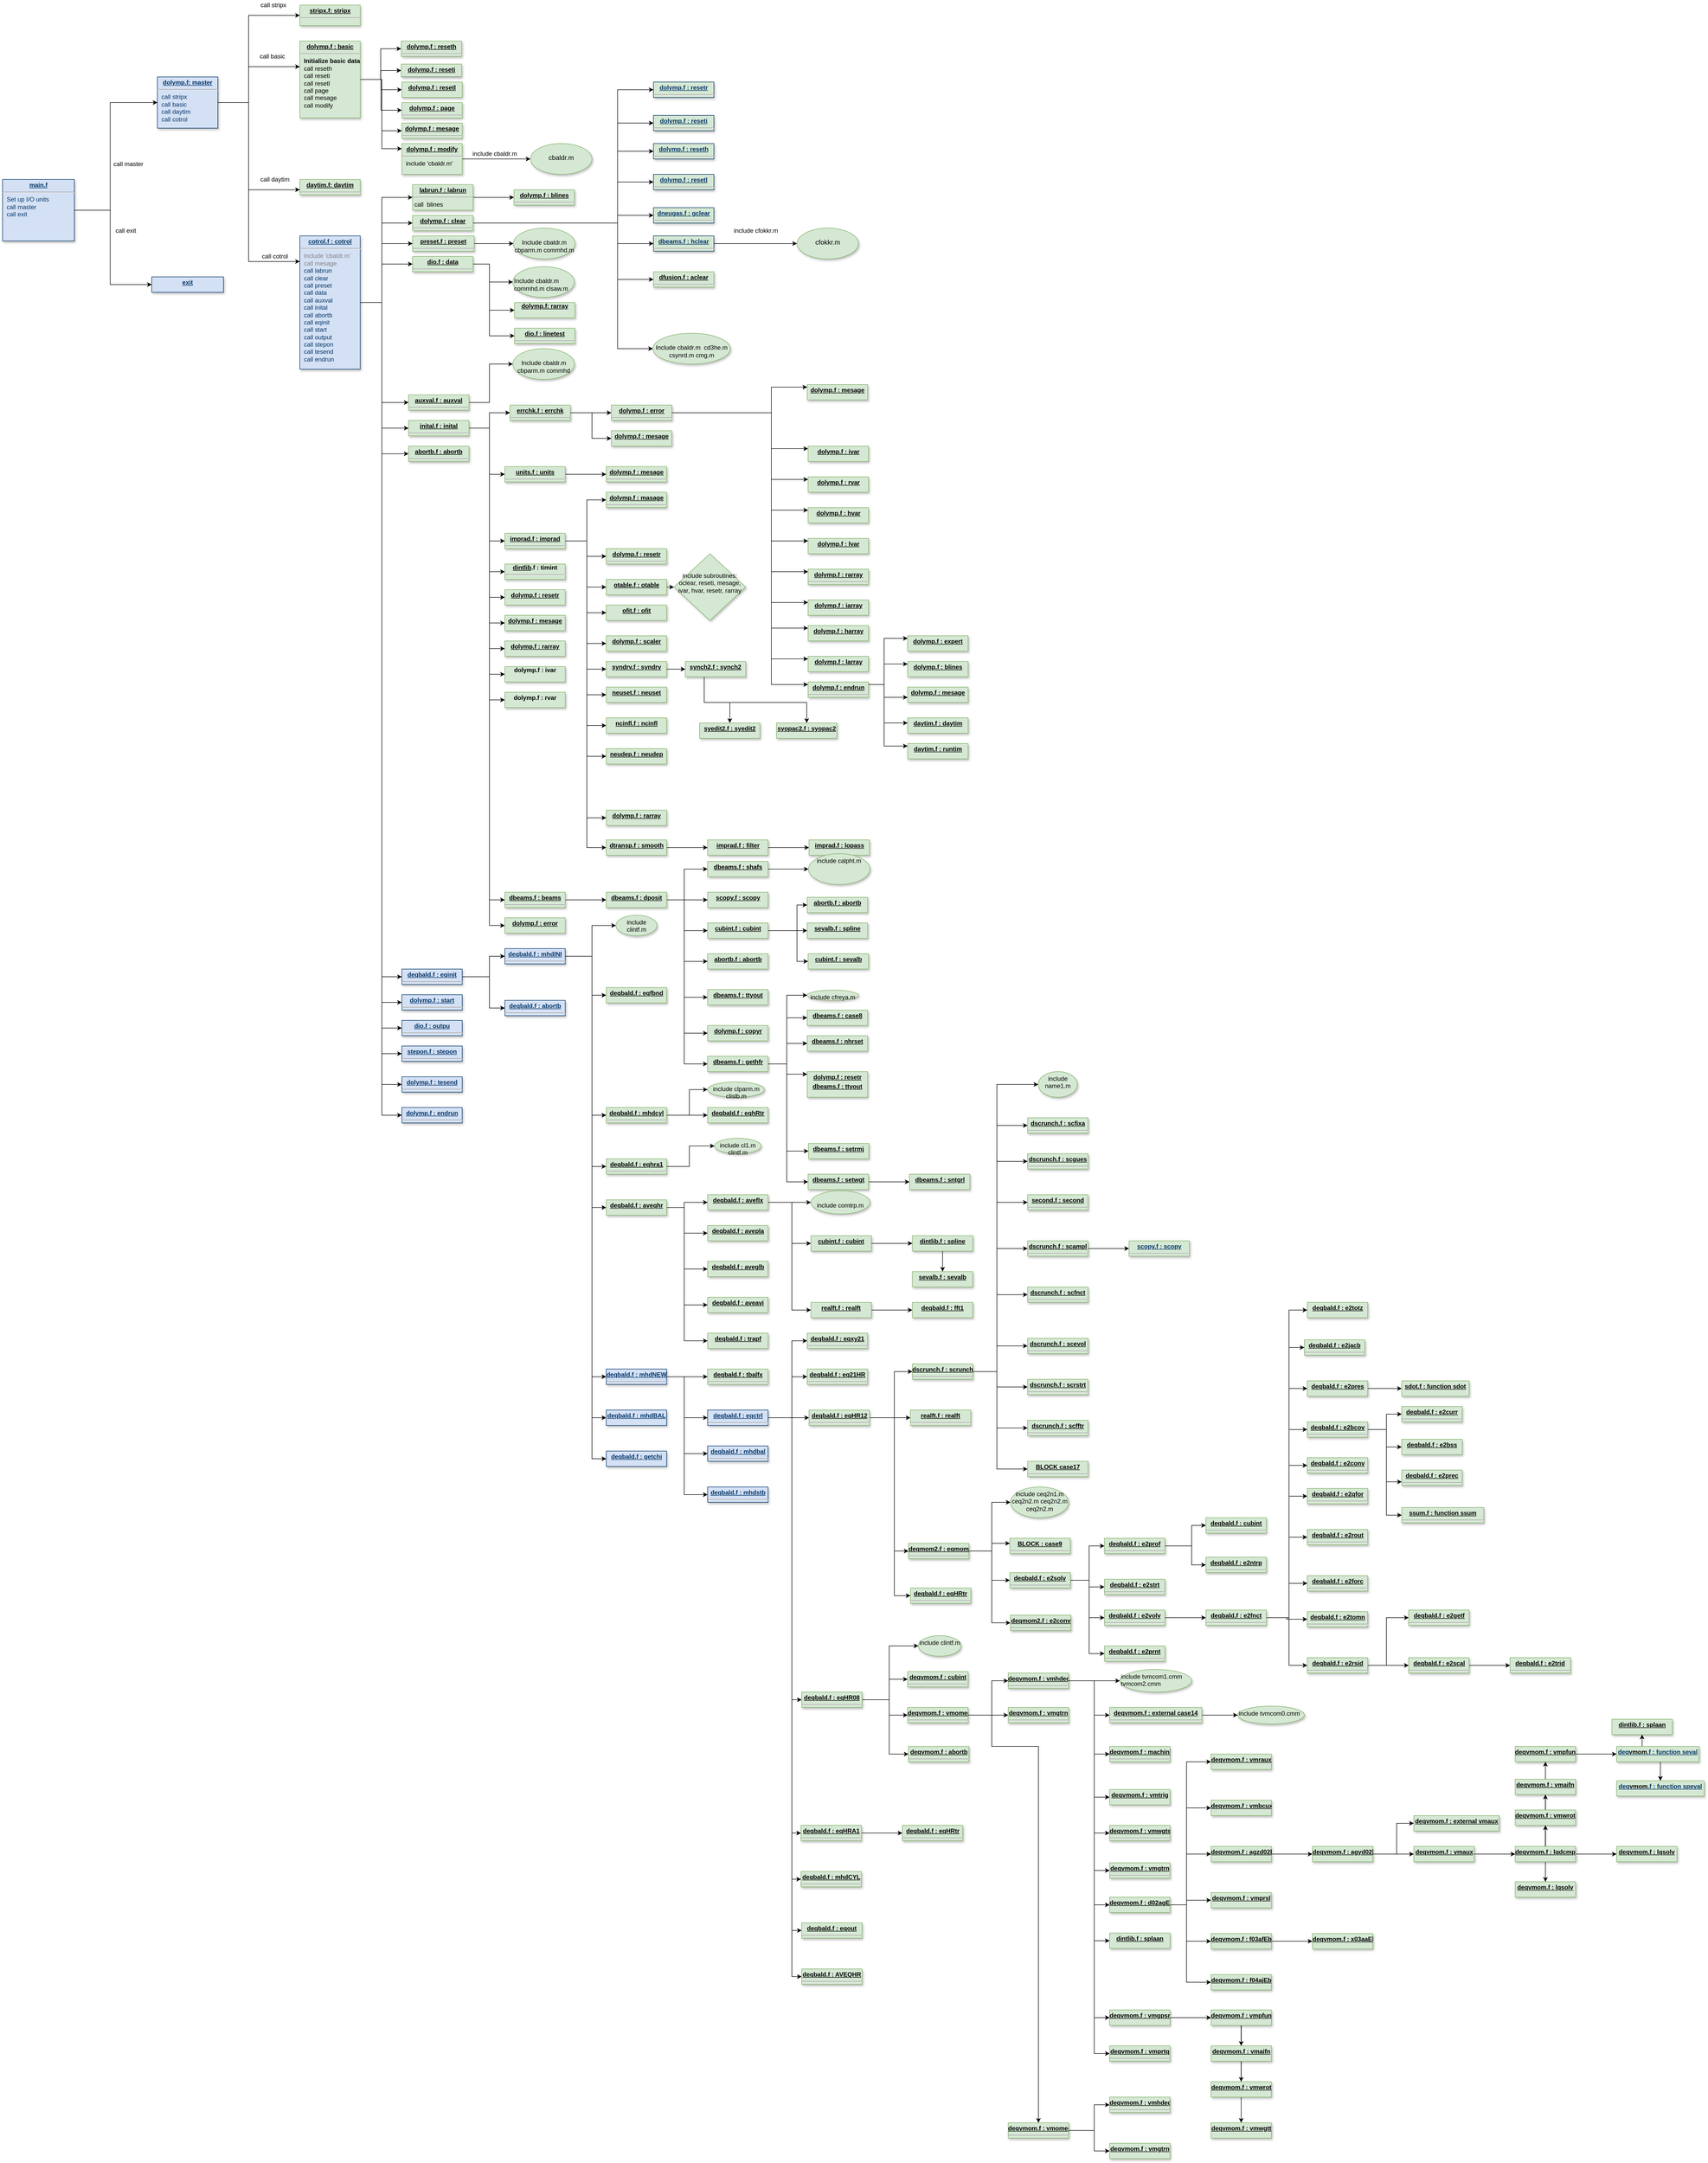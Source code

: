 <mxfile version="20.2.3" type="github">
  <diagram name="Page-1" id="efa7a0a1-bf9b-a30e-e6df-94a7791c09e9">
    <mxGraphModel dx="1237" dy="659" grid="1" gridSize="10" guides="1" tooltips="1" connect="1" arrows="1" fold="1" page="1" pageScale="1" pageWidth="826" pageHeight="1169" background="none" math="0" shadow="0">
      <root>
        <mxCell id="0" />
        <mxCell id="1" parent="0" />
        <mxCell id="-pY41yQ8rgAUzNiakP7C-129" value="" style="edgeStyle=orthogonalEdgeStyle;rounded=0;orthogonalLoop=1;jettySize=auto;html=1;" parent="1" source="-pY41yQ8rgAUzNiakP7C-114" target="-pY41yQ8rgAUzNiakP7C-128" edge="1">
          <mxGeometry relative="1" as="geometry">
            <Array as="points">
              <mxPoint x="360" y="1080" />
              <mxPoint x="360" y="870" />
            </Array>
          </mxGeometry>
        </mxCell>
        <mxCell id="-pY41yQ8rgAUzNiakP7C-131" value="" style="edgeStyle=orthogonalEdgeStyle;rounded=0;orthogonalLoop=1;jettySize=auto;html=1;" parent="1" source="-pY41yQ8rgAUzNiakP7C-114" target="-pY41yQ8rgAUzNiakP7C-130" edge="1">
          <mxGeometry relative="1" as="geometry">
            <Array as="points">
              <mxPoint x="360" y="1080" />
              <mxPoint x="360" y="1225" />
            </Array>
          </mxGeometry>
        </mxCell>
        <mxCell id="-pY41yQ8rgAUzNiakP7C-114" value="&lt;p style=&quot;margin: 0px; margin-top: 4px; text-align: center; text-decoration: underline;&quot;&gt;&lt;strong&gt;main.f&lt;/strong&gt;&lt;/p&gt;&lt;hr&gt;&lt;p style=&quot;margin: 0px; margin-left: 8px;&quot;&gt;Set up I/O units&lt;/p&gt;&lt;p style=&quot;margin: 0px; margin-left: 8px;&quot;&gt;call master&lt;/p&gt;&lt;p style=&quot;margin: 0px; margin-left: 8px;&quot;&gt;call exit&lt;/p&gt;" style="verticalAlign=top;align=left;overflow=fill;fontSize=12;fontFamily=Helvetica;html=1;strokeColor=#003366;shadow=1;fillColor=#D4E1F5;fontColor=#003366" parent="1" vertex="1">
          <mxGeometry x="150" y="1020" width="140" height="120" as="geometry" />
        </mxCell>
        <mxCell id="-pY41yQ8rgAUzNiakP7C-125" value="call master" style="text;html=1;resizable=0;autosize=1;align=center;verticalAlign=middle;points=[];fillColor=none;strokeColor=none;rounded=0;" parent="1" vertex="1">
          <mxGeometry x="360" y="980" width="70" height="20" as="geometry" />
        </mxCell>
        <mxCell id="-pY41yQ8rgAUzNiakP7C-134" value="" style="edgeStyle=orthogonalEdgeStyle;rounded=0;orthogonalLoop=1;jettySize=auto;html=1;" parent="1" source="-pY41yQ8rgAUzNiakP7C-128" target="-pY41yQ8rgAUzNiakP7C-133" edge="1">
          <mxGeometry relative="1" as="geometry">
            <Array as="points">
              <mxPoint x="630" y="870" />
              <mxPoint x="630" y="700" />
            </Array>
          </mxGeometry>
        </mxCell>
        <mxCell id="-pY41yQ8rgAUzNiakP7C-138" value="" style="edgeStyle=orthogonalEdgeStyle;rounded=0;orthogonalLoop=1;jettySize=auto;html=1;" parent="1" source="-pY41yQ8rgAUzNiakP7C-128" target="-pY41yQ8rgAUzNiakP7C-137" edge="1">
          <mxGeometry relative="1" as="geometry">
            <Array as="points">
              <mxPoint x="630" y="870" />
              <mxPoint x="630" y="800" />
            </Array>
          </mxGeometry>
        </mxCell>
        <mxCell id="-pY41yQ8rgAUzNiakP7C-140" value="" style="edgeStyle=orthogonalEdgeStyle;rounded=0;orthogonalLoop=1;jettySize=auto;html=1;" parent="1" source="-pY41yQ8rgAUzNiakP7C-128" target="-pY41yQ8rgAUzNiakP7C-139" edge="1">
          <mxGeometry relative="1" as="geometry">
            <Array as="points">
              <mxPoint x="630" y="870" />
              <mxPoint x="630" y="1040" />
            </Array>
          </mxGeometry>
        </mxCell>
        <mxCell id="-pY41yQ8rgAUzNiakP7C-142" value="" style="edgeStyle=orthogonalEdgeStyle;rounded=0;orthogonalLoop=1;jettySize=auto;html=1;startArrow=none;" parent="1" source="-pY41yQ8rgAUzNiakP7C-139" target="-pY41yQ8rgAUzNiakP7C-141" edge="1">
          <mxGeometry relative="1" as="geometry">
            <Array as="points">
              <mxPoint x="630" y="1040" />
              <mxPoint x="630" y="1180" />
            </Array>
          </mxGeometry>
        </mxCell>
        <mxCell id="-pY41yQ8rgAUzNiakP7C-128" value="&lt;p style=&quot;margin: 0px; margin-top: 4px; text-align: center; text-decoration: underline;&quot;&gt;&lt;strong&gt;dolymp.f: master&lt;/strong&gt;&lt;/p&gt;&lt;hr&gt;&lt;p style=&quot;margin: 0px; margin-left: 8px;&quot;&gt;call stripx&lt;/p&gt;&lt;p style=&quot;margin: 0px; margin-left: 8px;&quot;&gt;call basic&lt;/p&gt;&lt;p style=&quot;margin: 0px; margin-left: 8px;&quot;&gt;call daytim&lt;/p&gt;&lt;p style=&quot;margin: 0px; margin-left: 8px;&quot;&gt;call cotrol&lt;/p&gt;" style="verticalAlign=top;align=left;overflow=fill;fontSize=12;fontFamily=Helvetica;html=1;strokeColor=#003366;shadow=1;fillColor=#D4E1F5;fontColor=#003366" parent="1" vertex="1">
          <mxGeometry x="452.16" y="820" width="117.84" height="100" as="geometry" />
        </mxCell>
        <mxCell id="-pY41yQ8rgAUzNiakP7C-130" value="&lt;p style=&quot;margin: 0px; margin-top: 4px; text-align: center; text-decoration: underline;&quot;&gt;&lt;b&gt;exit&lt;/b&gt;&lt;/p&gt;" style="verticalAlign=top;align=left;overflow=fill;fontSize=12;fontFamily=Helvetica;html=1;strokeColor=#003366;shadow=1;fillColor=#D4E1F5;fontColor=#003366" parent="1" vertex="1">
          <mxGeometry x="441.08" y="1210" width="140" height="30" as="geometry" />
        </mxCell>
        <mxCell id="-pY41yQ8rgAUzNiakP7C-132" value="call exit" style="text;html=1;resizable=0;autosize=1;align=center;verticalAlign=middle;points=[];fillColor=none;strokeColor=none;rounded=0;" parent="1" vertex="1">
          <mxGeometry x="360" y="1110" width="60" height="20" as="geometry" />
        </mxCell>
        <mxCell id="-pY41yQ8rgAUzNiakP7C-133" value="&lt;p style=&quot;margin: 0px; margin-top: 4px; text-align: center; text-decoration: underline;&quot;&gt;&lt;strong&gt;stripx.f: stripx&lt;/strong&gt;&lt;/p&gt;&lt;hr&gt;&lt;p style=&quot;margin: 0px; margin-left: 8px;&quot;&gt;&lt;br&gt;&lt;/p&gt;" style="verticalAlign=top;align=left;overflow=fill;fontSize=12;fontFamily=Helvetica;html=1;strokeColor=#82b366;shadow=1;fillColor=#d5e8d4;" parent="1" vertex="1">
          <mxGeometry x="730" y="680" width="117.84" height="40" as="geometry" />
        </mxCell>
        <mxCell id="-pY41yQ8rgAUzNiakP7C-135" value="call stripx" style="text;html=1;resizable=0;autosize=1;align=center;verticalAlign=middle;points=[];fillColor=none;strokeColor=none;rounded=0;" parent="1" vertex="1">
          <mxGeometry x="643" y="670" width="70" height="20" as="geometry" />
        </mxCell>
        <mxCell id="-pY41yQ8rgAUzNiakP7C-148" value="" style="edgeStyle=orthogonalEdgeStyle;rounded=0;orthogonalLoop=1;jettySize=auto;html=1;" parent="1" source="-pY41yQ8rgAUzNiakP7C-137" target="-pY41yQ8rgAUzNiakP7C-147" edge="1">
          <mxGeometry relative="1" as="geometry" />
        </mxCell>
        <mxCell id="-pY41yQ8rgAUzNiakP7C-151" value="" style="edgeStyle=orthogonalEdgeStyle;rounded=0;orthogonalLoop=1;jettySize=auto;html=1;" parent="1" source="-pY41yQ8rgAUzNiakP7C-137" target="-pY41yQ8rgAUzNiakP7C-150" edge="1">
          <mxGeometry relative="1" as="geometry" />
        </mxCell>
        <mxCell id="-pY41yQ8rgAUzNiakP7C-153" value="" style="edgeStyle=orthogonalEdgeStyle;rounded=0;orthogonalLoop=1;jettySize=auto;html=1;" parent="1" source="-pY41yQ8rgAUzNiakP7C-137" target="-pY41yQ8rgAUzNiakP7C-152" edge="1">
          <mxGeometry relative="1" as="geometry" />
        </mxCell>
        <mxCell id="-pY41yQ8rgAUzNiakP7C-155" value="" style="edgeStyle=orthogonalEdgeStyle;rounded=0;orthogonalLoop=1;jettySize=auto;html=1;" parent="1" source="-pY41yQ8rgAUzNiakP7C-137" target="-pY41yQ8rgAUzNiakP7C-154" edge="1">
          <mxGeometry relative="1" as="geometry" />
        </mxCell>
        <mxCell id="-pY41yQ8rgAUzNiakP7C-157" value="" style="edgeStyle=orthogonalEdgeStyle;rounded=0;orthogonalLoop=1;jettySize=auto;html=1;" parent="1" source="-pY41yQ8rgAUzNiakP7C-137" target="-pY41yQ8rgAUzNiakP7C-156" edge="1">
          <mxGeometry relative="1" as="geometry">
            <Array as="points">
              <mxPoint x="890" y="825" />
              <mxPoint x="890" y="925" />
            </Array>
          </mxGeometry>
        </mxCell>
        <mxCell id="-pY41yQ8rgAUzNiakP7C-160" value="" style="edgeStyle=orthogonalEdgeStyle;rounded=0;orthogonalLoop=1;jettySize=auto;html=1;" parent="1" source="-pY41yQ8rgAUzNiakP7C-137" target="-pY41yQ8rgAUzNiakP7C-159" edge="1">
          <mxGeometry relative="1" as="geometry">
            <Array as="points">
              <mxPoint x="890" y="825" />
              <mxPoint x="890" y="960" />
            </Array>
          </mxGeometry>
        </mxCell>
        <mxCell id="-pY41yQ8rgAUzNiakP7C-137" value="&lt;p style=&quot;margin: 0px; margin-top: 4px; text-align: center; text-decoration: underline;&quot;&gt;&lt;strong&gt;dolymp.f : basic&lt;/strong&gt;&lt;/p&gt;&lt;hr&gt;&lt;p style=&quot;margin: 0px; margin-left: 8px;&quot;&gt;&lt;b&gt;Initialize basic data&lt;br&gt;&lt;/b&gt;call reseth&lt;/p&gt;&lt;p style=&quot;margin: 0px; margin-left: 8px;&quot;&gt;call reseti&lt;br&gt;call resetl&lt;br&gt;call page&lt;br&gt;call mesage&lt;/p&gt;&lt;p style=&quot;margin: 0px; margin-left: 8px;&quot;&gt;call modify&lt;/p&gt;" style="verticalAlign=top;align=left;overflow=fill;fontSize=12;fontFamily=Helvetica;html=1;strokeColor=#82b366;shadow=1;fillColor=#d5e8d4;" parent="1" vertex="1">
          <mxGeometry x="730" y="750" width="117.84" height="150" as="geometry" />
        </mxCell>
        <mxCell id="-pY41yQ8rgAUzNiakP7C-168" value="" style="edgeStyle=orthogonalEdgeStyle;rounded=0;orthogonalLoop=1;jettySize=auto;html=1;fontSize=13;fontColor=#808080;" parent="1" source="-pY41yQ8rgAUzNiakP7C-141" target="-pY41yQ8rgAUzNiakP7C-167" edge="1">
          <mxGeometry relative="1" as="geometry">
            <Array as="points">
              <mxPoint x="890" y="1260" />
              <mxPoint x="890" y="1055" />
            </Array>
          </mxGeometry>
        </mxCell>
        <mxCell id="-pY41yQ8rgAUzNiakP7C-170" value="" style="edgeStyle=orthogonalEdgeStyle;rounded=0;orthogonalLoop=1;jettySize=auto;html=1;fontSize=13;fontColor=#808080;" parent="1" source="-pY41yQ8rgAUzNiakP7C-141" target="-pY41yQ8rgAUzNiakP7C-169" edge="1">
          <mxGeometry relative="1" as="geometry">
            <Array as="points">
              <mxPoint x="890" y="1260" />
              <mxPoint x="890" y="1105" />
            </Array>
          </mxGeometry>
        </mxCell>
        <mxCell id="-pY41yQ8rgAUzNiakP7C-172" value="" style="edgeStyle=orthogonalEdgeStyle;rounded=0;orthogonalLoop=1;jettySize=auto;html=1;fontSize=13;fontColor=#808080;" parent="1" source="-pY41yQ8rgAUzNiakP7C-141" target="-pY41yQ8rgAUzNiakP7C-171" edge="1">
          <mxGeometry relative="1" as="geometry">
            <Array as="points">
              <mxPoint x="890" y="1260" />
              <mxPoint x="890" y="1145" />
            </Array>
          </mxGeometry>
        </mxCell>
        <mxCell id="-pY41yQ8rgAUzNiakP7C-174" value="" style="edgeStyle=orthogonalEdgeStyle;rounded=0;orthogonalLoop=1;jettySize=auto;html=1;fontSize=13;fontColor=#808080;" parent="1" source="-pY41yQ8rgAUzNiakP7C-141" target="-pY41yQ8rgAUzNiakP7C-173" edge="1">
          <mxGeometry relative="1" as="geometry">
            <Array as="points">
              <mxPoint x="890" y="1260" />
              <mxPoint x="890" y="1185" />
            </Array>
          </mxGeometry>
        </mxCell>
        <mxCell id="-pY41yQ8rgAUzNiakP7C-176" value="" style="edgeStyle=orthogonalEdgeStyle;rounded=0;orthogonalLoop=1;jettySize=auto;html=1;fontSize=13;fontColor=#808080;" parent="1" source="-pY41yQ8rgAUzNiakP7C-141" target="-pY41yQ8rgAUzNiakP7C-175" edge="1">
          <mxGeometry relative="1" as="geometry">
            <Array as="points">
              <mxPoint x="890" y="1260" />
              <mxPoint x="890" y="1455" />
            </Array>
          </mxGeometry>
        </mxCell>
        <mxCell id="-pY41yQ8rgAUzNiakP7C-178" value="" style="edgeStyle=orthogonalEdgeStyle;rounded=0;orthogonalLoop=1;jettySize=auto;html=1;fontSize=13;fontColor=#808080;" parent="1" source="-pY41yQ8rgAUzNiakP7C-141" target="-pY41yQ8rgAUzNiakP7C-177" edge="1">
          <mxGeometry relative="1" as="geometry">
            <Array as="points">
              <mxPoint x="890" y="1260" />
              <mxPoint x="890" y="1505" />
            </Array>
          </mxGeometry>
        </mxCell>
        <mxCell id="-pY41yQ8rgAUzNiakP7C-180" value="" style="edgeStyle=orthogonalEdgeStyle;rounded=0;orthogonalLoop=1;jettySize=auto;html=1;fontSize=13;fontColor=#808080;" parent="1" source="-pY41yQ8rgAUzNiakP7C-141" target="-pY41yQ8rgAUzNiakP7C-179" edge="1">
          <mxGeometry relative="1" as="geometry">
            <Array as="points">
              <mxPoint x="890" y="1260" />
              <mxPoint x="890" y="1555" />
            </Array>
          </mxGeometry>
        </mxCell>
        <mxCell id="-pY41yQ8rgAUzNiakP7C-182" value="" style="edgeStyle=orthogonalEdgeStyle;rounded=0;orthogonalLoop=1;jettySize=auto;html=1;fontSize=13;fontColor=#808080;" parent="1" source="-pY41yQ8rgAUzNiakP7C-141" target="-pY41yQ8rgAUzNiakP7C-181" edge="1">
          <mxGeometry relative="1" as="geometry">
            <Array as="points">
              <mxPoint x="890" y="1260" />
              <mxPoint x="890" y="2575" />
            </Array>
          </mxGeometry>
        </mxCell>
        <mxCell id="-pY41yQ8rgAUzNiakP7C-184" value="" style="edgeStyle=orthogonalEdgeStyle;rounded=0;orthogonalLoop=1;jettySize=auto;html=1;fontSize=13;fontColor=#808080;" parent="1" source="-pY41yQ8rgAUzNiakP7C-141" target="-pY41yQ8rgAUzNiakP7C-183" edge="1">
          <mxGeometry relative="1" as="geometry">
            <Array as="points">
              <mxPoint x="890" y="1260" />
              <mxPoint x="890" y="2625" />
            </Array>
          </mxGeometry>
        </mxCell>
        <mxCell id="-pY41yQ8rgAUzNiakP7C-186" value="" style="edgeStyle=orthogonalEdgeStyle;rounded=0;orthogonalLoop=1;jettySize=auto;html=1;fontSize=13;fontColor=#808080;" parent="1" source="-pY41yQ8rgAUzNiakP7C-141" target="-pY41yQ8rgAUzNiakP7C-185" edge="1">
          <mxGeometry relative="1" as="geometry">
            <Array as="points">
              <mxPoint x="890" y="1260" />
              <mxPoint x="890" y="2675" />
            </Array>
          </mxGeometry>
        </mxCell>
        <mxCell id="-pY41yQ8rgAUzNiakP7C-188" value="" style="edgeStyle=orthogonalEdgeStyle;rounded=0;orthogonalLoop=1;jettySize=auto;html=1;fontSize=13;fontColor=#808080;" parent="1" source="-pY41yQ8rgAUzNiakP7C-141" target="-pY41yQ8rgAUzNiakP7C-187" edge="1">
          <mxGeometry relative="1" as="geometry">
            <Array as="points">
              <mxPoint x="890" y="1260" />
              <mxPoint x="890" y="2725" />
            </Array>
          </mxGeometry>
        </mxCell>
        <mxCell id="-pY41yQ8rgAUzNiakP7C-190" value="" style="edgeStyle=orthogonalEdgeStyle;rounded=0;orthogonalLoop=1;jettySize=auto;html=1;fontSize=13;fontColor=#808080;" parent="1" source="-pY41yQ8rgAUzNiakP7C-141" target="-pY41yQ8rgAUzNiakP7C-189" edge="1">
          <mxGeometry relative="1" as="geometry">
            <Array as="points">
              <mxPoint x="890" y="1260" />
              <mxPoint x="890" y="2785" />
            </Array>
          </mxGeometry>
        </mxCell>
        <mxCell id="-pY41yQ8rgAUzNiakP7C-192" value="" style="edgeStyle=orthogonalEdgeStyle;rounded=0;orthogonalLoop=1;jettySize=auto;html=1;fontSize=13;fontColor=#808080;" parent="1" source="-pY41yQ8rgAUzNiakP7C-141" target="-pY41yQ8rgAUzNiakP7C-191" edge="1">
          <mxGeometry relative="1" as="geometry">
            <Array as="points">
              <mxPoint x="890" y="1260" />
              <mxPoint x="890" y="2845" />
            </Array>
          </mxGeometry>
        </mxCell>
        <mxCell id="-pY41yQ8rgAUzNiakP7C-141" value="&lt;p style=&quot;margin: 0px; margin-top: 4px; text-align: center; text-decoration: underline;&quot;&gt;&lt;strong&gt;cotrol.f : cotrol&lt;/strong&gt;&lt;/p&gt;&lt;hr&gt;&lt;p style=&quot;margin: 0px; margin-left: 8px;&quot;&gt;&lt;font color=&quot;#808080&quot;&gt;include &#39;cbaldr.m&#39;&lt;/font&gt;&lt;/p&gt;&lt;p style=&quot;margin: 0px; margin-left: 8px;&quot;&gt;&lt;font color=&quot;#808080&quot;&gt;call mesage&lt;/font&gt;&lt;/p&gt;&lt;p style=&quot;margin: 0px; margin-left: 8px;&quot;&gt;call labrun&lt;/p&gt;&lt;p style=&quot;margin: 0px; margin-left: 8px;&quot;&gt;call clear&lt;/p&gt;&lt;p style=&quot;margin: 0px; margin-left: 8px;&quot;&gt;call preset&amp;nbsp;&lt;/p&gt;&lt;p style=&quot;margin: 0px; margin-left: 8px;&quot;&gt;call data&lt;/p&gt;&lt;p style=&quot;margin: 0px; margin-left: 8px;&quot;&gt;call auxval&lt;/p&gt;&lt;p style=&quot;margin: 0px; margin-left: 8px;&quot;&gt;call inital&lt;/p&gt;&lt;p style=&quot;margin: 0px; margin-left: 8px;&quot;&gt;call abortb&lt;/p&gt;&lt;p style=&quot;margin: 0px; margin-left: 8px;&quot;&gt;call eqinit&lt;/p&gt;&lt;p style=&quot;margin: 0px; margin-left: 8px;&quot;&gt;call start&lt;/p&gt;&lt;p style=&quot;margin: 0px; margin-left: 8px;&quot;&gt;call output&lt;/p&gt;&lt;p style=&quot;margin: 0px; margin-left: 8px;&quot;&gt;call stepon&lt;/p&gt;&lt;p style=&quot;margin: 0px; margin-left: 8px;&quot;&gt;call tesend&lt;/p&gt;&lt;p style=&quot;margin: 0px; margin-left: 8px;&quot;&gt;call endrun&lt;/p&gt;" style="verticalAlign=top;align=left;overflow=fill;fontSize=12;fontFamily=Helvetica;html=1;strokeColor=#003366;shadow=1;fillColor=#D4E1F5;fontColor=#003366" parent="1" vertex="1">
          <mxGeometry x="730" y="1130" width="117.84" height="260" as="geometry" />
        </mxCell>
        <mxCell id="-pY41yQ8rgAUzNiakP7C-143" value="call basic" style="text;html=1;resizable=0;autosize=1;align=center;verticalAlign=middle;points=[];fillColor=none;strokeColor=none;rounded=0;" parent="1" vertex="1">
          <mxGeometry x="646" y="770" width="60" height="20" as="geometry" />
        </mxCell>
        <mxCell id="-pY41yQ8rgAUzNiakP7C-144" value="call daytim" style="text;html=1;resizable=0;autosize=1;align=center;verticalAlign=middle;points=[];fillColor=none;strokeColor=none;rounded=0;" parent="1" vertex="1">
          <mxGeometry x="646" y="1010" width="70" height="20" as="geometry" />
        </mxCell>
        <mxCell id="-pY41yQ8rgAUzNiakP7C-145" value="call cotrol" style="text;html=1;resizable=0;autosize=1;align=center;verticalAlign=middle;points=[];fillColor=none;strokeColor=none;rounded=0;" parent="1" vertex="1">
          <mxGeometry x="646" y="1160" width="70" height="20" as="geometry" />
        </mxCell>
        <mxCell id="-pY41yQ8rgAUzNiakP7C-139" value="&lt;p style=&quot;margin: 0px; margin-top: 4px; text-align: center; text-decoration: underline;&quot;&gt;&lt;strong&gt;daytim.f: daytim&lt;/strong&gt;&lt;/p&gt;&lt;hr&gt;&lt;p style=&quot;margin: 0px; margin-left: 8px;&quot;&gt;&lt;br&gt;&lt;/p&gt;" style="verticalAlign=top;align=left;overflow=fill;fontSize=12;fontFamily=Helvetica;html=1;strokeColor=#82b366;shadow=1;fillColor=#d5e8d4;" parent="1" vertex="1">
          <mxGeometry x="730" y="1020" width="117.84" height="30" as="geometry" />
        </mxCell>
        <mxCell id="-pY41yQ8rgAUzNiakP7C-146" value="" style="edgeStyle=orthogonalEdgeStyle;rounded=0;orthogonalLoop=1;jettySize=auto;html=1;endArrow=none;" parent="1" source="-pY41yQ8rgAUzNiakP7C-128" target="-pY41yQ8rgAUzNiakP7C-139" edge="1">
          <mxGeometry relative="1" as="geometry">
            <mxPoint x="570.0" y="870.0" as="sourcePoint" />
            <mxPoint x="788.875" y="1130" as="targetPoint" />
            <Array as="points">
              <mxPoint x="630" y="870" />
              <mxPoint x="630" y="1040" />
            </Array>
          </mxGeometry>
        </mxCell>
        <mxCell id="-pY41yQ8rgAUzNiakP7C-147" value="&lt;p style=&quot;margin: 0px; margin-top: 4px; text-align: center; text-decoration: underline;&quot;&gt;&lt;strong&gt;dolymp.f : reseth&lt;/strong&gt;&lt;/p&gt;&lt;hr&gt;&lt;p style=&quot;margin: 0px; margin-left: 8px;&quot;&gt;&lt;br&gt;&lt;/p&gt;" style="verticalAlign=top;align=left;overflow=fill;fontSize=12;fontFamily=Helvetica;html=1;strokeColor=#82b366;shadow=1;fillColor=#d5e8d4;" parent="1" vertex="1">
          <mxGeometry x="927.84" y="750" width="117.84" height="30" as="geometry" />
        </mxCell>
        <mxCell id="-pY41yQ8rgAUzNiakP7C-150" value="&lt;p style=&quot;margin: 0px; margin-top: 4px; text-align: center; text-decoration: underline;&quot;&gt;&lt;strong&gt;dolymp.f : reseti&lt;/strong&gt;&lt;/p&gt;&lt;hr&gt;&lt;p style=&quot;margin: 0px; margin-left: 8px;&quot;&gt;&lt;br&gt;&lt;/p&gt;" style="verticalAlign=top;align=left;overflow=fill;fontSize=12;fontFamily=Helvetica;html=1;strokeColor=#82b366;shadow=1;fillColor=#d5e8d4;" parent="1" vertex="1">
          <mxGeometry x="927.84" y="795" width="117.84" height="25" as="geometry" />
        </mxCell>
        <mxCell id="-pY41yQ8rgAUzNiakP7C-152" value="&lt;p style=&quot;margin: 0px; margin-top: 4px; text-align: center; text-decoration: underline;&quot;&gt;&lt;strong&gt;dolymp.f : resetl&lt;/strong&gt;&lt;/p&gt;" style="verticalAlign=top;align=left;overflow=fill;fontSize=12;fontFamily=Helvetica;html=1;strokeColor=#82b366;shadow=1;fillColor=#d5e8d4;" parent="1" vertex="1">
          <mxGeometry x="929" y="830" width="117.84" height="30" as="geometry" />
        </mxCell>
        <mxCell id="-pY41yQ8rgAUzNiakP7C-154" value="&lt;p style=&quot;margin: 0px; margin-top: 4px; text-align: center; text-decoration: underline;&quot;&gt;&lt;strong&gt;dolymp.f : page&lt;/strong&gt;&lt;/p&gt;&lt;hr&gt;&lt;p style=&quot;margin: 0px; margin-left: 8px;&quot;&gt;&lt;br&gt;&lt;/p&gt;" style="verticalAlign=top;align=left;overflow=fill;fontSize=12;fontFamily=Helvetica;html=1;strokeColor=#82b366;shadow=1;fillColor=#d5e8d4;" parent="1" vertex="1">
          <mxGeometry x="929" y="870" width="117.84" height="30" as="geometry" />
        </mxCell>
        <mxCell id="-pY41yQ8rgAUzNiakP7C-156" value="&lt;p style=&quot;margin: 0px; margin-top: 4px; text-align: center; text-decoration: underline;&quot;&gt;&lt;strong&gt;dolymp.f : mesage&lt;/strong&gt;&lt;/p&gt;&lt;hr&gt;&lt;p style=&quot;margin: 0px; margin-left: 8px;&quot;&gt;&lt;br&gt;&lt;/p&gt;" style="verticalAlign=top;align=left;overflow=fill;fontSize=12;fontFamily=Helvetica;html=1;strokeColor=#82b366;shadow=1;fillColor=#d5e8d4;" parent="1" vertex="1">
          <mxGeometry x="929" y="910" width="117.84" height="30" as="geometry" />
        </mxCell>
        <mxCell id="-pY41yQ8rgAUzNiakP7C-162" value="" style="edgeStyle=orthogonalEdgeStyle;rounded=0;orthogonalLoop=1;jettySize=auto;html=1;" parent="1" source="-pY41yQ8rgAUzNiakP7C-159" target="-pY41yQ8rgAUzNiakP7C-161" edge="1">
          <mxGeometry relative="1" as="geometry" />
        </mxCell>
        <mxCell id="-pY41yQ8rgAUzNiakP7C-159" value="&lt;p style=&quot;margin: 0px; margin-top: 4px; text-align: center; text-decoration: underline;&quot;&gt;&lt;strong&gt;dolymp.f : modify&lt;/strong&gt;&lt;/p&gt;&lt;hr&gt;&lt;p style=&quot;margin: 0px; margin-left: 8px;&quot;&gt;include &#39;cbaldr.m&#39;&lt;/p&gt;" style="verticalAlign=top;align=left;overflow=fill;fontSize=12;fontFamily=Helvetica;html=1;strokeColor=#82b366;shadow=1;fillColor=#d5e8d4;" parent="1" vertex="1">
          <mxGeometry x="929" y="950" width="117.84" height="60" as="geometry" />
        </mxCell>
        <mxCell id="-pY41yQ8rgAUzNiakP7C-161" value="&lt;span style=&quot;background-color: initial; font-size: 13px; line-height: 3.3;&quot;&gt;cbaldr.m&lt;/span&gt;" style="ellipse;whiteSpace=wrap;html=1;align=center;verticalAlign=top;fillColor=#d5e8d4;strokeColor=#82b366;shadow=1;" parent="1" vertex="1">
          <mxGeometry x="1180" y="950" width="120" height="60" as="geometry" />
        </mxCell>
        <mxCell id="-pY41yQ8rgAUzNiakP7C-163" value="include cbaldr.m" style="text;html=1;resizable=0;autosize=1;align=center;verticalAlign=middle;points=[];fillColor=none;strokeColor=none;rounded=0;" parent="1" vertex="1">
          <mxGeometry x="1060" y="960" width="100" height="20" as="geometry" />
        </mxCell>
        <mxCell id="-pY41yQ8rgAUzNiakP7C-196" value="" style="edgeStyle=orthogonalEdgeStyle;rounded=0;orthogonalLoop=1;jettySize=auto;html=1;fontSize=13;fontColor=#808080;" parent="1" source="-pY41yQ8rgAUzNiakP7C-167" target="-pY41yQ8rgAUzNiakP7C-195" edge="1">
          <mxGeometry relative="1" as="geometry" />
        </mxCell>
        <mxCell id="-pY41yQ8rgAUzNiakP7C-167" value="&lt;p style=&quot;margin: 0px; margin-top: 4px; text-align: center; text-decoration: underline;&quot;&gt;&lt;strong&gt;labrun.f : labrun&lt;/strong&gt;&lt;/p&gt;&lt;hr&gt;&amp;nbsp;call&amp;nbsp; blines&lt;p style=&quot;margin: 0px; margin-left: 8px;&quot;&gt;&lt;br&gt;&lt;/p&gt;" style="verticalAlign=top;align=left;overflow=fill;fontSize=12;fontFamily=Helvetica;html=1;strokeColor=#82b366;shadow=1;fillColor=#d5e8d4;" parent="1" vertex="1">
          <mxGeometry x="950.0" y="1030" width="117.84" height="50" as="geometry" />
        </mxCell>
        <mxCell id="Lh2X1xNIDvM-lbCyG2JM-7" value="" style="edgeStyle=orthogonalEdgeStyle;rounded=0;orthogonalLoop=1;jettySize=auto;html=1;startArrow=none;" parent="1" target="Lh2X1xNIDvM-lbCyG2JM-6" edge="1">
          <mxGeometry relative="1" as="geometry">
            <mxPoint x="1350" y="1100" as="sourcePoint" />
            <Array as="points">
              <mxPoint x="1350" y="910" />
            </Array>
          </mxGeometry>
        </mxCell>
        <mxCell id="Lh2X1xNIDvM-lbCyG2JM-10" value="" style="edgeStyle=orthogonalEdgeStyle;rounded=0;orthogonalLoop=1;jettySize=auto;html=1;" parent="1" source="-pY41yQ8rgAUzNiakP7C-169" target="Lh2X1xNIDvM-lbCyG2JM-9" edge="1">
          <mxGeometry relative="1" as="geometry">
            <Array as="points">
              <mxPoint x="1350" y="1105" />
              <mxPoint x="1350" y="1025" />
            </Array>
          </mxGeometry>
        </mxCell>
        <mxCell id="Lh2X1xNIDvM-lbCyG2JM-12" value="" style="edgeStyle=orthogonalEdgeStyle;rounded=0;orthogonalLoop=1;jettySize=auto;html=1;" parent="1" source="-pY41yQ8rgAUzNiakP7C-169" target="Lh2X1xNIDvM-lbCyG2JM-11" edge="1">
          <mxGeometry relative="1" as="geometry">
            <Array as="points">
              <mxPoint x="1350" y="1105" />
              <mxPoint x="1350" y="1090" />
            </Array>
          </mxGeometry>
        </mxCell>
        <mxCell id="Lh2X1xNIDvM-lbCyG2JM-14" value="" style="edgeStyle=orthogonalEdgeStyle;rounded=0;orthogonalLoop=1;jettySize=auto;html=1;" parent="1" source="-pY41yQ8rgAUzNiakP7C-169" target="Lh2X1xNIDvM-lbCyG2JM-13" edge="1">
          <mxGeometry relative="1" as="geometry">
            <Array as="points">
              <mxPoint x="1350" y="1105" />
              <mxPoint x="1350" y="1145" />
            </Array>
          </mxGeometry>
        </mxCell>
        <mxCell id="Lh2X1xNIDvM-lbCyG2JM-16" value="" style="edgeStyle=orthogonalEdgeStyle;rounded=0;orthogonalLoop=1;jettySize=auto;html=1;" parent="1" source="-pY41yQ8rgAUzNiakP7C-169" target="Lh2X1xNIDvM-lbCyG2JM-15" edge="1">
          <mxGeometry relative="1" as="geometry">
            <Array as="points">
              <mxPoint x="1350" y="1105" />
              <mxPoint x="1350" y="1215" />
            </Array>
          </mxGeometry>
        </mxCell>
        <mxCell id="Lh2X1xNIDvM-lbCyG2JM-21" style="edgeStyle=orthogonalEdgeStyle;rounded=0;orthogonalLoop=1;jettySize=auto;html=1;exitX=1;exitY=0.5;exitDx=0;exitDy=0;entryX=0;entryY=0.5;entryDx=0;entryDy=0;" parent="1" source="-pY41yQ8rgAUzNiakP7C-169" target="Lh2X1xNIDvM-lbCyG2JM-1" edge="1">
          <mxGeometry relative="1" as="geometry">
            <Array as="points">
              <mxPoint x="1350" y="1105" />
              <mxPoint x="1350" y="845" />
            </Array>
          </mxGeometry>
        </mxCell>
        <mxCell id="Lh2X1xNIDvM-lbCyG2JM-25" value="" style="edgeStyle=orthogonalEdgeStyle;rounded=0;orthogonalLoop=1;jettySize=auto;html=1;" parent="1" source="-pY41yQ8rgAUzNiakP7C-169" target="Lh2X1xNIDvM-lbCyG2JM-24" edge="1">
          <mxGeometry relative="1" as="geometry">
            <Array as="points">
              <mxPoint x="1350" y="1105" />
              <mxPoint x="1350" y="965" />
            </Array>
          </mxGeometry>
        </mxCell>
        <mxCell id="Lh2X1xNIDvM-lbCyG2JM-43" value="" style="edgeStyle=orthogonalEdgeStyle;rounded=0;orthogonalLoop=1;jettySize=auto;html=1;fontColor=#33FF99;" parent="1" source="-pY41yQ8rgAUzNiakP7C-169" target="Lh2X1xNIDvM-lbCyG2JM-42" edge="1">
          <mxGeometry relative="1" as="geometry">
            <Array as="points">
              <mxPoint x="1350" y="1105" />
              <mxPoint x="1350" y="1350" />
            </Array>
          </mxGeometry>
        </mxCell>
        <mxCell id="-pY41yQ8rgAUzNiakP7C-169" value="&lt;p style=&quot;margin: 0px; margin-top: 4px; text-align: center; text-decoration: underline;&quot;&gt;&lt;strong&gt;dolymp.f : clear&lt;/strong&gt;&lt;/p&gt;&lt;hr&gt;&lt;p style=&quot;margin: 0px; margin-left: 8px;&quot;&gt;&lt;br&gt;&lt;/p&gt;" style="verticalAlign=top;align=left;overflow=fill;fontSize=12;fontFamily=Helvetica;html=1;strokeColor=#82b366;shadow=1;fillColor=#d5e8d4;" parent="1" vertex="1">
          <mxGeometry x="950" y="1090" width="117.84" height="30" as="geometry" />
        </mxCell>
        <mxCell id="Lh2X1xNIDvM-lbCyG2JM-46" style="edgeStyle=orthogonalEdgeStyle;rounded=0;orthogonalLoop=1;jettySize=auto;html=1;exitX=1;exitY=0.5;exitDx=0;exitDy=0;entryX=0;entryY=0.5;entryDx=0;entryDy=0;fontColor=#33FF99;" parent="1" source="-pY41yQ8rgAUzNiakP7C-171" target="Lh2X1xNIDvM-lbCyG2JM-44" edge="1">
          <mxGeometry relative="1" as="geometry" />
        </mxCell>
        <mxCell id="-pY41yQ8rgAUzNiakP7C-171" value="&lt;p style=&quot;margin: 0px; margin-top: 4px; text-align: center; text-decoration: underline;&quot;&gt;&lt;strong&gt;preset.f : preset&lt;/strong&gt;&lt;/p&gt;&lt;hr&gt;&lt;p style=&quot;margin: 0px; margin-left: 8px;&quot;&gt;&lt;br&gt;&lt;/p&gt;" style="verticalAlign=top;align=left;overflow=fill;fontSize=12;fontFamily=Helvetica;html=1;strokeColor=#82b366;shadow=1;fillColor=#d5e8d4;" parent="1" vertex="1">
          <mxGeometry x="950" y="1130" width="120" height="30" as="geometry" />
        </mxCell>
        <mxCell id="_tz8f3YrebCDVNvK-STl-2" value="" style="edgeStyle=orthogonalEdgeStyle;rounded=0;orthogonalLoop=1;jettySize=auto;html=1;" parent="1" source="-pY41yQ8rgAUzNiakP7C-173" target="_tz8f3YrebCDVNvK-STl-1" edge="1">
          <mxGeometry relative="1" as="geometry">
            <Array as="points">
              <mxPoint x="1100" y="1185" />
              <mxPoint x="1100" y="1325" />
            </Array>
          </mxGeometry>
        </mxCell>
        <mxCell id="_tz8f3YrebCDVNvK-STl-4" value="" style="edgeStyle=orthogonalEdgeStyle;rounded=0;orthogonalLoop=1;jettySize=auto;html=1;" parent="1" source="-pY41yQ8rgAUzNiakP7C-173" target="_tz8f3YrebCDVNvK-STl-3" edge="1">
          <mxGeometry relative="1" as="geometry">
            <Array as="points">
              <mxPoint x="1100" y="1185" />
              <mxPoint x="1100" y="1275" />
            </Array>
          </mxGeometry>
        </mxCell>
        <mxCell id="_tz8f3YrebCDVNvK-STl-6" value="" style="edgeStyle=orthogonalEdgeStyle;rounded=0;orthogonalLoop=1;jettySize=auto;html=1;" parent="1" source="-pY41yQ8rgAUzNiakP7C-173" target="_tz8f3YrebCDVNvK-STl-5" edge="1">
          <mxGeometry relative="1" as="geometry">
            <Array as="points">
              <mxPoint x="1100" y="1185" />
              <mxPoint x="1100" y="1220" />
            </Array>
          </mxGeometry>
        </mxCell>
        <mxCell id="-pY41yQ8rgAUzNiakP7C-173" value="&lt;p style=&quot;margin: 0px; margin-top: 4px; text-align: center; text-decoration: underline;&quot;&gt;&lt;strong&gt;dio.f : data&lt;/strong&gt;&lt;/p&gt;&lt;hr&gt;&lt;p style=&quot;margin: 0px; margin-left: 8px;&quot;&gt;&lt;br&gt;&lt;/p&gt;" style="verticalAlign=top;align=left;overflow=fill;fontSize=12;fontFamily=Helvetica;html=1;strokeColor=#82b366;shadow=1;fillColor=#d5e8d4;" parent="1" vertex="1">
          <mxGeometry x="950" y="1170" width="117.84" height="30" as="geometry" />
        </mxCell>
        <mxCell id="_tz8f3YrebCDVNvK-STl-8" value="" style="edgeStyle=orthogonalEdgeStyle;rounded=0;orthogonalLoop=1;jettySize=auto;html=1;" parent="1" source="-pY41yQ8rgAUzNiakP7C-175" target="_tz8f3YrebCDVNvK-STl-7" edge="1">
          <mxGeometry relative="1" as="geometry">
            <Array as="points">
              <mxPoint x="1100" y="1455" />
              <mxPoint x="1100" y="1380" />
            </Array>
          </mxGeometry>
        </mxCell>
        <mxCell id="-pY41yQ8rgAUzNiakP7C-175" value="&lt;p style=&quot;margin: 0px; margin-top: 4px; text-align: center; text-decoration: underline;&quot;&gt;&lt;strong&gt;auxval.f : auxval&lt;/strong&gt;&lt;/p&gt;&lt;hr&gt;&lt;p style=&quot;margin: 0px; margin-left: 8px;&quot;&gt;&lt;br&gt;&lt;/p&gt;" style="verticalAlign=top;align=left;overflow=fill;fontSize=12;fontFamily=Helvetica;html=1;strokeColor=#82b366;shadow=1;fillColor=#d5e8d4;" parent="1" vertex="1">
          <mxGeometry x="942.16" y="1440" width="117.84" height="30" as="geometry" />
        </mxCell>
        <mxCell id="sddFKiHceXVWM-g-uSeA-4" value="" style="edgeStyle=orthogonalEdgeStyle;rounded=0;orthogonalLoop=1;jettySize=auto;html=1;" parent="1" source="-pY41yQ8rgAUzNiakP7C-177" target="sddFKiHceXVWM-g-uSeA-3" edge="1">
          <mxGeometry relative="1" as="geometry" />
        </mxCell>
        <mxCell id="sddFKiHceXVWM-g-uSeA-6" value="" style="edgeStyle=orthogonalEdgeStyle;rounded=0;orthogonalLoop=1;jettySize=auto;html=1;" parent="1" source="-pY41yQ8rgAUzNiakP7C-177" target="sddFKiHceXVWM-g-uSeA-5" edge="1">
          <mxGeometry relative="1" as="geometry">
            <Array as="points">
              <mxPoint x="1100" y="1505" />
              <mxPoint x="1100" y="1595" />
            </Array>
          </mxGeometry>
        </mxCell>
        <mxCell id="sddFKiHceXVWM-g-uSeA-8" value="" style="edgeStyle=orthogonalEdgeStyle;rounded=0;orthogonalLoop=1;jettySize=auto;html=1;" parent="1" source="-pY41yQ8rgAUzNiakP7C-177" target="sddFKiHceXVWM-g-uSeA-7" edge="1">
          <mxGeometry relative="1" as="geometry">
            <Array as="points">
              <mxPoint x="1100" y="1505" />
              <mxPoint x="1100" y="1725" />
            </Array>
          </mxGeometry>
        </mxCell>
        <mxCell id="sddFKiHceXVWM-g-uSeA-10" value="" style="edgeStyle=orthogonalEdgeStyle;rounded=0;orthogonalLoop=1;jettySize=auto;html=1;" parent="1" source="-pY41yQ8rgAUzNiakP7C-177" target="sddFKiHceXVWM-g-uSeA-9" edge="1">
          <mxGeometry relative="1" as="geometry">
            <Array as="points">
              <mxPoint x="1100" y="1505" />
              <mxPoint x="1100" y="1785" />
            </Array>
          </mxGeometry>
        </mxCell>
        <mxCell id="sddFKiHceXVWM-g-uSeA-12" value="" style="edgeStyle=orthogonalEdgeStyle;rounded=0;orthogonalLoop=1;jettySize=auto;html=1;" parent="1" source="-pY41yQ8rgAUzNiakP7C-177" target="sddFKiHceXVWM-g-uSeA-11" edge="1">
          <mxGeometry relative="1" as="geometry">
            <Array as="points">
              <mxPoint x="1100" y="1505" />
              <mxPoint x="1100" y="1835" />
            </Array>
          </mxGeometry>
        </mxCell>
        <mxCell id="sddFKiHceXVWM-g-uSeA-14" value="" style="edgeStyle=orthogonalEdgeStyle;rounded=0;orthogonalLoop=1;jettySize=auto;html=1;" parent="1" source="-pY41yQ8rgAUzNiakP7C-177" target="sddFKiHceXVWM-g-uSeA-13" edge="1">
          <mxGeometry relative="1" as="geometry">
            <Array as="points">
              <mxPoint x="1100" y="1505" />
              <mxPoint x="1100" y="1885" />
            </Array>
          </mxGeometry>
        </mxCell>
        <mxCell id="sddFKiHceXVWM-g-uSeA-16" value="" style="edgeStyle=orthogonalEdgeStyle;rounded=0;orthogonalLoop=1;jettySize=auto;html=1;" parent="1" source="-pY41yQ8rgAUzNiakP7C-177" target="sddFKiHceXVWM-g-uSeA-15" edge="1">
          <mxGeometry relative="1" as="geometry">
            <Array as="points">
              <mxPoint x="1100" y="1505" />
              <mxPoint x="1100" y="1935" />
            </Array>
          </mxGeometry>
        </mxCell>
        <mxCell id="sddFKiHceXVWM-g-uSeA-18" value="" style="edgeStyle=orthogonalEdgeStyle;rounded=0;orthogonalLoop=1;jettySize=auto;html=1;" parent="1" source="-pY41yQ8rgAUzNiakP7C-177" target="sddFKiHceXVWM-g-uSeA-17" edge="1">
          <mxGeometry relative="1" as="geometry">
            <Array as="points">
              <mxPoint x="1100" y="1505" />
              <mxPoint x="1100" y="1985" />
            </Array>
          </mxGeometry>
        </mxCell>
        <mxCell id="sddFKiHceXVWM-g-uSeA-20" value="" style="edgeStyle=orthogonalEdgeStyle;rounded=0;orthogonalLoop=1;jettySize=auto;html=1;" parent="1" source="-pY41yQ8rgAUzNiakP7C-177" target="sddFKiHceXVWM-g-uSeA-19" edge="1">
          <mxGeometry relative="1" as="geometry">
            <Array as="points">
              <mxPoint x="1100" y="1505" />
              <mxPoint x="1100" y="2035" />
            </Array>
          </mxGeometry>
        </mxCell>
        <mxCell id="sddFKiHceXVWM-g-uSeA-22" value="" style="edgeStyle=orthogonalEdgeStyle;rounded=0;orthogonalLoop=1;jettySize=auto;html=1;" parent="1" source="-pY41yQ8rgAUzNiakP7C-177" target="sddFKiHceXVWM-g-uSeA-21" edge="1">
          <mxGeometry relative="1" as="geometry">
            <Array as="points">
              <mxPoint x="1100" y="1505" />
              <mxPoint x="1100" y="2425" />
            </Array>
          </mxGeometry>
        </mxCell>
        <mxCell id="sddFKiHceXVWM-g-uSeA-24" value="" style="edgeStyle=orthogonalEdgeStyle;rounded=0;orthogonalLoop=1;jettySize=auto;html=1;" parent="1" source="-pY41yQ8rgAUzNiakP7C-177" target="sddFKiHceXVWM-g-uSeA-23" edge="1">
          <mxGeometry relative="1" as="geometry">
            <Array as="points">
              <mxPoint x="1100" y="1505" />
              <mxPoint x="1100" y="2475" />
            </Array>
          </mxGeometry>
        </mxCell>
        <mxCell id="-pY41yQ8rgAUzNiakP7C-177" value="&lt;p style=&quot;margin: 0px; margin-top: 4px; text-align: center; text-decoration: underline;&quot;&gt;&lt;strong&gt;inital.f : inital&lt;/strong&gt;&lt;/p&gt;&lt;hr&gt;&lt;p style=&quot;margin: 0px; margin-left: 8px;&quot;&gt;&lt;br&gt;&lt;/p&gt;" style="verticalAlign=top;align=left;overflow=fill;fontSize=12;fontFamily=Helvetica;html=1;strokeColor=#82b366;shadow=1;fillColor=#d5e8d4;" parent="1" vertex="1">
          <mxGeometry x="942.16" y="1490" width="117.84" height="30" as="geometry" />
        </mxCell>
        <mxCell id="-pY41yQ8rgAUzNiakP7C-179" value="&lt;p style=&quot;margin: 0px; margin-top: 4px; text-align: center; text-decoration: underline;&quot;&gt;&lt;strong&gt;abortb.f : abortb&lt;/strong&gt;&lt;/p&gt;&lt;hr&gt;&lt;p style=&quot;margin: 0px; margin-left: 8px;&quot;&gt;&lt;br&gt;&lt;/p&gt;" style="verticalAlign=top;align=left;overflow=fill;fontSize=12;fontFamily=Helvetica;html=1;strokeColor=#82b366;shadow=1;fillColor=#d5e8d4;" parent="1" vertex="1">
          <mxGeometry x="942.16" y="1540" width="117.84" height="30" as="geometry" />
        </mxCell>
        <mxCell id="zYZGDPr6yXEI1bb3gAJO-28" value="" style="edgeStyle=orthogonalEdgeStyle;rounded=0;orthogonalLoop=1;jettySize=auto;html=1;" parent="1" source="-pY41yQ8rgAUzNiakP7C-181" target="zYZGDPr6yXEI1bb3gAJO-27" edge="1">
          <mxGeometry relative="1" as="geometry">
            <Array as="points">
              <mxPoint x="1100" y="2575" />
              <mxPoint x="1100" y="2535" />
            </Array>
          </mxGeometry>
        </mxCell>
        <mxCell id="zYZGDPr6yXEI1bb3gAJO-30" value="" style="edgeStyle=orthogonalEdgeStyle;rounded=0;orthogonalLoop=1;jettySize=auto;html=1;" parent="1" source="-pY41yQ8rgAUzNiakP7C-181" target="zYZGDPr6yXEI1bb3gAJO-29" edge="1">
          <mxGeometry relative="1" as="geometry">
            <Array as="points">
              <mxPoint x="1100" y="2575" />
              <mxPoint x="1100" y="2636" />
            </Array>
          </mxGeometry>
        </mxCell>
        <mxCell id="-pY41yQ8rgAUzNiakP7C-181" value="&lt;p style=&quot;margin: 0px; margin-top: 4px; text-align: center; text-decoration: underline;&quot;&gt;&lt;strong&gt;deqbald.f : eqinit&lt;/strong&gt;&lt;/p&gt;&lt;hr&gt;&lt;p style=&quot;margin: 0px; margin-left: 8px;&quot;&gt;&lt;br&gt;&lt;/p&gt;" style="verticalAlign=top;align=left;overflow=fill;fontSize=12;fontFamily=Helvetica;html=1;strokeColor=#003366;shadow=1;fillColor=#D4E1F5;fontColor=#003366" parent="1" vertex="1">
          <mxGeometry x="929" y="2560" width="117.84" height="30" as="geometry" />
        </mxCell>
        <mxCell id="-pY41yQ8rgAUzNiakP7C-183" value="&lt;p style=&quot;margin: 0px; margin-top: 4px; text-align: center; text-decoration: underline;&quot;&gt;&lt;strong&gt;dolymp.f : start&lt;/strong&gt;&lt;/p&gt;&lt;hr&gt;&lt;p style=&quot;margin: 0px; margin-left: 8px;&quot;&gt;&lt;br&gt;&lt;/p&gt;" style="verticalAlign=top;align=left;overflow=fill;fontSize=12;fontFamily=Helvetica;html=1;strokeColor=#003366;shadow=1;fillColor=#D4E1F5;fontColor=#003366" parent="1" vertex="1">
          <mxGeometry x="929" y="2610" width="117.84" height="30" as="geometry" />
        </mxCell>
        <mxCell id="-pY41yQ8rgAUzNiakP7C-185" value="&lt;p style=&quot;margin: 0px; margin-top: 4px; text-align: center; text-decoration: underline;&quot;&gt;&lt;strong&gt;dio.f : outpu&lt;/strong&gt;&lt;/p&gt;&lt;hr&gt;&lt;p style=&quot;margin: 0px; margin-left: 8px;&quot;&gt;&lt;br&gt;&lt;/p&gt;" style="verticalAlign=top;align=left;overflow=fill;fontSize=12;fontFamily=Helvetica;html=1;strokeColor=#003366;shadow=1;fillColor=#D4E1F5;fontColor=#003366" parent="1" vertex="1">
          <mxGeometry x="929" y="2660" width="117.84" height="30" as="geometry" />
        </mxCell>
        <mxCell id="-pY41yQ8rgAUzNiakP7C-187" value="&lt;p style=&quot;margin: 0px; margin-top: 4px; text-align: center; text-decoration: underline;&quot;&gt;&lt;strong&gt;stepon.f : stepon&lt;/strong&gt;&lt;/p&gt;&lt;hr&gt;&lt;p style=&quot;margin: 0px; margin-left: 8px;&quot;&gt;&lt;br&gt;&lt;/p&gt;" style="verticalAlign=top;align=left;overflow=fill;fontSize=12;fontFamily=Helvetica;html=1;strokeColor=#003366;shadow=1;fillColor=#D4E1F5;fontColor=#003366" parent="1" vertex="1">
          <mxGeometry x="929" y="2710" width="117.84" height="30" as="geometry" />
        </mxCell>
        <mxCell id="-pY41yQ8rgAUzNiakP7C-189" value="&lt;p style=&quot;margin: 0px; margin-top: 4px; text-align: center; text-decoration: underline;&quot;&gt;&lt;strong&gt;dolymp.f : tesend&lt;/strong&gt;&lt;/p&gt;&lt;hr&gt;&lt;p style=&quot;margin: 0px; margin-left: 8px;&quot;&gt;&lt;br&gt;&lt;/p&gt;" style="verticalAlign=top;align=left;overflow=fill;fontSize=12;fontFamily=Helvetica;html=1;strokeColor=#003366;shadow=1;fillColor=#D4E1F5;fontColor=#003366" parent="1" vertex="1">
          <mxGeometry x="929" y="2770" width="117.84" height="30" as="geometry" />
        </mxCell>
        <mxCell id="-pY41yQ8rgAUzNiakP7C-191" value="&lt;p style=&quot;margin: 0px; margin-top: 4px; text-align: center; text-decoration: underline;&quot;&gt;&lt;strong&gt;dolymp.f : endrun&lt;/strong&gt;&lt;/p&gt;&lt;hr&gt;&lt;p style=&quot;margin: 0px; margin-left: 8px;&quot;&gt;&lt;br&gt;&lt;/p&gt;" style="verticalAlign=top;align=left;overflow=fill;fontSize=12;fontFamily=Helvetica;html=1;strokeColor=#003366;shadow=1;fillColor=#D4E1F5;fontColor=#003366" parent="1" vertex="1">
          <mxGeometry x="929" y="2830" width="117.84" height="30" as="geometry" />
        </mxCell>
        <mxCell id="-pY41yQ8rgAUzNiakP7C-195" value="&lt;p style=&quot;margin: 0px; margin-top: 4px; text-align: center; text-decoration: underline;&quot;&gt;&lt;strong&gt;dolymp.f : blines&lt;/strong&gt;&lt;/p&gt;&lt;hr&gt;&lt;p style=&quot;margin: 0px; margin-left: 8px;&quot;&gt;&lt;br&gt;&lt;/p&gt;" style="verticalAlign=top;align=left;overflow=fill;fontSize=12;fontFamily=Helvetica;html=1;strokeColor=#82b366;shadow=1;fillColor=#d5e8d4;" parent="1" vertex="1">
          <mxGeometry x="1147.84" y="1040" width="117.84" height="30" as="geometry" />
        </mxCell>
        <mxCell id="Lh2X1xNIDvM-lbCyG2JM-1" value="&lt;p style=&quot;margin: 0px; margin-top: 4px; text-align: center; text-decoration: underline;&quot;&gt;&lt;strong&gt;dolymp.f : resetr&lt;/strong&gt;&lt;/p&gt;&lt;hr&gt;&lt;p style=&quot;margin: 0px; margin-left: 8px;&quot;&gt;&lt;br&gt;&lt;/p&gt;" style="verticalAlign=top;align=left;overflow=fill;fontSize=12;fontFamily=Helvetica;html=1;strokeColor=#003366;shadow=1;fillColor=#D5E8D4;fontColor=#003366" parent="1" vertex="1">
          <mxGeometry x="1420" y="830" width="117.84" height="30" as="geometry" />
        </mxCell>
        <mxCell id="Lh2X1xNIDvM-lbCyG2JM-6" value="&lt;p style=&quot;margin: 0px; margin-top: 4px; text-align: center; text-decoration: underline;&quot;&gt;&lt;strong&gt;dolymp.f : reseti&lt;/strong&gt;&lt;/p&gt;&lt;hr&gt;&lt;p style=&quot;margin: 0px; margin-left: 8px;&quot;&gt;&lt;br&gt;&lt;/p&gt;" style="verticalAlign=top;align=left;overflow=fill;fontSize=12;fontFamily=Helvetica;html=1;strokeColor=#003366;shadow=1;fillColor=#D5E8D4;fontColor=#003366" parent="1" vertex="1">
          <mxGeometry x="1420" y="895" width="117.84" height="30" as="geometry" />
        </mxCell>
        <mxCell id="Lh2X1xNIDvM-lbCyG2JM-11" value="&lt;p style=&quot;margin: 0px; margin-top: 4px; text-align: center; text-decoration: underline;&quot;&gt;&lt;strong&gt;dneugas.f : gclear&lt;/strong&gt;&lt;/p&gt;&lt;hr&gt;&lt;p style=&quot;margin: 0px; margin-left: 8px;&quot;&gt;&lt;br&gt;&lt;/p&gt;" style="verticalAlign=top;align=left;overflow=fill;fontSize=12;fontFamily=Helvetica;html=1;strokeColor=#003366;shadow=1;fillColor=#D5E8D4;fontColor=#003366" parent="1" vertex="1">
          <mxGeometry x="1420" y="1075" width="117.84" height="30" as="geometry" />
        </mxCell>
        <mxCell id="Lh2X1xNIDvM-lbCyG2JM-39" style="edgeStyle=orthogonalEdgeStyle;rounded=0;orthogonalLoop=1;jettySize=auto;html=1;exitX=1;exitY=0.5;exitDx=0;exitDy=0;entryX=0;entryY=0.5;entryDx=0;entryDy=0;" parent="1" source="Lh2X1xNIDvM-lbCyG2JM-13" target="Lh2X1xNIDvM-lbCyG2JM-29" edge="1">
          <mxGeometry relative="1" as="geometry">
            <mxPoint x="1700" y="1145" as="targetPoint" />
          </mxGeometry>
        </mxCell>
        <mxCell id="Lh2X1xNIDvM-lbCyG2JM-13" value="&lt;p style=&quot;margin: 0px; margin-top: 4px; text-align: center; text-decoration: underline;&quot;&gt;&lt;strong&gt;dbeams.f : hclear&lt;/strong&gt;&lt;/p&gt;&lt;hr&gt;&lt;p style=&quot;margin: 0px; margin-left: 8px;&quot;&gt;&lt;br&gt;&lt;/p&gt;" style="verticalAlign=top;align=left;overflow=fill;fontSize=12;fontFamily=Helvetica;html=1;strokeColor=#003366;shadow=1;fillColor=#D5E8D4;fontColor=#003366" parent="1" vertex="1">
          <mxGeometry x="1420" y="1130" width="117.84" height="30" as="geometry" />
        </mxCell>
        <mxCell id="Lh2X1xNIDvM-lbCyG2JM-15" value="&lt;p style=&quot;margin: 0px; margin-top: 4px; text-align: center; text-decoration: underline;&quot;&gt;&lt;strong&gt;dfusion.f : aclear&lt;/strong&gt;&lt;/p&gt;&lt;hr&gt;&lt;p style=&quot;margin: 0px; margin-left: 8px;&quot;&gt;&lt;br&gt;&lt;/p&gt;" style="verticalAlign=top;align=left;overflow=fill;fontSize=12;fontFamily=Helvetica;html=1;strokeColor=#82b366;shadow=1;fillColor=#d5e8d4;" parent="1" vertex="1">
          <mxGeometry x="1420" y="1200" width="117.84" height="30" as="geometry" />
        </mxCell>
        <mxCell id="Lh2X1xNIDvM-lbCyG2JM-9" value="&lt;p style=&quot;margin: 0px; margin-top: 4px; text-align: center; text-decoration: underline;&quot;&gt;&lt;strong&gt;dolymp.f : resetl&lt;/strong&gt;&lt;/p&gt;&lt;hr&gt;&lt;p style=&quot;margin: 0px; margin-left: 8px;&quot;&gt;&lt;br&gt;&lt;/p&gt;" style="verticalAlign=top;align=left;overflow=fill;fontSize=12;fontFamily=Helvetica;html=1;strokeColor=#003366;shadow=1;fillColor=#D5E8D4;fontColor=#003366" parent="1" vertex="1">
          <mxGeometry x="1420" y="1010" width="117.84" height="30" as="geometry" />
        </mxCell>
        <mxCell id="Lh2X1xNIDvM-lbCyG2JM-24" value="&lt;p style=&quot;margin: 0px; margin-top: 4px; text-align: center; text-decoration: underline;&quot;&gt;&lt;strong&gt;dolymp.f : reseth&lt;/strong&gt;&lt;/p&gt;&lt;hr&gt;&lt;p style=&quot;margin: 0px; margin-left: 8px;&quot;&gt;&lt;br&gt;&lt;/p&gt;" style="verticalAlign=top;align=left;overflow=fill;fontSize=12;fontFamily=Helvetica;html=1;strokeColor=#003366;shadow=1;fillColor=#D5E8D4;fontColor=#003366" parent="1" vertex="1">
          <mxGeometry x="1420" y="950" width="117.84" height="30" as="geometry" />
        </mxCell>
        <mxCell id="Lh2X1xNIDvM-lbCyG2JM-29" value="&lt;span style=&quot;background-color: initial; font-size: 13px; line-height: 3.3;&quot;&gt;cfokkr.m&lt;/span&gt;" style="ellipse;whiteSpace=wrap;html=1;align=center;verticalAlign=top;fillColor=#d5e8d4;strokeColor=#82b366;shadow=1;" parent="1" vertex="1">
          <mxGeometry x="1700" y="1115" width="120" height="60" as="geometry" />
        </mxCell>
        <mxCell id="Lh2X1xNIDvM-lbCyG2JM-37" value="include cfokkr.m" style="text;html=1;strokeColor=none;fillColor=none;align=center;verticalAlign=middle;whiteSpace=wrap;rounded=0;" parent="1" vertex="1">
          <mxGeometry x="1560" y="1105" width="120" height="30" as="geometry" />
        </mxCell>
        <mxCell id="Lh2X1xNIDvM-lbCyG2JM-42" value="&lt;br&gt;Include cbaldr.m&amp;nbsp; cd3he.m csynrd.m cmg.m" style="ellipse;whiteSpace=wrap;html=1;align=center;verticalAlign=top;fillColor=#d5e8d4;strokeColor=#82b366;shadow=1;" parent="1" vertex="1">
          <mxGeometry x="1418.92" y="1320" width="151.08" height="60" as="geometry" />
        </mxCell>
        <mxCell id="Lh2X1xNIDvM-lbCyG2JM-44" value="&lt;br&gt;Include cbaldr.m cbparm.m commhd.m" style="ellipse;whiteSpace=wrap;html=1;align=center;verticalAlign=top;fillColor=#d5e8d4;strokeColor=#82b366;shadow=1;" parent="1" vertex="1">
          <mxGeometry x="1146.76" y="1115" width="120" height="60" as="geometry" />
        </mxCell>
        <mxCell id="_tz8f3YrebCDVNvK-STl-1" value="&lt;p style=&quot;margin: 0px; margin-top: 4px; text-align: center; text-decoration: underline;&quot;&gt;&lt;strong&gt;dio.f : linetest&lt;/strong&gt;&lt;/p&gt;&lt;hr&gt;&lt;p style=&quot;margin: 0px; margin-left: 8px;&quot;&gt;&lt;br&gt;&lt;/p&gt;" style="verticalAlign=top;align=left;overflow=fill;fontSize=12;fontFamily=Helvetica;html=1;strokeColor=#82b366;shadow=1;fillColor=#d5e8d4;" parent="1" vertex="1">
          <mxGeometry x="1148.92" y="1310" width="117.84" height="30" as="geometry" />
        </mxCell>
        <mxCell id="_tz8f3YrebCDVNvK-STl-3" value="&lt;div style=&quot;text-align: center;&quot;&gt;&lt;span style=&quot;background-color: initial;&quot;&gt;&lt;b&gt;&lt;u&gt;dolymp.f: rarray&lt;/u&gt;&lt;/b&gt;&lt;/span&gt;&lt;/div&gt;" style="verticalAlign=top;align=left;overflow=fill;fontSize=12;fontFamily=Helvetica;html=1;strokeColor=#82b366;shadow=1;fillColor=#d5e8d4;" parent="1" vertex="1">
          <mxGeometry x="1148.92" y="1260" width="117.84" height="30" as="geometry" />
        </mxCell>
        <mxCell id="_tz8f3YrebCDVNvK-STl-5" value="&lt;br style=&quot;text-align: center;&quot;&gt;&lt;span style=&quot;text-align: center;&quot;&gt;Include cbaldr.m commhd.m clsaw.m&lt;/span&gt;" style="ellipse;whiteSpace=wrap;html=1;align=left;verticalAlign=top;fillColor=#d5e8d4;strokeColor=#82b366;shadow=1;" parent="1" vertex="1">
          <mxGeometry x="1145.68" y="1190" width="120" height="60" as="geometry" />
        </mxCell>
        <mxCell id="_tz8f3YrebCDVNvK-STl-7" value="&lt;br&gt;Include cbaldr.m cbparm.m commhd" style="ellipse;whiteSpace=wrap;html=1;align=center;verticalAlign=top;fillColor=#d5e8d4;strokeColor=#82b366;shadow=1;" parent="1" vertex="1">
          <mxGeometry x="1145.68" y="1350" width="120" height="60" as="geometry" />
        </mxCell>
        <mxCell id="sddFKiHceXVWM-g-uSeA-26" value="" style="edgeStyle=orthogonalEdgeStyle;rounded=0;orthogonalLoop=1;jettySize=auto;html=1;" parent="1" source="sddFKiHceXVWM-g-uSeA-3" target="sddFKiHceXVWM-g-uSeA-25" edge="1">
          <mxGeometry relative="1" as="geometry" />
        </mxCell>
        <mxCell id="sddFKiHceXVWM-g-uSeA-59" value="" style="edgeStyle=orthogonalEdgeStyle;rounded=0;orthogonalLoop=1;jettySize=auto;html=1;" parent="1" source="sddFKiHceXVWM-g-uSeA-3" target="sddFKiHceXVWM-g-uSeA-58" edge="1">
          <mxGeometry relative="1" as="geometry">
            <Array as="points">
              <mxPoint x="1300" y="1475" />
              <mxPoint x="1300" y="1525" />
            </Array>
          </mxGeometry>
        </mxCell>
        <mxCell id="sddFKiHceXVWM-g-uSeA-3" value="&lt;p style=&quot;margin: 0px; margin-top: 4px; text-align: center; text-decoration: underline;&quot;&gt;&lt;strong&gt;errchk.f : errchk&lt;/strong&gt;&lt;/p&gt;&lt;hr&gt;&lt;p style=&quot;margin: 0px; margin-left: 8px;&quot;&gt;&lt;br&gt;&lt;/p&gt;" style="verticalAlign=top;align=left;overflow=fill;fontSize=12;fontFamily=Helvetica;html=1;strokeColor=#82b366;shadow=1;fillColor=#d5e8d4;" parent="1" vertex="1">
          <mxGeometry x="1140" y="1460" width="117.84" height="30" as="geometry" />
        </mxCell>
        <mxCell id="sddFKiHceXVWM-g-uSeA-61" value="" style="edgeStyle=orthogonalEdgeStyle;rounded=0;orthogonalLoop=1;jettySize=auto;html=1;" parent="1" source="sddFKiHceXVWM-g-uSeA-5" target="sddFKiHceXVWM-g-uSeA-60" edge="1">
          <mxGeometry relative="1" as="geometry" />
        </mxCell>
        <mxCell id="sddFKiHceXVWM-g-uSeA-5" value="&lt;p style=&quot;margin: 0px; margin-top: 4px; text-align: center; text-decoration: underline;&quot;&gt;&lt;strong&gt;units.f : units&lt;/strong&gt;&lt;/p&gt;&lt;hr&gt;&lt;p style=&quot;margin: 0px; margin-left: 8px;&quot;&gt;&lt;br&gt;&lt;/p&gt;" style="verticalAlign=top;align=left;overflow=fill;fontSize=12;fontFamily=Helvetica;html=1;strokeColor=#82b366;shadow=1;fillColor=#d5e8d4;" parent="1" vertex="1">
          <mxGeometry x="1130" y="1580" width="117.84" height="30" as="geometry" />
        </mxCell>
        <mxCell id="sddFKiHceXVWM-g-uSeA-64" value="" style="edgeStyle=orthogonalEdgeStyle;rounded=0;orthogonalLoop=1;jettySize=auto;html=1;" parent="1" source="sddFKiHceXVWM-g-uSeA-7" target="sddFKiHceXVWM-g-uSeA-63" edge="1">
          <mxGeometry relative="1" as="geometry">
            <Array as="points">
              <mxPoint x="1290" y="1725" />
              <mxPoint x="1290" y="1645" />
            </Array>
          </mxGeometry>
        </mxCell>
        <mxCell id="sddFKiHceXVWM-g-uSeA-66" value="" style="edgeStyle=orthogonalEdgeStyle;rounded=0;orthogonalLoop=1;jettySize=auto;html=1;" parent="1" source="sddFKiHceXVWM-g-uSeA-7" target="sddFKiHceXVWM-g-uSeA-65" edge="1">
          <mxGeometry relative="1" as="geometry">
            <Array as="points">
              <mxPoint x="1290" y="1725" />
              <mxPoint x="1290" y="1755" />
            </Array>
          </mxGeometry>
        </mxCell>
        <mxCell id="sddFKiHceXVWM-g-uSeA-68" value="" style="edgeStyle=orthogonalEdgeStyle;rounded=0;orthogonalLoop=1;jettySize=auto;html=1;" parent="1" source="sddFKiHceXVWM-g-uSeA-7" target="sddFKiHceXVWM-g-uSeA-67" edge="1">
          <mxGeometry relative="1" as="geometry">
            <Array as="points">
              <mxPoint x="1290" y="1725" />
              <mxPoint x="1290" y="1815" />
            </Array>
          </mxGeometry>
        </mxCell>
        <mxCell id="sddFKiHceXVWM-g-uSeA-70" value="" style="edgeStyle=orthogonalEdgeStyle;rounded=0;orthogonalLoop=1;jettySize=auto;html=1;" parent="1" source="sddFKiHceXVWM-g-uSeA-7" target="sddFKiHceXVWM-g-uSeA-69" edge="1">
          <mxGeometry relative="1" as="geometry">
            <Array as="points">
              <mxPoint x="1290" y="1725" />
              <mxPoint x="1290" y="1865" />
            </Array>
          </mxGeometry>
        </mxCell>
        <mxCell id="sddFKiHceXVWM-g-uSeA-72" value="" style="edgeStyle=orthogonalEdgeStyle;rounded=0;orthogonalLoop=1;jettySize=auto;html=1;" parent="1" source="sddFKiHceXVWM-g-uSeA-7" target="sddFKiHceXVWM-g-uSeA-71" edge="1">
          <mxGeometry relative="1" as="geometry">
            <Array as="points">
              <mxPoint x="1290" y="1725" />
              <mxPoint x="1290" y="1925" />
            </Array>
          </mxGeometry>
        </mxCell>
        <mxCell id="sddFKiHceXVWM-g-uSeA-74" value="" style="edgeStyle=orthogonalEdgeStyle;rounded=0;orthogonalLoop=1;jettySize=auto;html=1;" parent="1" source="sddFKiHceXVWM-g-uSeA-7" target="sddFKiHceXVWM-g-uSeA-73" edge="1">
          <mxGeometry relative="1" as="geometry">
            <Array as="points">
              <mxPoint x="1290" y="1725" />
              <mxPoint x="1290" y="1975" />
            </Array>
          </mxGeometry>
        </mxCell>
        <mxCell id="sddFKiHceXVWM-g-uSeA-76" value="" style="edgeStyle=orthogonalEdgeStyle;rounded=0;orthogonalLoop=1;jettySize=auto;html=1;" parent="1" source="sddFKiHceXVWM-g-uSeA-7" target="sddFKiHceXVWM-g-uSeA-75" edge="1">
          <mxGeometry relative="1" as="geometry">
            <Array as="points">
              <mxPoint x="1290" y="1725" />
              <mxPoint x="1290" y="2025" />
            </Array>
          </mxGeometry>
        </mxCell>
        <mxCell id="sddFKiHceXVWM-g-uSeA-78" value="" style="edgeStyle=orthogonalEdgeStyle;rounded=0;orthogonalLoop=1;jettySize=auto;html=1;" parent="1" source="sddFKiHceXVWM-g-uSeA-7" target="sddFKiHceXVWM-g-uSeA-77" edge="1">
          <mxGeometry relative="1" as="geometry">
            <Array as="points">
              <mxPoint x="1290" y="1725" />
              <mxPoint x="1290" y="2085" />
            </Array>
          </mxGeometry>
        </mxCell>
        <mxCell id="sddFKiHceXVWM-g-uSeA-80" value="" style="edgeStyle=orthogonalEdgeStyle;rounded=0;orthogonalLoop=1;jettySize=auto;html=1;" parent="1" source="sddFKiHceXVWM-g-uSeA-7" target="sddFKiHceXVWM-g-uSeA-79" edge="1">
          <mxGeometry relative="1" as="geometry">
            <Array as="points">
              <mxPoint x="1290" y="1725" />
              <mxPoint x="1290" y="2145" />
            </Array>
          </mxGeometry>
        </mxCell>
        <mxCell id="sddFKiHceXVWM-g-uSeA-84" value="" style="edgeStyle=orthogonalEdgeStyle;rounded=0;orthogonalLoop=1;jettySize=auto;html=1;" parent="1" source="sddFKiHceXVWM-g-uSeA-7" target="sddFKiHceXVWM-g-uSeA-83" edge="1">
          <mxGeometry relative="1" as="geometry">
            <Array as="points">
              <mxPoint x="1290" y="1725" />
              <mxPoint x="1290" y="2265" />
            </Array>
          </mxGeometry>
        </mxCell>
        <mxCell id="sddFKiHceXVWM-g-uSeA-86" value="" style="edgeStyle=orthogonalEdgeStyle;rounded=0;orthogonalLoop=1;jettySize=auto;html=1;" parent="1" source="sddFKiHceXVWM-g-uSeA-7" target="sddFKiHceXVWM-g-uSeA-85" edge="1">
          <mxGeometry relative="1" as="geometry">
            <Array as="points">
              <mxPoint x="1290" y="1725" />
              <mxPoint x="1290" y="2323" />
            </Array>
          </mxGeometry>
        </mxCell>
        <mxCell id="sddFKiHceXVWM-g-uSeA-7" value="&lt;p style=&quot;margin: 0px; margin-top: 4px; text-align: center; text-decoration: underline;&quot;&gt;&lt;strong&gt;imprad.f : imprad&lt;/strong&gt;&lt;/p&gt;&lt;hr&gt;&lt;p style=&quot;margin: 0px; margin-left: 8px;&quot;&gt;&lt;br&gt;&lt;/p&gt;" style="verticalAlign=top;align=left;overflow=fill;fontSize=12;fontFamily=Helvetica;html=1;strokeColor=#82b366;shadow=1;fillColor=#d5e8d4;" parent="1" vertex="1">
          <mxGeometry x="1130" y="1710" width="117.84" height="30" as="geometry" />
        </mxCell>
        <mxCell id="sddFKiHceXVWM-g-uSeA-9" value="&lt;div style=&quot;text-align: center;&quot;&gt;&lt;span style=&quot;background-color: initial;&quot;&gt;&lt;b&gt;&lt;u&gt;dintlib&lt;/u&gt;&lt;/b&gt;&lt;/span&gt;&lt;strong style=&quot;background-color: initial;&quot;&gt;.f : timint&lt;/strong&gt;&lt;/div&gt;&lt;hr&gt;&lt;p style=&quot;margin: 0px; margin-left: 8px;&quot;&gt;&lt;br&gt;&lt;/p&gt;" style="verticalAlign=top;align=left;overflow=fill;fontSize=12;fontFamily=Helvetica;html=1;strokeColor=#82b366;shadow=1;fillColor=#d5e8d4;" parent="1" vertex="1">
          <mxGeometry x="1130" y="1770" width="117.84" height="30" as="geometry" />
        </mxCell>
        <mxCell id="sddFKiHceXVWM-g-uSeA-11" value="&lt;p style=&quot;margin: 0px; margin-top: 4px; text-align: center; text-decoration: underline;&quot;&gt;&lt;strong&gt;dolymp.f : resetr&lt;/strong&gt;&lt;/p&gt;&lt;p style=&quot;margin: 0px; margin-left: 8px;&quot;&gt;&lt;br&gt;&lt;/p&gt;" style="verticalAlign=top;align=left;overflow=fill;fontSize=12;fontFamily=Helvetica;html=1;strokeColor=#82b366;shadow=1;fillColor=#d5e8d4;" parent="1" vertex="1">
          <mxGeometry x="1130" y="1820" width="117.84" height="30" as="geometry" />
        </mxCell>
        <mxCell id="sddFKiHceXVWM-g-uSeA-13" value="&lt;p style=&quot;margin: 0px; margin-top: 4px; text-align: center; text-decoration: underline;&quot;&gt;&lt;strong&gt;dolymp.f : mesage&lt;/strong&gt;&lt;/p&gt;" style="verticalAlign=top;align=left;overflow=fill;fontSize=12;fontFamily=Helvetica;html=1;strokeColor=#82b366;shadow=1;fillColor=#d5e8d4;" parent="1" vertex="1">
          <mxGeometry x="1130" y="1870" width="117.84" height="30" as="geometry" />
        </mxCell>
        <mxCell id="sddFKiHceXVWM-g-uSeA-15" value="&lt;p style=&quot;margin: 0px; margin-top: 4px; text-align: center; text-decoration: underline;&quot;&gt;&lt;strong&gt;dolymp.f : rarray&lt;/strong&gt;&lt;/p&gt;" style="verticalAlign=top;align=left;overflow=fill;fontSize=12;fontFamily=Helvetica;html=1;strokeColor=#82b366;shadow=1;fillColor=#d5e8d4;" parent="1" vertex="1">
          <mxGeometry x="1130" y="1920" width="117.84" height="30" as="geometry" />
        </mxCell>
        <mxCell id="sddFKiHceXVWM-g-uSeA-17" value="&lt;div style=&quot;text-align: center;&quot;&gt;&lt;strong style=&quot;background-color: initial;&quot;&gt;dolymp&lt;/strong&gt;&lt;strong style=&quot;background-color: initial; text-align: center;&quot;&gt;.f : ivar&lt;/strong&gt;&lt;/div&gt;" style="verticalAlign=top;align=left;overflow=fill;fontSize=12;fontFamily=Helvetica;html=1;strokeColor=#82b366;shadow=1;fillColor=#d5e8d4;" parent="1" vertex="1">
          <mxGeometry x="1130" y="1970" width="117.84" height="30" as="geometry" />
        </mxCell>
        <mxCell id="sddFKiHceXVWM-g-uSeA-19" value="&lt;p style=&quot;margin: 0px; margin-top: 4px; text-align: center; text-decoration: underline;&quot;&gt;&lt;/p&gt;&lt;strong style=&quot;&quot;&gt;&lt;div style=&quot;text-align: center;&quot;&gt;&lt;strong style=&quot;background-color: initial;&quot;&gt;dolymp&lt;/strong&gt;&lt;strong style=&quot;background-color: initial;&quot;&gt;.f : rvar&lt;/strong&gt;&lt;/div&gt;&lt;/strong&gt;&lt;p style=&quot;margin: 0px; margin-left: 8px;&quot;&gt;&lt;br&gt;&lt;/p&gt;" style="verticalAlign=top;align=left;overflow=fill;fontSize=12;fontFamily=Helvetica;html=1;strokeColor=#82b366;shadow=1;fillColor=#d5e8d4;" parent="1" vertex="1">
          <mxGeometry x="1130" y="2020" width="117.84" height="30" as="geometry" />
        </mxCell>
        <mxCell id="syl08l5HNN4SEPQAhWQp-2" value="" style="edgeStyle=orthogonalEdgeStyle;rounded=0;orthogonalLoop=1;jettySize=auto;html=1;" parent="1" source="sddFKiHceXVWM-g-uSeA-21" target="syl08l5HNN4SEPQAhWQp-1" edge="1">
          <mxGeometry relative="1" as="geometry" />
        </mxCell>
        <mxCell id="sddFKiHceXVWM-g-uSeA-21" value="&lt;p style=&quot;margin: 0px; margin-top: 4px; text-align: center; text-decoration: underline;&quot;&gt;&lt;strong&gt;dbeams.f : beams&lt;/strong&gt;&lt;/p&gt;&lt;hr&gt;&lt;p style=&quot;margin: 0px; margin-left: 8px;&quot;&gt;&lt;br&gt;&lt;/p&gt;" style="verticalAlign=top;align=left;overflow=fill;fontSize=12;fontFamily=Helvetica;html=1;strokeColor=#82b366;shadow=1;fillColor=#d5e8d4;" parent="1" vertex="1">
          <mxGeometry x="1130" y="2410" width="117.84" height="30" as="geometry" />
        </mxCell>
        <mxCell id="sddFKiHceXVWM-g-uSeA-23" value="&lt;p style=&quot;margin: 0px; margin-top: 4px; text-align: center; text-decoration: underline;&quot;&gt;&lt;strong&gt;dolymp.f : error&lt;/strong&gt;&lt;/p&gt;" style="verticalAlign=top;align=left;overflow=fill;fontSize=12;fontFamily=Helvetica;html=1;strokeColor=#82b366;shadow=1;fillColor=#d5e8d4;" parent="1" vertex="1">
          <mxGeometry x="1130" y="2460" width="117.84" height="30" as="geometry" />
        </mxCell>
        <mxCell id="sddFKiHceXVWM-g-uSeA-28" value="" style="edgeStyle=orthogonalEdgeStyle;rounded=0;orthogonalLoop=1;jettySize=auto;html=1;" parent="1" source="sddFKiHceXVWM-g-uSeA-25" target="sddFKiHceXVWM-g-uSeA-27" edge="1">
          <mxGeometry relative="1" as="geometry">
            <Array as="points">
              <mxPoint x="1650" y="1475" />
              <mxPoint x="1650" y="1425" />
            </Array>
          </mxGeometry>
        </mxCell>
        <mxCell id="sddFKiHceXVWM-g-uSeA-30" value="" style="edgeStyle=orthogonalEdgeStyle;rounded=0;orthogonalLoop=1;jettySize=auto;html=1;" parent="1" source="sddFKiHceXVWM-g-uSeA-25" target="sddFKiHceXVWM-g-uSeA-29" edge="1">
          <mxGeometry relative="1" as="geometry">
            <Array as="points">
              <mxPoint x="1650" y="1475" />
              <mxPoint x="1650" y="1725" />
            </Array>
          </mxGeometry>
        </mxCell>
        <mxCell id="sddFKiHceXVWM-g-uSeA-32" value="" style="edgeStyle=orthogonalEdgeStyle;rounded=0;orthogonalLoop=1;jettySize=auto;html=1;" parent="1" source="sddFKiHceXVWM-g-uSeA-25" target="sddFKiHceXVWM-g-uSeA-31" edge="1">
          <mxGeometry relative="1" as="geometry">
            <Array as="points">
              <mxPoint x="1650" y="1475" />
              <mxPoint x="1650" y="1545" />
            </Array>
          </mxGeometry>
        </mxCell>
        <mxCell id="sddFKiHceXVWM-g-uSeA-34" value="" style="edgeStyle=orthogonalEdgeStyle;rounded=0;orthogonalLoop=1;jettySize=auto;html=1;" parent="1" source="sddFKiHceXVWM-g-uSeA-25" target="sddFKiHceXVWM-g-uSeA-33" edge="1">
          <mxGeometry relative="1" as="geometry">
            <Array as="points">
              <mxPoint x="1650" y="1475" />
              <mxPoint x="1650" y="1605" />
            </Array>
          </mxGeometry>
        </mxCell>
        <mxCell id="sddFKiHceXVWM-g-uSeA-36" value="" style="edgeStyle=orthogonalEdgeStyle;rounded=0;orthogonalLoop=1;jettySize=auto;html=1;" parent="1" source="sddFKiHceXVWM-g-uSeA-25" target="sddFKiHceXVWM-g-uSeA-35" edge="1">
          <mxGeometry relative="1" as="geometry">
            <Array as="points">
              <mxPoint x="1650" y="1475" />
              <mxPoint x="1650" y="1665" />
            </Array>
          </mxGeometry>
        </mxCell>
        <mxCell id="sddFKiHceXVWM-g-uSeA-38" value="" style="edgeStyle=orthogonalEdgeStyle;rounded=0;orthogonalLoop=1;jettySize=auto;html=1;" parent="1" source="sddFKiHceXVWM-g-uSeA-25" target="sddFKiHceXVWM-g-uSeA-37" edge="1">
          <mxGeometry relative="1" as="geometry">
            <Array as="points">
              <mxPoint x="1650" y="1475" />
              <mxPoint x="1650" y="1955" />
            </Array>
          </mxGeometry>
        </mxCell>
        <mxCell id="sddFKiHceXVWM-g-uSeA-40" value="" style="edgeStyle=orthogonalEdgeStyle;rounded=0;orthogonalLoop=1;jettySize=auto;html=1;" parent="1" source="sddFKiHceXVWM-g-uSeA-25" target="sddFKiHceXVWM-g-uSeA-39" edge="1">
          <mxGeometry relative="1" as="geometry">
            <Array as="points">
              <mxPoint x="1650" y="1475" />
              <mxPoint x="1650" y="1895" />
            </Array>
          </mxGeometry>
        </mxCell>
        <mxCell id="sddFKiHceXVWM-g-uSeA-42" value="" style="edgeStyle=orthogonalEdgeStyle;rounded=0;orthogonalLoop=1;jettySize=auto;html=1;" parent="1" source="sddFKiHceXVWM-g-uSeA-25" target="sddFKiHceXVWM-g-uSeA-41" edge="1">
          <mxGeometry relative="1" as="geometry">
            <Array as="points">
              <mxPoint x="1650" y="1475" />
              <mxPoint x="1650" y="1845" />
            </Array>
          </mxGeometry>
        </mxCell>
        <mxCell id="sddFKiHceXVWM-g-uSeA-44" value="" style="edgeStyle=orthogonalEdgeStyle;rounded=0;orthogonalLoop=1;jettySize=auto;html=1;" parent="1" source="sddFKiHceXVWM-g-uSeA-25" target="sddFKiHceXVWM-g-uSeA-43" edge="1">
          <mxGeometry relative="1" as="geometry">
            <Array as="points">
              <mxPoint x="1650" y="1475" />
              <mxPoint x="1650" y="1785" />
            </Array>
          </mxGeometry>
        </mxCell>
        <mxCell id="sddFKiHceXVWM-g-uSeA-46" value="" style="edgeStyle=orthogonalEdgeStyle;rounded=0;orthogonalLoop=1;jettySize=auto;html=1;" parent="1" source="sddFKiHceXVWM-g-uSeA-25" target="sddFKiHceXVWM-g-uSeA-45" edge="1">
          <mxGeometry relative="1" as="geometry">
            <Array as="points">
              <mxPoint x="1650" y="1475" />
              <mxPoint x="1650" y="2005" />
            </Array>
          </mxGeometry>
        </mxCell>
        <mxCell id="sddFKiHceXVWM-g-uSeA-25" value="&lt;p style=&quot;margin: 0px; margin-top: 4px; text-align: center; text-decoration: underline;&quot;&gt;&lt;strong&gt;dolymp.f : error&lt;/strong&gt;&lt;/p&gt;&lt;hr&gt;&lt;p style=&quot;margin: 0px; margin-left: 8px;&quot;&gt;&lt;br&gt;&lt;/p&gt;" style="verticalAlign=top;align=left;overflow=fill;fontSize=12;fontFamily=Helvetica;html=1;strokeColor=#82b366;shadow=1;fillColor=#d5e8d4;" parent="1" vertex="1">
          <mxGeometry x="1337.84" y="1460" width="117.84" height="30" as="geometry" />
        </mxCell>
        <mxCell id="sddFKiHceXVWM-g-uSeA-27" value="&lt;p style=&quot;margin: 0px; margin-top: 4px; text-align: center; text-decoration: underline;&quot;&gt;&lt;strong&gt;dolymp.f : mesage&lt;/strong&gt;&lt;/p&gt;" style="verticalAlign=top;align=left;overflow=fill;fontSize=12;fontFamily=Helvetica;html=1;strokeColor=#82b366;shadow=1;fillColor=#d5e8d4;" parent="1" vertex="1">
          <mxGeometry x="1720.0" y="1420" width="117.84" height="30" as="geometry" />
        </mxCell>
        <mxCell id="sddFKiHceXVWM-g-uSeA-29" value="&lt;p style=&quot;margin: 0px; margin-top: 4px; text-align: center; text-decoration: underline;&quot;&gt;&lt;strong&gt;dolymp.f : lvar&lt;/strong&gt;&lt;/p&gt;" style="verticalAlign=top;align=left;overflow=fill;fontSize=12;fontFamily=Helvetica;html=1;strokeColor=#82b366;shadow=1;fillColor=#d5e8d4;" parent="1" vertex="1">
          <mxGeometry x="1721.68" y="1720" width="117.84" height="30" as="geometry" />
        </mxCell>
        <mxCell id="sddFKiHceXVWM-g-uSeA-31" value="&lt;p style=&quot;margin: 0px; margin-top: 4px; text-align: center; text-decoration: underline;&quot;&gt;&lt;strong&gt;dolymp.f : ivar&lt;/strong&gt;&lt;/p&gt;" style="verticalAlign=top;align=left;overflow=fill;fontSize=12;fontFamily=Helvetica;html=1;strokeColor=#82b366;shadow=1;fillColor=#d5e8d4;" parent="1" vertex="1">
          <mxGeometry x="1721.68" y="1540" width="117.84" height="30" as="geometry" />
        </mxCell>
        <mxCell id="sddFKiHceXVWM-g-uSeA-33" value="&lt;p style=&quot;margin: 0px; margin-top: 4px; text-align: center; text-decoration: underline;&quot;&gt;&lt;strong&gt;dolymp.f : rvar&lt;/strong&gt;&lt;/p&gt;" style="verticalAlign=top;align=left;overflow=fill;fontSize=12;fontFamily=Helvetica;html=1;strokeColor=#82b366;shadow=1;fillColor=#d5e8d4;" parent="1" vertex="1">
          <mxGeometry x="1721.68" y="1600" width="117.84" height="30" as="geometry" />
        </mxCell>
        <mxCell id="sddFKiHceXVWM-g-uSeA-35" value="&lt;p style=&quot;margin: 0px; margin-top: 4px; text-align: center; text-decoration: underline;&quot;&gt;&lt;strong&gt;dolymp.f : hvar&lt;/strong&gt;&lt;/p&gt;" style="verticalAlign=top;align=left;overflow=fill;fontSize=12;fontFamily=Helvetica;html=1;strokeColor=#82b366;shadow=1;fillColor=#d5e8d4;" parent="1" vertex="1">
          <mxGeometry x="1721.68" y="1660" width="117.84" height="30" as="geometry" />
        </mxCell>
        <mxCell id="sddFKiHceXVWM-g-uSeA-37" value="&lt;p style=&quot;margin: 0px; margin-top: 4px; text-align: center; text-decoration: underline;&quot;&gt;&lt;strong&gt;dolymp.f : larray&lt;/strong&gt;&lt;/p&gt;" style="verticalAlign=top;align=left;overflow=fill;fontSize=12;fontFamily=Helvetica;html=1;strokeColor=#82b366;shadow=1;fillColor=#d5e8d4;" parent="1" vertex="1">
          <mxGeometry x="1721.68" y="1950" width="117.84" height="30" as="geometry" />
        </mxCell>
        <mxCell id="sddFKiHceXVWM-g-uSeA-39" value="&lt;p style=&quot;margin: 0px; margin-top: 4px; text-align: center; text-decoration: underline;&quot;&gt;&lt;strong&gt;dolymp.f : harray&lt;/strong&gt;&lt;/p&gt;" style="verticalAlign=top;align=left;overflow=fill;fontSize=12;fontFamily=Helvetica;html=1;strokeColor=#82b366;shadow=1;fillColor=#d5e8d4;" parent="1" vertex="1">
          <mxGeometry x="1721.68" y="1890" width="117.84" height="30" as="geometry" />
        </mxCell>
        <mxCell id="sddFKiHceXVWM-g-uSeA-41" value="&lt;p style=&quot;margin: 0px; margin-top: 4px; text-align: center; text-decoration: underline;&quot;&gt;&lt;strong&gt;dolymp.f : iarray&lt;/strong&gt;&lt;/p&gt;" style="verticalAlign=top;align=left;overflow=fill;fontSize=12;fontFamily=Helvetica;html=1;strokeColor=#82b366;shadow=1;fillColor=#d5e8d4;" parent="1" vertex="1">
          <mxGeometry x="1721.68" y="1840" width="117.84" height="30" as="geometry" />
        </mxCell>
        <mxCell id="sddFKiHceXVWM-g-uSeA-43" value="&lt;p style=&quot;margin: 0px; margin-top: 4px; text-align: center; text-decoration: underline;&quot;&gt;&lt;strong&gt;dolymp.f : rarray&lt;/strong&gt;&lt;/p&gt;&lt;hr&gt;&lt;p style=&quot;margin: 0px; margin-left: 8px;&quot;&gt;&lt;br&gt;&lt;/p&gt;" style="verticalAlign=top;align=left;overflow=fill;fontSize=12;fontFamily=Helvetica;html=1;strokeColor=#82b366;shadow=1;fillColor=#d5e8d4;" parent="1" vertex="1">
          <mxGeometry x="1721.68" y="1780" width="117.84" height="30" as="geometry" />
        </mxCell>
        <mxCell id="sddFKiHceXVWM-g-uSeA-48" value="" style="edgeStyle=orthogonalEdgeStyle;rounded=0;orthogonalLoop=1;jettySize=auto;html=1;startArrow=none;" parent="1" source="sddFKiHceXVWM-g-uSeA-49" target="sddFKiHceXVWM-g-uSeA-47" edge="1">
          <mxGeometry relative="1" as="geometry">
            <Array as="points">
              <mxPoint x="1870" y="1965" />
              <mxPoint x="1870" y="1915" />
            </Array>
          </mxGeometry>
        </mxCell>
        <mxCell id="sddFKiHceXVWM-g-uSeA-50" value="" style="edgeStyle=orthogonalEdgeStyle;rounded=0;orthogonalLoop=1;jettySize=auto;html=1;" parent="1" source="sddFKiHceXVWM-g-uSeA-45" target="sddFKiHceXVWM-g-uSeA-49" edge="1">
          <mxGeometry relative="1" as="geometry">
            <Array as="points">
              <mxPoint x="1870" y="2005" />
              <mxPoint x="1870" y="1965" />
            </Array>
          </mxGeometry>
        </mxCell>
        <mxCell id="sddFKiHceXVWM-g-uSeA-53" value="" style="edgeStyle=orthogonalEdgeStyle;rounded=0;orthogonalLoop=1;jettySize=auto;html=1;" parent="1" source="sddFKiHceXVWM-g-uSeA-45" target="sddFKiHceXVWM-g-uSeA-52" edge="1">
          <mxGeometry relative="1" as="geometry">
            <Array as="points">
              <mxPoint x="1870" y="2005" />
              <mxPoint x="1870" y="2030" />
            </Array>
          </mxGeometry>
        </mxCell>
        <mxCell id="sddFKiHceXVWM-g-uSeA-55" value="" style="edgeStyle=orthogonalEdgeStyle;rounded=0;orthogonalLoop=1;jettySize=auto;html=1;" parent="1" source="sddFKiHceXVWM-g-uSeA-45" target="sddFKiHceXVWM-g-uSeA-54" edge="1">
          <mxGeometry relative="1" as="geometry">
            <Array as="points">
              <mxPoint x="1870" y="2005" />
              <mxPoint x="1870" y="2125" />
            </Array>
          </mxGeometry>
        </mxCell>
        <mxCell id="sddFKiHceXVWM-g-uSeA-57" value="" style="edgeStyle=orthogonalEdgeStyle;rounded=0;orthogonalLoop=1;jettySize=auto;html=1;" parent="1" source="sddFKiHceXVWM-g-uSeA-45" target="sddFKiHceXVWM-g-uSeA-56" edge="1">
          <mxGeometry relative="1" as="geometry">
            <Array as="points">
              <mxPoint x="1870" y="2005" />
              <mxPoint x="1870" y="2080" />
            </Array>
          </mxGeometry>
        </mxCell>
        <mxCell id="sddFKiHceXVWM-g-uSeA-45" value="&lt;p style=&quot;margin: 0px; margin-top: 4px; text-align: center; text-decoration: underline;&quot;&gt;&lt;strong&gt;dolymp.f : endrun&lt;/strong&gt;&lt;/p&gt;&lt;hr&gt;&lt;p style=&quot;margin: 0px; margin-left: 8px;&quot;&gt;&lt;br&gt;&lt;/p&gt;" style="verticalAlign=top;align=left;overflow=fill;fontSize=12;fontFamily=Helvetica;html=1;strokeColor=#82b366;shadow=1;fillColor=#d5e8d4;" parent="1" vertex="1">
          <mxGeometry x="1721.68" y="2000" width="117.84" height="30" as="geometry" />
        </mxCell>
        <mxCell id="sddFKiHceXVWM-g-uSeA-47" value="&lt;p style=&quot;margin: 0px; margin-top: 4px; text-align: center; text-decoration: underline;&quot;&gt;&lt;strong&gt;dolymp.f : expert&lt;/strong&gt;&lt;/p&gt;" style="verticalAlign=top;align=left;overflow=fill;fontSize=12;fontFamily=Helvetica;html=1;strokeColor=#82b366;shadow=1;fillColor=#d5e8d4;" parent="1" vertex="1">
          <mxGeometry x="1916.0" y="1910" width="117.84" height="30" as="geometry" />
        </mxCell>
        <mxCell id="sddFKiHceXVWM-g-uSeA-49" value="&lt;p style=&quot;margin: 0px; margin-top: 4px; text-align: center; text-decoration: underline;&quot;&gt;&lt;strong&gt;dolymp.f : blines&lt;/strong&gt;&lt;/p&gt;" style="verticalAlign=top;align=left;overflow=fill;fontSize=12;fontFamily=Helvetica;html=1;strokeColor=#82b366;shadow=1;fillColor=#d5e8d4;" parent="1" vertex="1">
          <mxGeometry x="1916.0" y="1960" width="117.84" height="30" as="geometry" />
        </mxCell>
        <mxCell id="sddFKiHceXVWM-g-uSeA-51" value="" style="edgeStyle=orthogonalEdgeStyle;rounded=0;orthogonalLoop=1;jettySize=auto;html=1;endArrow=none;" parent="1" source="sddFKiHceXVWM-g-uSeA-45" target="sddFKiHceXVWM-g-uSeA-49" edge="1">
          <mxGeometry relative="1" as="geometry">
            <mxPoint x="1653.52" y="2005.059" as="sourcePoint" />
            <mxPoint x="1788.882" y="1930" as="targetPoint" />
            <Array as="points">
              <mxPoint x="1870" y="2005" />
              <mxPoint x="1870" y="1965" />
            </Array>
          </mxGeometry>
        </mxCell>
        <mxCell id="sddFKiHceXVWM-g-uSeA-52" value="&lt;p style=&quot;margin: 0px; margin-top: 4px; text-align: center; text-decoration: underline;&quot;&gt;&lt;strong&gt;dolymp.f : mesage&lt;/strong&gt;&lt;/p&gt;" style="verticalAlign=top;align=left;overflow=fill;fontSize=12;fontFamily=Helvetica;html=1;strokeColor=#82b366;shadow=1;fillColor=#d5e8d4;" parent="1" vertex="1">
          <mxGeometry x="1916.0" y="2010" width="117.84" height="30" as="geometry" />
        </mxCell>
        <mxCell id="sddFKiHceXVWM-g-uSeA-54" value="&lt;p style=&quot;margin: 0px; margin-top: 4px; text-align: center; text-decoration: underline;&quot;&gt;&lt;strong&gt;daytim.f : runtim&lt;/strong&gt;&lt;/p&gt;" style="verticalAlign=top;align=left;overflow=fill;fontSize=12;fontFamily=Helvetica;html=1;strokeColor=#82b366;shadow=1;fillColor=#d5e8d4;" parent="1" vertex="1">
          <mxGeometry x="1916.0" y="2120" width="117.84" height="30" as="geometry" />
        </mxCell>
        <mxCell id="sddFKiHceXVWM-g-uSeA-56" value="&lt;p style=&quot;margin: 0px; margin-top: 4px; text-align: center; text-decoration: underline;&quot;&gt;&lt;strong&gt;daytim.f : daytim&lt;/strong&gt;&lt;/p&gt;" style="verticalAlign=top;align=left;overflow=fill;fontSize=12;fontFamily=Helvetica;html=1;strokeColor=#82b366;shadow=1;fillColor=#d5e8d4;" parent="1" vertex="1">
          <mxGeometry x="1916.0" y="2070" width="117.84" height="30" as="geometry" />
        </mxCell>
        <mxCell id="sddFKiHceXVWM-g-uSeA-58" value="&lt;p style=&quot;margin: 0px; margin-top: 4px; text-align: center; text-decoration: underline;&quot;&gt;&lt;strong&gt;dolymp.f : mesage&lt;/strong&gt;&lt;/p&gt;" style="verticalAlign=top;align=left;overflow=fill;fontSize=12;fontFamily=Helvetica;html=1;strokeColor=#82b366;shadow=1;fillColor=#d5e8d4;" parent="1" vertex="1">
          <mxGeometry x="1337.84" y="1510" width="117.84" height="30" as="geometry" />
        </mxCell>
        <mxCell id="sddFKiHceXVWM-g-uSeA-60" value="&lt;p style=&quot;margin: 0px; margin-top: 4px; text-align: center; text-decoration: underline;&quot;&gt;&lt;strong&gt;dolymp.f : mesage&lt;/strong&gt;&lt;/p&gt;&lt;hr&gt;&lt;p style=&quot;margin: 0px; margin-left: 8px;&quot;&gt;&lt;br&gt;&lt;/p&gt;" style="verticalAlign=top;align=left;overflow=fill;fontSize=12;fontFamily=Helvetica;html=1;strokeColor=#82b366;shadow=1;fillColor=#d5e8d4;" parent="1" vertex="1">
          <mxGeometry x="1327.84" y="1580" width="117.84" height="30" as="geometry" />
        </mxCell>
        <mxCell id="sddFKiHceXVWM-g-uSeA-63" value="&lt;p style=&quot;margin: 0px; margin-top: 4px; text-align: center; text-decoration: underline;&quot;&gt;&lt;strong&gt;dolymp.f : masage&lt;/strong&gt;&lt;/p&gt;&lt;hr&gt;&lt;p style=&quot;margin: 0px; margin-left: 8px;&quot;&gt;&lt;br&gt;&lt;/p&gt;" style="verticalAlign=top;align=left;overflow=fill;fontSize=12;fontFamily=Helvetica;html=1;strokeColor=#82b366;shadow=1;fillColor=#d5e8d4;" parent="1" vertex="1">
          <mxGeometry x="1327.84" y="1630" width="117.84" height="30" as="geometry" />
        </mxCell>
        <mxCell id="sddFKiHceXVWM-g-uSeA-65" value="&lt;p style=&quot;margin: 0px; margin-top: 4px; text-align: center; text-decoration: underline;&quot;&gt;&lt;strong&gt;dolymp.f : resetr&lt;/strong&gt;&lt;/p&gt;&lt;hr&gt;&lt;p style=&quot;margin: 0px; margin-left: 8px;&quot;&gt;&lt;br&gt;&lt;/p&gt;" style="verticalAlign=top;align=left;overflow=fill;fontSize=12;fontFamily=Helvetica;html=1;strokeColor=#82b366;shadow=1;fillColor=#d5e8d4;" parent="1" vertex="1">
          <mxGeometry x="1327.84" y="1740" width="117.84" height="30" as="geometry" />
        </mxCell>
        <mxCell id="sddFKiHceXVWM-g-uSeA-91" value="" style="edgeStyle=orthogonalEdgeStyle;rounded=0;orthogonalLoop=1;jettySize=auto;html=1;" parent="1" source="sddFKiHceXVWM-g-uSeA-67" target="sddFKiHceXVWM-g-uSeA-90" edge="1">
          <mxGeometry relative="1" as="geometry" />
        </mxCell>
        <mxCell id="sddFKiHceXVWM-g-uSeA-67" value="&lt;p style=&quot;margin: 0px; margin-top: 4px; text-align: center; text-decoration: underline;&quot;&gt;&lt;strong&gt;otable.f : otable&lt;/strong&gt;&lt;/p&gt;&lt;p style=&quot;margin: 0px; margin-left: 8px;&quot;&gt;&lt;br&gt;&lt;/p&gt;" style="verticalAlign=top;align=left;overflow=fill;fontSize=12;fontFamily=Helvetica;html=1;strokeColor=#82b366;shadow=1;fillColor=#d5e8d4;" parent="1" vertex="1">
          <mxGeometry x="1327.84" y="1800" width="117.84" height="30" as="geometry" />
        </mxCell>
        <mxCell id="sddFKiHceXVWM-g-uSeA-69" value="&lt;p style=&quot;margin: 0px; margin-top: 4px; text-align: center; text-decoration: underline;&quot;&gt;&lt;strong&gt;ofit.f : ofit&lt;/strong&gt;&lt;/p&gt;" style="verticalAlign=top;align=left;overflow=fill;fontSize=12;fontFamily=Helvetica;html=1;strokeColor=#82b366;shadow=1;fillColor=#d5e8d4;" parent="1" vertex="1">
          <mxGeometry x="1327.84" y="1850" width="117.84" height="30" as="geometry" />
        </mxCell>
        <mxCell id="sddFKiHceXVWM-g-uSeA-71" value="&lt;p style=&quot;margin: 0px; margin-top: 4px; text-align: center; text-decoration: underline;&quot;&gt;&lt;strong&gt;dolymp.f : scaler&lt;/strong&gt;&lt;/p&gt;&lt;p style=&quot;margin: 0px; margin-left: 8px;&quot;&gt;&lt;br&gt;&lt;/p&gt;" style="verticalAlign=top;align=left;overflow=fill;fontSize=12;fontFamily=Helvetica;html=1;strokeColor=#82b366;shadow=1;fillColor=#d5e8d4;" parent="1" vertex="1">
          <mxGeometry x="1327.84" y="1910" width="117.84" height="30" as="geometry" />
        </mxCell>
        <mxCell id="FvWB_QliteDfPEWgImhz-2" value="" style="edgeStyle=orthogonalEdgeStyle;rounded=0;orthogonalLoop=1;jettySize=auto;html=1;" parent="1" source="sddFKiHceXVWM-g-uSeA-73" target="FvWB_QliteDfPEWgImhz-1" edge="1">
          <mxGeometry relative="1" as="geometry" />
        </mxCell>
        <mxCell id="sddFKiHceXVWM-g-uSeA-73" value="&lt;p style=&quot;margin: 0px; margin-top: 4px; text-align: center; text-decoration: underline;&quot;&gt;&lt;strong&gt;syndrv.f : syndrv&lt;/strong&gt;&lt;/p&gt;&lt;p style=&quot;margin: 0px; margin-left: 8px;&quot;&gt;&lt;br&gt;&lt;/p&gt;" style="verticalAlign=top;align=left;overflow=fill;fontSize=12;fontFamily=Helvetica;html=1;strokeColor=#82b366;shadow=1;fillColor=#d5e8d4;" parent="1" vertex="1">
          <mxGeometry x="1327.84" y="1960" width="117.84" height="30" as="geometry" />
        </mxCell>
        <mxCell id="sddFKiHceXVWM-g-uSeA-75" value="&lt;p style=&quot;margin: 0px; margin-top: 4px; text-align: center; text-decoration: underline;&quot;&gt;&lt;strong&gt;neuset.f : neuset&lt;/strong&gt;&lt;/p&gt;" style="verticalAlign=top;align=left;overflow=fill;fontSize=12;fontFamily=Helvetica;html=1;strokeColor=#82b366;shadow=1;fillColor=#d5e8d4;" parent="1" vertex="1">
          <mxGeometry x="1327.84" y="2010" width="117.84" height="30" as="geometry" />
        </mxCell>
        <mxCell id="sddFKiHceXVWM-g-uSeA-77" value="&lt;p style=&quot;margin: 0px; margin-top: 4px; text-align: center; text-decoration: underline;&quot;&gt;&lt;strong&gt;ncinfl.f : ncinfl&lt;/strong&gt;&lt;/p&gt;" style="verticalAlign=top;align=left;overflow=fill;fontSize=12;fontFamily=Helvetica;html=1;strokeColor=#82b366;shadow=1;fillColor=#d5e8d4;" parent="1" vertex="1">
          <mxGeometry x="1327.84" y="2070" width="117.84" height="30" as="geometry" />
        </mxCell>
        <mxCell id="sddFKiHceXVWM-g-uSeA-79" value="&lt;p style=&quot;margin: 0px; margin-top: 4px; text-align: center; text-decoration: underline;&quot;&gt;&lt;strong&gt;neudep.f : neudep&lt;/strong&gt;&lt;/p&gt;" style="verticalAlign=top;align=left;overflow=fill;fontSize=12;fontFamily=Helvetica;html=1;strokeColor=#82b366;shadow=1;fillColor=#d5e8d4;" parent="1" vertex="1">
          <mxGeometry x="1327.84" y="2130" width="117.84" height="30" as="geometry" />
        </mxCell>
        <mxCell id="sddFKiHceXVWM-g-uSeA-83" value="&lt;p style=&quot;margin: 0px; margin-top: 4px; text-align: center; text-decoration: underline;&quot;&gt;&lt;strong&gt;dolymp.f : rarray&lt;/strong&gt;&lt;/p&gt;" style="verticalAlign=top;align=left;overflow=fill;fontSize=12;fontFamily=Helvetica;html=1;strokeColor=#82b366;shadow=1;fillColor=#d5e8d4;" parent="1" vertex="1">
          <mxGeometry x="1327.84" y="2250" width="117.84" height="30" as="geometry" />
        </mxCell>
        <mxCell id="FvWB_QliteDfPEWgImhz-8" value="" style="edgeStyle=orthogonalEdgeStyle;rounded=0;orthogonalLoop=1;jettySize=auto;html=1;" parent="1" source="sddFKiHceXVWM-g-uSeA-85" target="FvWB_QliteDfPEWgImhz-7" edge="1">
          <mxGeometry relative="1" as="geometry" />
        </mxCell>
        <mxCell id="sddFKiHceXVWM-g-uSeA-85" value="&lt;p style=&quot;margin: 0px; margin-top: 4px; text-align: center; text-decoration: underline;&quot;&gt;&lt;strong&gt;dtransp.f : smooth&lt;/strong&gt;&lt;/p&gt;" style="verticalAlign=top;align=left;overflow=fill;fontSize=12;fontFamily=Helvetica;html=1;strokeColor=#82b366;shadow=1;fillColor=#d5e8d4;" parent="1" vertex="1">
          <mxGeometry x="1327.84" y="2308" width="117.84" height="30" as="geometry" />
        </mxCell>
        <mxCell id="sddFKiHceXVWM-g-uSeA-90" value="&lt;br&gt;&lt;br&gt;include subroutines:&lt;br&gt;oclear, reseti, mesage, ivar, hvar, resetr, rarray" style="rhombus;whiteSpace=wrap;html=1;align=center;verticalAlign=top;fillColor=#d5e8d4;strokeColor=#82b366;shadow=1;" parent="1" vertex="1">
          <mxGeometry x="1460" y="1750" width="140" height="130" as="geometry" />
        </mxCell>
        <mxCell id="FvWB_QliteDfPEWgImhz-4" value="" style="edgeStyle=orthogonalEdgeStyle;rounded=0;orthogonalLoop=1;jettySize=auto;html=1;" parent="1" source="FvWB_QliteDfPEWgImhz-1" target="FvWB_QliteDfPEWgImhz-3" edge="1">
          <mxGeometry relative="1" as="geometry">
            <Array as="points">
              <mxPoint x="1519" y="2040" />
              <mxPoint x="1719" y="2040" />
            </Array>
          </mxGeometry>
        </mxCell>
        <mxCell id="FvWB_QliteDfPEWgImhz-6" value="" style="edgeStyle=orthogonalEdgeStyle;rounded=0;orthogonalLoop=1;jettySize=auto;html=1;" parent="1" source="FvWB_QliteDfPEWgImhz-1" target="FvWB_QliteDfPEWgImhz-5" edge="1">
          <mxGeometry relative="1" as="geometry">
            <Array as="points">
              <mxPoint x="1519" y="2040" />
              <mxPoint x="1569" y="2040" />
            </Array>
          </mxGeometry>
        </mxCell>
        <mxCell id="FvWB_QliteDfPEWgImhz-1" value="&lt;p style=&quot;margin: 0px; margin-top: 4px; text-align: center; text-decoration: underline;&quot;&gt;&lt;strong&gt;synch2.f : synch2&lt;/strong&gt;&lt;/p&gt;&lt;p style=&quot;margin: 0px; margin-left: 8px;&quot;&gt;&lt;br&gt;&lt;/p&gt;" style="verticalAlign=top;align=left;overflow=fill;fontSize=12;fontFamily=Helvetica;html=1;strokeColor=#82b366;shadow=1;fillColor=#d5e8d4;" parent="1" vertex="1">
          <mxGeometry x="1482.16" y="1960" width="117.84" height="30" as="geometry" />
        </mxCell>
        <mxCell id="FvWB_QliteDfPEWgImhz-3" value="&lt;p style=&quot;margin: 0px; margin-top: 4px; text-align: center; text-decoration: underline;&quot;&gt;&lt;strong&gt;syopac2.f : syopac2&lt;/strong&gt;&lt;/p&gt;&lt;p style=&quot;margin: 0px; margin-left: 8px;&quot;&gt;&lt;br&gt;&lt;/p&gt;" style="verticalAlign=top;align=left;overflow=fill;fontSize=12;fontFamily=Helvetica;html=1;strokeColor=#82b366;shadow=1;fillColor=#d5e8d4;" parent="1" vertex="1">
          <mxGeometry x="1660.0" y="2080" width="117.84" height="30" as="geometry" />
        </mxCell>
        <mxCell id="FvWB_QliteDfPEWgImhz-5" value="&lt;p style=&quot;margin: 0px; margin-top: 4px; text-align: center; text-decoration: underline;&quot;&gt;&lt;strong&gt;syedit2.f : syedit2&lt;/strong&gt;&lt;/p&gt;&lt;p style=&quot;margin: 0px; margin-left: 8px;&quot;&gt;&lt;br&gt;&lt;/p&gt;" style="verticalAlign=top;align=left;overflow=fill;fontSize=12;fontFamily=Helvetica;html=1;strokeColor=#82b366;shadow=1;fillColor=#d5e8d4;" parent="1" vertex="1">
          <mxGeometry x="1510.0" y="2080" width="117.84" height="30" as="geometry" />
        </mxCell>
        <mxCell id="FvWB_QliteDfPEWgImhz-10" value="" style="edgeStyle=orthogonalEdgeStyle;rounded=0;orthogonalLoop=1;jettySize=auto;html=1;" parent="1" source="FvWB_QliteDfPEWgImhz-7" target="FvWB_QliteDfPEWgImhz-9" edge="1">
          <mxGeometry relative="1" as="geometry" />
        </mxCell>
        <mxCell id="FvWB_QliteDfPEWgImhz-7" value="&lt;p style=&quot;margin: 0px; margin-top: 4px; text-align: center; text-decoration: underline;&quot;&gt;&lt;strong&gt;imprad.f : filter&lt;/strong&gt;&lt;/p&gt;" style="verticalAlign=top;align=left;overflow=fill;fontSize=12;fontFamily=Helvetica;html=1;strokeColor=#82b366;shadow=1;fillColor=#d5e8d4;" parent="1" vertex="1">
          <mxGeometry x="1525.68" y="2308" width="117.84" height="30" as="geometry" />
        </mxCell>
        <mxCell id="FvWB_QliteDfPEWgImhz-9" value="&lt;p style=&quot;margin: 0px; margin-top: 4px; text-align: center; text-decoration: underline;&quot;&gt;&lt;strong&gt;imprad.f : lopass&lt;/strong&gt;&lt;/p&gt;" style="verticalAlign=top;align=left;overflow=fill;fontSize=12;fontFamily=Helvetica;html=1;strokeColor=#82b366;shadow=1;fillColor=#d5e8d4;" parent="1" vertex="1">
          <mxGeometry x="1723.52" y="2308" width="117.84" height="30" as="geometry" />
        </mxCell>
        <mxCell id="syl08l5HNN4SEPQAhWQp-4" value="" style="edgeStyle=orthogonalEdgeStyle;rounded=0;orthogonalLoop=1;jettySize=auto;html=1;" parent="1" source="syl08l5HNN4SEPQAhWQp-1" target="syl08l5HNN4SEPQAhWQp-3" edge="1">
          <mxGeometry relative="1" as="geometry">
            <Array as="points">
              <mxPoint x="1480" y="2425" />
              <mxPoint x="1480" y="2685" />
            </Array>
          </mxGeometry>
        </mxCell>
        <mxCell id="syl08l5HNN4SEPQAhWQp-6" value="" style="edgeStyle=orthogonalEdgeStyle;rounded=0;orthogonalLoop=1;jettySize=auto;html=1;" parent="1" source="syl08l5HNN4SEPQAhWQp-1" target="syl08l5HNN4SEPQAhWQp-5" edge="1">
          <mxGeometry relative="1" as="geometry">
            <Array as="points">
              <mxPoint x="1480" y="2425" />
              <mxPoint x="1480" y="2615" />
            </Array>
          </mxGeometry>
        </mxCell>
        <mxCell id="syl08l5HNN4SEPQAhWQp-8" value="" style="edgeStyle=orthogonalEdgeStyle;rounded=0;orthogonalLoop=1;jettySize=auto;html=1;" parent="1" source="syl08l5HNN4SEPQAhWQp-1" target="syl08l5HNN4SEPQAhWQp-7" edge="1">
          <mxGeometry relative="1" as="geometry">
            <Array as="points">
              <mxPoint x="1480" y="2425" />
              <mxPoint x="1480" y="2545" />
            </Array>
          </mxGeometry>
        </mxCell>
        <mxCell id="syl08l5HNN4SEPQAhWQp-10" value="" style="edgeStyle=orthogonalEdgeStyle;rounded=0;orthogonalLoop=1;jettySize=auto;html=1;" parent="1" source="syl08l5HNN4SEPQAhWQp-1" target="syl08l5HNN4SEPQAhWQp-9" edge="1">
          <mxGeometry relative="1" as="geometry">
            <Array as="points">
              <mxPoint x="1480" y="2425" />
              <mxPoint x="1480" y="2485" />
            </Array>
          </mxGeometry>
        </mxCell>
        <mxCell id="syl08l5HNN4SEPQAhWQp-12" value="" style="edgeStyle=orthogonalEdgeStyle;rounded=0;orthogonalLoop=1;jettySize=auto;html=1;" parent="1" source="syl08l5HNN4SEPQAhWQp-1" target="syl08l5HNN4SEPQAhWQp-11" edge="1">
          <mxGeometry relative="1" as="geometry" />
        </mxCell>
        <mxCell id="syl08l5HNN4SEPQAhWQp-15" value="" style="edgeStyle=orthogonalEdgeStyle;rounded=0;orthogonalLoop=1;jettySize=auto;html=1;" parent="1" source="syl08l5HNN4SEPQAhWQp-1" target="syl08l5HNN4SEPQAhWQp-14" edge="1">
          <mxGeometry relative="1" as="geometry">
            <Array as="points">
              <mxPoint x="1480" y="2425" />
              <mxPoint x="1480" y="2745" />
            </Array>
          </mxGeometry>
        </mxCell>
        <mxCell id="syl08l5HNN4SEPQAhWQp-17" value="" style="edgeStyle=orthogonalEdgeStyle;rounded=0;orthogonalLoop=1;jettySize=auto;html=1;" parent="1" source="syl08l5HNN4SEPQAhWQp-1" target="syl08l5HNN4SEPQAhWQp-16" edge="1">
          <mxGeometry relative="1" as="geometry">
            <Array as="points">
              <mxPoint x="1480" y="2425" />
              <mxPoint x="1480" y="2365" />
            </Array>
          </mxGeometry>
        </mxCell>
        <mxCell id="syl08l5HNN4SEPQAhWQp-1" value="&lt;p style=&quot;margin: 0px; margin-top: 4px; text-align: center; text-decoration: underline;&quot;&gt;&lt;strong&gt;dbeams.f : dposit&lt;/strong&gt;&lt;/p&gt;&lt;p style=&quot;margin: 0px; margin-left: 8px;&quot;&gt;&lt;br&gt;&lt;/p&gt;" style="verticalAlign=top;align=left;overflow=fill;fontSize=12;fontFamily=Helvetica;html=1;strokeColor=#82b366;shadow=1;fillColor=#d5e8d4;" parent="1" vertex="1">
          <mxGeometry x="1327.84" y="2410" width="117.84" height="30" as="geometry" />
        </mxCell>
        <mxCell id="syl08l5HNN4SEPQAhWQp-3" value="&lt;p style=&quot;margin: 0px; margin-top: 4px; text-align: center; text-decoration: underline;&quot;&gt;&lt;strong&gt;dolymp.f : copyr&lt;/strong&gt;&lt;/p&gt;" style="verticalAlign=top;align=left;overflow=fill;fontSize=12;fontFamily=Helvetica;html=1;strokeColor=#82b366;shadow=1;fillColor=#d5e8d4;" parent="1" vertex="1">
          <mxGeometry x="1525.68" y="2670" width="117.84" height="30" as="geometry" />
        </mxCell>
        <mxCell id="syl08l5HNN4SEPQAhWQp-5" value="&lt;p style=&quot;margin: 0px; margin-top: 4px; text-align: center; text-decoration: underline;&quot;&gt;&lt;strong&gt;dbeams.f : ttyout&lt;/strong&gt;&lt;/p&gt;&lt;p style=&quot;margin: 0px; margin-left: 8px;&quot;&gt;&lt;br&gt;&lt;/p&gt;" style="verticalAlign=top;align=left;overflow=fill;fontSize=12;fontFamily=Helvetica;html=1;strokeColor=#82b366;shadow=1;fillColor=#d5e8d4;" parent="1" vertex="1">
          <mxGeometry x="1525.68" y="2600" width="117.84" height="30" as="geometry" />
        </mxCell>
        <mxCell id="syl08l5HNN4SEPQAhWQp-7" value="&lt;p style=&quot;margin: 0px; margin-top: 4px; text-align: center; text-decoration: underline;&quot;&gt;&lt;strong&gt;abortb.f : abortb&lt;/strong&gt;&lt;/p&gt;&lt;p style=&quot;margin: 0px; margin-left: 8px;&quot;&gt;&lt;br&gt;&lt;/p&gt;" style="verticalAlign=top;align=left;overflow=fill;fontSize=12;fontFamily=Helvetica;html=1;strokeColor=#82b366;shadow=1;fillColor=#d5e8d4;" parent="1" vertex="1">
          <mxGeometry x="1525.68" y="2530" width="117.84" height="30" as="geometry" />
        </mxCell>
        <mxCell id="zYZGDPr6yXEI1bb3gAJO-2" value="" style="edgeStyle=orthogonalEdgeStyle;rounded=0;orthogonalLoop=1;jettySize=auto;html=1;" parent="1" source="syl08l5HNN4SEPQAhWQp-9" target="zYZGDPr6yXEI1bb3gAJO-1" edge="1">
          <mxGeometry relative="1" as="geometry" />
        </mxCell>
        <mxCell id="zYZGDPr6yXEI1bb3gAJO-6" value="" style="edgeStyle=orthogonalEdgeStyle;rounded=0;orthogonalLoop=1;jettySize=auto;html=1;" parent="1" source="syl08l5HNN4SEPQAhWQp-9" target="zYZGDPr6yXEI1bb3gAJO-5" edge="1">
          <mxGeometry relative="1" as="geometry">
            <Array as="points">
              <mxPoint x="1700" y="2485" />
              <mxPoint x="1700" y="2545" />
            </Array>
          </mxGeometry>
        </mxCell>
        <mxCell id="zYZGDPr6yXEI1bb3gAJO-8" value="" style="edgeStyle=orthogonalEdgeStyle;rounded=0;orthogonalLoop=1;jettySize=auto;html=1;" parent="1" source="syl08l5HNN4SEPQAhWQp-9" target="zYZGDPr6yXEI1bb3gAJO-7" edge="1">
          <mxGeometry relative="1" as="geometry">
            <Array as="points">
              <mxPoint x="1700" y="2485" />
              <mxPoint x="1700" y="2435" />
            </Array>
          </mxGeometry>
        </mxCell>
        <mxCell id="syl08l5HNN4SEPQAhWQp-9" value="&lt;p style=&quot;margin: 0px; margin-top: 4px; text-align: center; text-decoration: underline;&quot;&gt;&lt;strong&gt;cubint.f : cubint&lt;/strong&gt;&lt;/p&gt;&lt;p style=&quot;margin: 0px; margin-left: 8px;&quot;&gt;&lt;br&gt;&lt;/p&gt;" style="verticalAlign=top;align=left;overflow=fill;fontSize=12;fontFamily=Helvetica;html=1;strokeColor=#82b366;shadow=1;fillColor=#d5e8d4;" parent="1" vertex="1">
          <mxGeometry x="1525.68" y="2470" width="117.84" height="30" as="geometry" />
        </mxCell>
        <mxCell id="syl08l5HNN4SEPQAhWQp-11" value="&lt;p style=&quot;margin: 0px; margin-top: 4px; text-align: center; text-decoration: underline;&quot;&gt;&lt;strong&gt;scopy.f : scopy&lt;/strong&gt;&lt;/p&gt;&lt;p style=&quot;margin: 0px; margin-left: 8px;&quot;&gt;&lt;br&gt;&lt;/p&gt;" style="verticalAlign=top;align=left;overflow=fill;fontSize=12;fontFamily=Helvetica;html=1;strokeColor=#82b366;shadow=1;fillColor=#d5e8d4;" parent="1" vertex="1">
          <mxGeometry x="1525.68" y="2410" width="117.84" height="30" as="geometry" />
        </mxCell>
        <mxCell id="zYZGDPr6yXEI1bb3gAJO-12" value="" style="edgeStyle=orthogonalEdgeStyle;rounded=0;orthogonalLoop=1;jettySize=auto;html=1;" parent="1" source="syl08l5HNN4SEPQAhWQp-14" target="zYZGDPr6yXEI1bb3gAJO-11" edge="1">
          <mxGeometry relative="1" as="geometry">
            <Array as="points">
              <mxPoint x="1680" y="2745" />
              <mxPoint x="1680" y="2611" />
            </Array>
          </mxGeometry>
        </mxCell>
        <mxCell id="zYZGDPr6yXEI1bb3gAJO-14" value="" style="edgeStyle=orthogonalEdgeStyle;rounded=0;orthogonalLoop=1;jettySize=auto;html=1;" parent="1" source="syl08l5HNN4SEPQAhWQp-14" target="zYZGDPr6yXEI1bb3gAJO-13" edge="1">
          <mxGeometry relative="1" as="geometry">
            <Array as="points">
              <mxPoint x="1680" y="2745" />
              <mxPoint x="1680" y="2765" />
            </Array>
          </mxGeometry>
        </mxCell>
        <mxCell id="zYZGDPr6yXEI1bb3gAJO-18" value="" style="edgeStyle=orthogonalEdgeStyle;rounded=0;orthogonalLoop=1;jettySize=auto;html=1;" parent="1" source="syl08l5HNN4SEPQAhWQp-14" target="zYZGDPr6yXEI1bb3gAJO-17" edge="1">
          <mxGeometry relative="1" as="geometry">
            <Array as="points">
              <mxPoint x="1680" y="2745" />
              <mxPoint x="1680" y="2705" />
            </Array>
          </mxGeometry>
        </mxCell>
        <mxCell id="zYZGDPr6yXEI1bb3gAJO-20" value="" style="edgeStyle=orthogonalEdgeStyle;rounded=0;orthogonalLoop=1;jettySize=auto;html=1;" parent="1" source="syl08l5HNN4SEPQAhWQp-14" target="zYZGDPr6yXEI1bb3gAJO-19" edge="1">
          <mxGeometry relative="1" as="geometry">
            <Array as="points">
              <mxPoint x="1680" y="2745" />
              <mxPoint x="1680" y="2655" />
            </Array>
          </mxGeometry>
        </mxCell>
        <mxCell id="zYZGDPr6yXEI1bb3gAJO-22" value="" style="edgeStyle=orthogonalEdgeStyle;rounded=0;orthogonalLoop=1;jettySize=auto;html=1;" parent="1" source="syl08l5HNN4SEPQAhWQp-14" target="zYZGDPr6yXEI1bb3gAJO-21" edge="1">
          <mxGeometry relative="1" as="geometry">
            <Array as="points">
              <mxPoint x="1680" y="2745" />
              <mxPoint x="1680" y="2915" />
            </Array>
          </mxGeometry>
        </mxCell>
        <mxCell id="zYZGDPr6yXEI1bb3gAJO-24" value="" style="edgeStyle=orthogonalEdgeStyle;rounded=0;orthogonalLoop=1;jettySize=auto;html=1;" parent="1" source="syl08l5HNN4SEPQAhWQp-14" target="zYZGDPr6yXEI1bb3gAJO-23" edge="1">
          <mxGeometry relative="1" as="geometry">
            <Array as="points">
              <mxPoint x="1680" y="2745" />
              <mxPoint x="1680" y="2975" />
            </Array>
          </mxGeometry>
        </mxCell>
        <mxCell id="syl08l5HNN4SEPQAhWQp-14" value="&lt;p style=&quot;margin: 0px; margin-top: 4px; text-align: center; text-decoration: underline;&quot;&gt;&lt;strong&gt;dbeams.f : gethfr&lt;/strong&gt;&lt;/p&gt;" style="verticalAlign=top;align=left;overflow=fill;fontSize=12;fontFamily=Helvetica;html=1;strokeColor=#82b366;shadow=1;fillColor=#d5e8d4;" parent="1" vertex="1">
          <mxGeometry x="1525.68" y="2730" width="117.84" height="30" as="geometry" />
        </mxCell>
        <mxCell id="syl08l5HNN4SEPQAhWQp-19" value="" style="edgeStyle=orthogonalEdgeStyle;rounded=0;orthogonalLoop=1;jettySize=auto;html=1;" parent="1" source="syl08l5HNN4SEPQAhWQp-16" target="syl08l5HNN4SEPQAhWQp-18" edge="1">
          <mxGeometry relative="1" as="geometry" />
        </mxCell>
        <mxCell id="syl08l5HNN4SEPQAhWQp-16" value="&lt;p style=&quot;margin: 0px; margin-top: 4px; text-align: center; text-decoration: underline;&quot;&gt;&lt;strong&gt;dbeams.f : shafs&lt;/strong&gt;&lt;/p&gt;" style="verticalAlign=top;align=left;overflow=fill;fontSize=12;fontFamily=Helvetica;html=1;strokeColor=#82b366;shadow=1;fillColor=#d5e8d4;" parent="1" vertex="1">
          <mxGeometry x="1525.68" y="2350" width="117.84" height="30" as="geometry" />
        </mxCell>
        <mxCell id="syl08l5HNN4SEPQAhWQp-18" value="include calpht.m" style="ellipse;whiteSpace=wrap;html=1;align=center;verticalAlign=top;fillColor=#d5e8d4;strokeColor=#82b366;shadow=1;" parent="1" vertex="1">
          <mxGeometry x="1722.44" y="2335" width="120" height="60" as="geometry" />
        </mxCell>
        <mxCell id="zYZGDPr6yXEI1bb3gAJO-1" value="&lt;p style=&quot;margin: 0px; margin-top: 4px; text-align: center; text-decoration: underline;&quot;&gt;&lt;strong&gt;sevalb.f : spline&lt;/strong&gt;&lt;/p&gt;&lt;p style=&quot;margin: 0px; margin-left: 8px;&quot;&gt;&lt;br&gt;&lt;/p&gt;" style="verticalAlign=top;align=left;overflow=fill;fontSize=12;fontFamily=Helvetica;html=1;strokeColor=#82b366;shadow=1;fillColor=#d5e8d4;" parent="1" vertex="1">
          <mxGeometry x="1720.0" y="2470" width="117.84" height="30" as="geometry" />
        </mxCell>
        <mxCell id="zYZGDPr6yXEI1bb3gAJO-5" value="&lt;p style=&quot;margin: 0px; margin-top: 4px; text-align: center; text-decoration: underline;&quot;&gt;&lt;strong&gt;cubint.f : sevalb&lt;/strong&gt;&lt;/p&gt;" style="verticalAlign=top;align=left;overflow=fill;fontSize=12;fontFamily=Helvetica;html=1;strokeColor=#82b366;shadow=1;fillColor=#d5e8d4;" parent="1" vertex="1">
          <mxGeometry x="1721.68" y="2530" width="117.84" height="30" as="geometry" />
        </mxCell>
        <mxCell id="zYZGDPr6yXEI1bb3gAJO-7" value="&lt;p style=&quot;margin: 0px; margin-top: 4px; text-align: center; text-decoration: underline;&quot;&gt;&lt;strong&gt;abortb.f : abortb&lt;/strong&gt;&lt;/p&gt;" style="verticalAlign=top;align=left;overflow=fill;fontSize=12;fontFamily=Helvetica;html=1;strokeColor=#82b366;shadow=1;fillColor=#d5e8d4;" parent="1" vertex="1">
          <mxGeometry x="1720.0" y="2420" width="117.84" height="30" as="geometry" />
        </mxCell>
        <mxCell id="zYZGDPr6yXEI1bb3gAJO-11" value="include cfreya.m" style="ellipse;whiteSpace=wrap;html=1;align=center;verticalAlign=top;fillColor=#d5e8d4;strokeColor=#82b366;shadow=1;" parent="1" vertex="1">
          <mxGeometry x="1720" y="2601" width="100" height="20" as="geometry" />
        </mxCell>
        <mxCell id="zYZGDPr6yXEI1bb3gAJO-13" value="&lt;p style=&quot;margin: 0px; margin-top: 4px; text-align: center; text-decoration: underline;&quot;&gt;&lt;strong&gt;dolymp.f : resetr&lt;/strong&gt;&lt;/p&gt;&lt;p style=&quot;margin: 0px; margin-top: 4px; text-align: center; text-decoration: underline;&quot;&gt;&lt;strong&gt;dbeams.f : ttyout&lt;/strong&gt;&lt;strong&gt;&lt;br&gt;&lt;/strong&gt;&lt;/p&gt;&lt;p style=&quot;margin: 0px; margin-top: 4px; text-align: center; text-decoration: underline;&quot;&gt;&lt;strong&gt;&lt;br&gt;&lt;/strong&gt;&lt;/p&gt;" style="verticalAlign=top;align=left;overflow=fill;fontSize=12;fontFamily=Helvetica;html=1;strokeColor=#82b366;shadow=1;fillColor=#d5e8d4;" parent="1" vertex="1">
          <mxGeometry x="1720" y="2760" width="117.84" height="50" as="geometry" />
        </mxCell>
        <mxCell id="zYZGDPr6yXEI1bb3gAJO-17" value="&lt;p style=&quot;margin: 0px; margin-top: 4px; text-align: center; text-decoration: underline;&quot;&gt;&lt;strong&gt;dbeams.f : nhrset&lt;/strong&gt;&lt;/p&gt;" style="verticalAlign=top;align=left;overflow=fill;fontSize=12;fontFamily=Helvetica;html=1;strokeColor=#82b366;shadow=1;fillColor=#d5e8d4;" parent="1" vertex="1">
          <mxGeometry x="1720.0" y="2690" width="117.84" height="30" as="geometry" />
        </mxCell>
        <mxCell id="zYZGDPr6yXEI1bb3gAJO-19" value="&lt;p style=&quot;margin: 0px; margin-top: 4px; text-align: center; text-decoration: underline;&quot;&gt;&lt;strong&gt;dbeams.f : case8&lt;/strong&gt;&lt;/p&gt;" style="verticalAlign=top;align=left;overflow=fill;fontSize=12;fontFamily=Helvetica;html=1;strokeColor=#82b366;shadow=1;fillColor=#d5e8d4;" parent="1" vertex="1">
          <mxGeometry x="1720.0" y="2640" width="117.84" height="30" as="geometry" />
        </mxCell>
        <mxCell id="zYZGDPr6yXEI1bb3gAJO-21" value="&lt;p style=&quot;margin: 0px; margin-top: 4px; text-align: center; text-decoration: underline;&quot;&gt;&lt;strong&gt;dbeams.f : setrmj&lt;/strong&gt;&lt;/p&gt;" style="verticalAlign=top;align=left;overflow=fill;fontSize=12;fontFamily=Helvetica;html=1;strokeColor=#82b366;shadow=1;fillColor=#d5e8d4;" parent="1" vertex="1">
          <mxGeometry x="1722.44" y="2900" width="117.84" height="30" as="geometry" />
        </mxCell>
        <mxCell id="zYZGDPr6yXEI1bb3gAJO-26" value="" style="edgeStyle=orthogonalEdgeStyle;rounded=0;orthogonalLoop=1;jettySize=auto;html=1;" parent="1" source="zYZGDPr6yXEI1bb3gAJO-23" target="zYZGDPr6yXEI1bb3gAJO-25" edge="1">
          <mxGeometry relative="1" as="geometry" />
        </mxCell>
        <mxCell id="zYZGDPr6yXEI1bb3gAJO-23" value="&lt;p style=&quot;margin: 0px; margin-top: 4px; text-align: center; text-decoration: underline;&quot;&gt;&lt;strong&gt;dbeams.f : setwgt&lt;/strong&gt;&lt;/p&gt;" style="verticalAlign=top;align=left;overflow=fill;fontSize=12;fontFamily=Helvetica;html=1;strokeColor=#82b366;shadow=1;fillColor=#d5e8d4;" parent="1" vertex="1">
          <mxGeometry x="1721.68" y="2960" width="117.84" height="30" as="geometry" />
        </mxCell>
        <mxCell id="zYZGDPr6yXEI1bb3gAJO-25" value="&lt;p style=&quot;margin: 0px; margin-top: 4px; text-align: center; text-decoration: underline;&quot;&gt;&lt;strong&gt;dbeams.f : sntgrl&lt;/strong&gt;&lt;/p&gt;" style="verticalAlign=top;align=left;overflow=fill;fontSize=12;fontFamily=Helvetica;html=1;strokeColor=#82b366;shadow=1;fillColor=#d5e8d4;" parent="1" vertex="1">
          <mxGeometry x="1919.52" y="2960" width="117.84" height="30" as="geometry" />
        </mxCell>
        <mxCell id="zYZGDPr6yXEI1bb3gAJO-32" value="" style="edgeStyle=orthogonalEdgeStyle;rounded=0;orthogonalLoop=1;jettySize=auto;html=1;" parent="1" source="zYZGDPr6yXEI1bb3gAJO-27" target="zYZGDPr6yXEI1bb3gAJO-31" edge="1">
          <mxGeometry relative="1" as="geometry">
            <Array as="points">
              <mxPoint x="1300" y="2535" />
              <mxPoint x="1300" y="2475" />
            </Array>
          </mxGeometry>
        </mxCell>
        <mxCell id="zYZGDPr6yXEI1bb3gAJO-34" value="" style="edgeStyle=orthogonalEdgeStyle;rounded=0;orthogonalLoop=1;jettySize=auto;html=1;" parent="1" source="zYZGDPr6yXEI1bb3gAJO-27" target="zYZGDPr6yXEI1bb3gAJO-33" edge="1">
          <mxGeometry relative="1" as="geometry">
            <Array as="points">
              <mxPoint x="1300" y="2535" />
              <mxPoint x="1300" y="3025" />
            </Array>
          </mxGeometry>
        </mxCell>
        <mxCell id="zYZGDPr6yXEI1bb3gAJO-36" value="" style="edgeStyle=orthogonalEdgeStyle;rounded=0;orthogonalLoop=1;jettySize=auto;html=1;" parent="1" source="zYZGDPr6yXEI1bb3gAJO-27" target="zYZGDPr6yXEI1bb3gAJO-35" edge="1">
          <mxGeometry relative="1" as="geometry">
            <Array as="points">
              <mxPoint x="1300" y="2535" />
              <mxPoint x="1300" y="2945" />
            </Array>
          </mxGeometry>
        </mxCell>
        <mxCell id="zYZGDPr6yXEI1bb3gAJO-38" value="" style="edgeStyle=orthogonalEdgeStyle;rounded=0;orthogonalLoop=1;jettySize=auto;html=1;" parent="1" source="zYZGDPr6yXEI1bb3gAJO-27" target="zYZGDPr6yXEI1bb3gAJO-37" edge="1">
          <mxGeometry relative="1" as="geometry">
            <Array as="points">
              <mxPoint x="1300" y="2535" />
              <mxPoint x="1300" y="2845" />
            </Array>
          </mxGeometry>
        </mxCell>
        <mxCell id="zYZGDPr6yXEI1bb3gAJO-40" value="" style="edgeStyle=orthogonalEdgeStyle;rounded=0;orthogonalLoop=1;jettySize=auto;html=1;" parent="1" source="zYZGDPr6yXEI1bb3gAJO-27" target="zYZGDPr6yXEI1bb3gAJO-39" edge="1">
          <mxGeometry relative="1" as="geometry">
            <Array as="points">
              <mxPoint x="1300" y="2535" />
              <mxPoint x="1300" y="2611" />
            </Array>
          </mxGeometry>
        </mxCell>
        <mxCell id="zYZGDPr6yXEI1bb3gAJO-42" value="" style="edgeStyle=orthogonalEdgeStyle;rounded=0;orthogonalLoop=1;jettySize=auto;html=1;" parent="1" source="zYZGDPr6yXEI1bb3gAJO-27" target="zYZGDPr6yXEI1bb3gAJO-41" edge="1">
          <mxGeometry relative="1" as="geometry">
            <Array as="points">
              <mxPoint x="1300" y="2535" />
              <mxPoint x="1300" y="3355" />
            </Array>
          </mxGeometry>
        </mxCell>
        <mxCell id="zYZGDPr6yXEI1bb3gAJO-44" value="" style="edgeStyle=orthogonalEdgeStyle;rounded=0;orthogonalLoop=1;jettySize=auto;html=1;" parent="1" source="zYZGDPr6yXEI1bb3gAJO-27" target="zYZGDPr6yXEI1bb3gAJO-43" edge="1">
          <mxGeometry relative="1" as="geometry">
            <Array as="points">
              <mxPoint x="1300" y="2535" />
              <mxPoint x="1300" y="3435" />
            </Array>
          </mxGeometry>
        </mxCell>
        <mxCell id="zYZGDPr6yXEI1bb3gAJO-46" value="" style="edgeStyle=orthogonalEdgeStyle;rounded=0;orthogonalLoop=1;jettySize=auto;html=1;" parent="1" source="zYZGDPr6yXEI1bb3gAJO-27" target="zYZGDPr6yXEI1bb3gAJO-45" edge="1">
          <mxGeometry relative="1" as="geometry">
            <Array as="points">
              <mxPoint x="1300" y="2535" />
              <mxPoint x="1300" y="3515" />
            </Array>
          </mxGeometry>
        </mxCell>
        <mxCell id="zYZGDPr6yXEI1bb3gAJO-27" value="&lt;p style=&quot;margin: 0px; margin-top: 4px; text-align: center; text-decoration: underline;&quot;&gt;&lt;strong&gt;deqbald.f : mhdINI&lt;/strong&gt;&lt;/p&gt;&lt;hr&gt;&lt;p style=&quot;margin: 0px; margin-left: 8px;&quot;&gt;&lt;br&gt;&lt;/p&gt;" style="verticalAlign=top;align=left;overflow=fill;fontSize=12;fontFamily=Helvetica;html=1;strokeColor=#003366;shadow=1;fillColor=#D4E1F5;fontColor=#003366" parent="1" vertex="1">
          <mxGeometry x="1130" y="2520" width="117.84" height="30" as="geometry" />
        </mxCell>
        <mxCell id="zYZGDPr6yXEI1bb3gAJO-29" value="&lt;p style=&quot;margin: 0px; margin-top: 4px; text-align: center; text-decoration: underline;&quot;&gt;&lt;strong&gt;deqbald.f : abortb&lt;/strong&gt;&lt;/p&gt;&lt;hr&gt;&lt;p style=&quot;margin: 0px; margin-left: 8px;&quot;&gt;&lt;br&gt;&lt;/p&gt;" style="verticalAlign=top;align=left;overflow=fill;fontSize=12;fontFamily=Helvetica;html=1;strokeColor=#003366;shadow=1;fillColor=#D4E1F5;fontColor=#003366" parent="1" vertex="1">
          <mxGeometry x="1130" y="2621" width="117.84" height="30" as="geometry" />
        </mxCell>
        <mxCell id="zYZGDPr6yXEI1bb3gAJO-31" value="include clintf.m" style="ellipse;whiteSpace=wrap;html=1;align=center;verticalAlign=top;fillColor=#d5e8d4;strokeColor=#82b366;shadow=1;" parent="1" vertex="1">
          <mxGeometry x="1346.76" y="2455" width="80" height="40" as="geometry" />
        </mxCell>
        <mxCell id="zYZGDPr6yXEI1bb3gAJO-54" value="" style="edgeStyle=orthogonalEdgeStyle;rounded=0;orthogonalLoop=1;jettySize=auto;html=1;" parent="1" source="zYZGDPr6yXEI1bb3gAJO-33" target="zYZGDPr6yXEI1bb3gAJO-53" edge="1">
          <mxGeometry relative="1" as="geometry">
            <Array as="points">
              <mxPoint x="1480" y="3025" />
              <mxPoint x="1480" y="3075" />
            </Array>
          </mxGeometry>
        </mxCell>
        <mxCell id="zYZGDPr6yXEI1bb3gAJO-56" value="" style="edgeStyle=orthogonalEdgeStyle;rounded=0;orthogonalLoop=1;jettySize=auto;html=1;" parent="1" source="zYZGDPr6yXEI1bb3gAJO-33" target="zYZGDPr6yXEI1bb3gAJO-55" edge="1">
          <mxGeometry relative="1" as="geometry">
            <Array as="points">
              <mxPoint x="1480" y="3025" />
              <mxPoint x="1480" y="3285" />
            </Array>
          </mxGeometry>
        </mxCell>
        <mxCell id="zYZGDPr6yXEI1bb3gAJO-58" value="" style="edgeStyle=orthogonalEdgeStyle;rounded=0;orthogonalLoop=1;jettySize=auto;html=1;" parent="1" source="zYZGDPr6yXEI1bb3gAJO-33" target="zYZGDPr6yXEI1bb3gAJO-57" edge="1">
          <mxGeometry relative="1" as="geometry">
            <Array as="points">
              <mxPoint x="1480" y="3025" />
              <mxPoint x="1480" y="3215" />
            </Array>
          </mxGeometry>
        </mxCell>
        <mxCell id="zYZGDPr6yXEI1bb3gAJO-60" value="" style="edgeStyle=orthogonalEdgeStyle;rounded=0;orthogonalLoop=1;jettySize=auto;html=1;" parent="1" source="zYZGDPr6yXEI1bb3gAJO-33" target="zYZGDPr6yXEI1bb3gAJO-59" edge="1">
          <mxGeometry relative="1" as="geometry">
            <Array as="points">
              <mxPoint x="1480" y="3025" />
              <mxPoint x="1480" y="3145" />
            </Array>
          </mxGeometry>
        </mxCell>
        <mxCell id="zYZGDPr6yXEI1bb3gAJO-62" value="" style="edgeStyle=orthogonalEdgeStyle;rounded=0;orthogonalLoop=1;jettySize=auto;html=1;" parent="1" source="zYZGDPr6yXEI1bb3gAJO-33" target="zYZGDPr6yXEI1bb3gAJO-61" edge="1">
          <mxGeometry relative="1" as="geometry">
            <Array as="points">
              <mxPoint x="1480" y="3025" />
              <mxPoint x="1480" y="3015" />
            </Array>
          </mxGeometry>
        </mxCell>
        <mxCell id="zYZGDPr6yXEI1bb3gAJO-33" value="&lt;p style=&quot;margin: 0px; margin-top: 4px; text-align: center; text-decoration: underline;&quot;&gt;&lt;strong&gt;deqbald.f : aveqhr&lt;/strong&gt;&lt;/p&gt;" style="verticalAlign=top;align=left;overflow=fill;fontSize=12;fontFamily=Helvetica;html=1;strokeColor=#82b366;shadow=1;fillColor=#d5e8d4;" parent="1" vertex="1">
          <mxGeometry x="1327.84" y="3010" width="117.84" height="30" as="geometry" />
        </mxCell>
        <mxCell id="zYZGDPr6yXEI1bb3gAJO-52" value="" style="edgeStyle=orthogonalEdgeStyle;rounded=0;orthogonalLoop=1;jettySize=auto;html=1;" parent="1" source="zYZGDPr6yXEI1bb3gAJO-35" target="zYZGDPr6yXEI1bb3gAJO-51" edge="1">
          <mxGeometry relative="1" as="geometry">
            <Array as="points">
              <mxPoint x="1490" y="2945" />
              <mxPoint x="1490" y="2905" />
            </Array>
          </mxGeometry>
        </mxCell>
        <mxCell id="zYZGDPr6yXEI1bb3gAJO-35" value="&lt;p style=&quot;margin: 0px; margin-top: 4px; text-align: center; text-decoration: underline;&quot;&gt;&lt;strong&gt;deqbald.f : eqhra1&lt;/strong&gt;&lt;/p&gt;&lt;hr&gt;&lt;p style=&quot;margin: 0px; margin-left: 8px;&quot;&gt;&lt;br&gt;&lt;/p&gt;" style="verticalAlign=top;align=left;overflow=fill;fontSize=12;fontFamily=Helvetica;html=1;strokeColor=#82b366;shadow=1;fillColor=#d5e8d4;" parent="1" vertex="1">
          <mxGeometry x="1327.84" y="2930" width="117.84" height="30" as="geometry" />
        </mxCell>
        <mxCell id="zYZGDPr6yXEI1bb3gAJO-48" value="" style="edgeStyle=orthogonalEdgeStyle;rounded=0;orthogonalLoop=1;jettySize=auto;html=1;" parent="1" source="zYZGDPr6yXEI1bb3gAJO-37" target="zYZGDPr6yXEI1bb3gAJO-47" edge="1">
          <mxGeometry relative="1" as="geometry">
            <Array as="points">
              <mxPoint x="1490" y="2845" />
              <mxPoint x="1490" y="2795" />
            </Array>
          </mxGeometry>
        </mxCell>
        <mxCell id="zYZGDPr6yXEI1bb3gAJO-50" value="" style="edgeStyle=orthogonalEdgeStyle;rounded=0;orthogonalLoop=1;jettySize=auto;html=1;" parent="1" source="zYZGDPr6yXEI1bb3gAJO-37" target="zYZGDPr6yXEI1bb3gAJO-49" edge="1">
          <mxGeometry relative="1" as="geometry" />
        </mxCell>
        <mxCell id="zYZGDPr6yXEI1bb3gAJO-37" value="&lt;p style=&quot;margin: 0px; margin-top: 4px; text-align: center; text-decoration: underline;&quot;&gt;&lt;strong&gt;deqbald.f : mhdcyl&lt;/strong&gt;&lt;/p&gt;&lt;hr&gt;&lt;p style=&quot;margin: 0px; margin-left: 8px;&quot;&gt;&lt;br&gt;&lt;/p&gt;" style="verticalAlign=top;align=left;overflow=fill;fontSize=12;fontFamily=Helvetica;html=1;strokeColor=#82b366;shadow=1;fillColor=#d5e8d4;" parent="1" vertex="1">
          <mxGeometry x="1327.84" y="2830" width="117.84" height="30" as="geometry" />
        </mxCell>
        <mxCell id="zYZGDPr6yXEI1bb3gAJO-39" value="&lt;p style=&quot;margin: 0px; margin-top: 4px; text-align: center; text-decoration: underline;&quot;&gt;&lt;strong&gt;deqbald.f : eqfbnd&lt;/strong&gt;&lt;/p&gt;" style="verticalAlign=top;align=left;overflow=fill;fontSize=12;fontFamily=Helvetica;html=1;strokeColor=#82b366;shadow=1;fillColor=#d5e8d4;" parent="1" vertex="1">
          <mxGeometry x="1327.84" y="2596" width="117.84" height="30" as="geometry" />
        </mxCell>
        <mxCell id="nI0N5kv80lTlTp7vUlIH-14" value="" style="edgeStyle=orthogonalEdgeStyle;rounded=0;orthogonalLoop=1;jettySize=auto;html=1;" parent="1" source="zYZGDPr6yXEI1bb3gAJO-41" target="nI0N5kv80lTlTp7vUlIH-13" edge="1">
          <mxGeometry relative="1" as="geometry" />
        </mxCell>
        <mxCell id="nI0N5kv80lTlTp7vUlIH-16" value="" style="edgeStyle=orthogonalEdgeStyle;rounded=0;orthogonalLoop=1;jettySize=auto;html=1;" parent="1" source="zYZGDPr6yXEI1bb3gAJO-41" target="nI0N5kv80lTlTp7vUlIH-15" edge="1">
          <mxGeometry relative="1" as="geometry">
            <Array as="points">
              <mxPoint x="1480" y="3355" />
              <mxPoint x="1480" y="3505" />
            </Array>
          </mxGeometry>
        </mxCell>
        <mxCell id="nI0N5kv80lTlTp7vUlIH-18" value="" style="edgeStyle=orthogonalEdgeStyle;rounded=0;orthogonalLoop=1;jettySize=auto;html=1;" parent="1" source="zYZGDPr6yXEI1bb3gAJO-41" target="nI0N5kv80lTlTp7vUlIH-17" edge="1">
          <mxGeometry relative="1" as="geometry">
            <Array as="points">
              <mxPoint x="1480" y="3355" />
              <mxPoint x="1480" y="3435" />
            </Array>
          </mxGeometry>
        </mxCell>
        <mxCell id="nI0N5kv80lTlTp7vUlIH-20" value="" style="edgeStyle=orthogonalEdgeStyle;rounded=0;orthogonalLoop=1;jettySize=auto;html=1;" parent="1" source="zYZGDPr6yXEI1bb3gAJO-41" target="nI0N5kv80lTlTp7vUlIH-19" edge="1">
          <mxGeometry relative="1" as="geometry">
            <Array as="points">
              <mxPoint x="1480" y="3355" />
              <mxPoint x="1480" y="3585" />
            </Array>
          </mxGeometry>
        </mxCell>
        <mxCell id="zYZGDPr6yXEI1bb3gAJO-41" value="&lt;p style=&quot;margin: 0px; margin-top: 4px; text-align: center; text-decoration: underline;&quot;&gt;&lt;strong&gt;deqbald.f : mhdNEW&lt;/strong&gt;&lt;/p&gt;&lt;hr&gt;&lt;p style=&quot;margin: 0px; margin-left: 8px;&quot;&gt;&lt;br&gt;&lt;/p&gt;" style="verticalAlign=top;align=left;overflow=fill;fontSize=12;fontFamily=Helvetica;html=1;strokeColor=#003366;shadow=1;fillColor=#D4E1F5;fontColor=#003366" parent="1" vertex="1">
          <mxGeometry x="1327.84" y="3340" width="117.84" height="30" as="geometry" />
        </mxCell>
        <mxCell id="zYZGDPr6yXEI1bb3gAJO-43" value="&lt;p style=&quot;margin: 0px; margin-top: 4px; text-align: center; text-decoration: underline;&quot;&gt;&lt;strong&gt;deqbald.f : mhdBAL&lt;/strong&gt;&lt;/p&gt;&lt;p style=&quot;margin: 0px; margin-left: 8px;&quot;&gt;&lt;br&gt;&lt;/p&gt;" style="verticalAlign=top;align=left;overflow=fill;fontSize=12;fontFamily=Helvetica;html=1;strokeColor=#003366;shadow=1;fillColor=#D4E1F5;fontColor=#003366" parent="1" vertex="1">
          <mxGeometry x="1327.84" y="3420" width="117.84" height="30" as="geometry" />
        </mxCell>
        <mxCell id="zYZGDPr6yXEI1bb3gAJO-45" value="&lt;p style=&quot;margin: 0px; margin-top: 4px; text-align: center; text-decoration: underline;&quot;&gt;&lt;strong&gt;deqbald.f : getchi&lt;/strong&gt;&lt;/p&gt;" style="verticalAlign=top;align=left;overflow=fill;fontSize=12;fontFamily=Helvetica;html=1;strokeColor=#003366;shadow=1;fillColor=#D4E1F5;fontColor=#003366" parent="1" vertex="1">
          <mxGeometry x="1327.84" y="3500" width="117.84" height="30" as="geometry" />
        </mxCell>
        <mxCell id="zYZGDPr6yXEI1bb3gAJO-47" value="include clparm.m clislb.m" style="ellipse;whiteSpace=wrap;html=1;align=center;verticalAlign=top;fillColor=#d5e8d4;strokeColor=#82b366;shadow=1;" parent="1" vertex="1">
          <mxGeometry x="1525.68" y="2780" width="110.8" height="30" as="geometry" />
        </mxCell>
        <mxCell id="zYZGDPr6yXEI1bb3gAJO-49" value="&lt;p style=&quot;margin: 0px; margin-top: 4px; text-align: center; text-decoration: underline;&quot;&gt;&lt;strong&gt;deqbald.f : eqhRtr&lt;/strong&gt;&lt;/p&gt;" style="verticalAlign=top;align=left;overflow=fill;fontSize=12;fontFamily=Helvetica;html=1;strokeColor=#82b366;shadow=1;fillColor=#d5e8d4;" parent="1" vertex="1">
          <mxGeometry x="1525.68" y="2830" width="117.84" height="30" as="geometry" />
        </mxCell>
        <mxCell id="zYZGDPr6yXEI1bb3gAJO-51" value="include cl1.m clintf.m" style="ellipse;whiteSpace=wrap;html=1;align=center;verticalAlign=top;fillColor=#d5e8d4;strokeColor=#82b366;shadow=1;" parent="1" vertex="1">
          <mxGeometry x="1539.2" y="2890" width="90.8" height="30" as="geometry" />
        </mxCell>
        <mxCell id="zYZGDPr6yXEI1bb3gAJO-53" value="&lt;p style=&quot;margin: 0px; margin-top: 4px; text-align: center; text-decoration: underline;&quot;&gt;&lt;strong&gt;deqbald.f : avepla&lt;/strong&gt;&lt;/p&gt;" style="verticalAlign=top;align=left;overflow=fill;fontSize=12;fontFamily=Helvetica;html=1;strokeColor=#82b366;shadow=1;fillColor=#d5e8d4;" parent="1" vertex="1">
          <mxGeometry x="1525.68" y="3060" width="117.84" height="30" as="geometry" />
        </mxCell>
        <mxCell id="zYZGDPr6yXEI1bb3gAJO-55" value="&lt;p style=&quot;margin: 0px; margin-top: 4px; text-align: center; text-decoration: underline;&quot;&gt;&lt;strong&gt;deqbald.f : trapf&lt;/strong&gt;&lt;/p&gt;" style="verticalAlign=top;align=left;overflow=fill;fontSize=12;fontFamily=Helvetica;html=1;strokeColor=#82b366;shadow=1;fillColor=#d5e8d4;" parent="1" vertex="1">
          <mxGeometry x="1525.68" y="3270" width="117.84" height="30" as="geometry" />
        </mxCell>
        <mxCell id="zYZGDPr6yXEI1bb3gAJO-57" value="&lt;p style=&quot;margin: 0px; margin-top: 4px; text-align: center; text-decoration: underline;&quot;&gt;&lt;strong&gt;deqbald.f : aveavi&lt;/strong&gt;&lt;/p&gt;" style="verticalAlign=top;align=left;overflow=fill;fontSize=12;fontFamily=Helvetica;html=1;strokeColor=#82b366;shadow=1;fillColor=#d5e8d4;" parent="1" vertex="1">
          <mxGeometry x="1525.68" y="3200" width="117.84" height="30" as="geometry" />
        </mxCell>
        <mxCell id="zYZGDPr6yXEI1bb3gAJO-59" value="&lt;p style=&quot;margin: 0px; margin-top: 4px; text-align: center; text-decoration: underline;&quot;&gt;&lt;strong&gt;deqbald.f : aveglb&lt;/strong&gt;&lt;/p&gt;" style="verticalAlign=top;align=left;overflow=fill;fontSize=12;fontFamily=Helvetica;html=1;strokeColor=#82b366;shadow=1;fillColor=#d5e8d4;" parent="1" vertex="1">
          <mxGeometry x="1525.68" y="3130" width="117.84" height="30" as="geometry" />
        </mxCell>
        <mxCell id="nI0N5kv80lTlTp7vUlIH-2" value="" style="edgeStyle=orthogonalEdgeStyle;rounded=0;orthogonalLoop=1;jettySize=auto;html=1;" parent="1" source="zYZGDPr6yXEI1bb3gAJO-61" target="nI0N5kv80lTlTp7vUlIH-1" edge="1">
          <mxGeometry relative="1" as="geometry" />
        </mxCell>
        <mxCell id="nI0N5kv80lTlTp7vUlIH-4" value="" style="edgeStyle=orthogonalEdgeStyle;rounded=0;orthogonalLoop=1;jettySize=auto;html=1;" parent="1" source="zYZGDPr6yXEI1bb3gAJO-61" target="nI0N5kv80lTlTp7vUlIH-3" edge="1">
          <mxGeometry relative="1" as="geometry">
            <Array as="points">
              <mxPoint x="1690" y="3015" />
              <mxPoint x="1690" y="3095" />
            </Array>
          </mxGeometry>
        </mxCell>
        <mxCell id="nI0N5kv80lTlTp7vUlIH-6" value="" style="edgeStyle=orthogonalEdgeStyle;rounded=0;orthogonalLoop=1;jettySize=auto;html=1;" parent="1" source="zYZGDPr6yXEI1bb3gAJO-61" target="nI0N5kv80lTlTp7vUlIH-5" edge="1">
          <mxGeometry relative="1" as="geometry">
            <Array as="points">
              <mxPoint x="1690" y="3015" />
              <mxPoint x="1690" y="3225" />
            </Array>
          </mxGeometry>
        </mxCell>
        <mxCell id="zYZGDPr6yXEI1bb3gAJO-61" value="&lt;p style=&quot;margin: 0px; margin-top: 4px; text-align: center; text-decoration: underline;&quot;&gt;&lt;strong&gt;deqbald.f : aveflx&lt;/strong&gt;&lt;/p&gt;" style="verticalAlign=top;align=left;overflow=fill;fontSize=12;fontFamily=Helvetica;html=1;strokeColor=#82b366;shadow=1;fillColor=#d5e8d4;" parent="1" vertex="1">
          <mxGeometry x="1525.68" y="3000" width="117.84" height="30" as="geometry" />
        </mxCell>
        <mxCell id="nI0N5kv80lTlTp7vUlIH-1" value="&lt;br&gt;include&amp;nbsp;comtrp.m" style="ellipse;whiteSpace=wrap;html=1;align=center;verticalAlign=top;fillColor=#d5e8d4;strokeColor=#82b366;shadow=1;" parent="1" vertex="1">
          <mxGeometry x="1727.32" y="2992.5" width="115.12" height="45" as="geometry" />
        </mxCell>
        <mxCell id="nI0N5kv80lTlTp7vUlIH-8" value="" style="edgeStyle=orthogonalEdgeStyle;rounded=0;orthogonalLoop=1;jettySize=auto;html=1;" parent="1" source="nI0N5kv80lTlTp7vUlIH-3" target="nI0N5kv80lTlTp7vUlIH-7" edge="1">
          <mxGeometry relative="1" as="geometry" />
        </mxCell>
        <mxCell id="nI0N5kv80lTlTp7vUlIH-10" value="" style="edgeStyle=orthogonalEdgeStyle;rounded=0;orthogonalLoop=1;jettySize=auto;html=1;" parent="1" source="nI0N5kv80lTlTp7vUlIH-3" target="nI0N5kv80lTlTp7vUlIH-9" edge="1">
          <mxGeometry relative="1" as="geometry" />
        </mxCell>
        <mxCell id="nI0N5kv80lTlTp7vUlIH-3" value="&lt;p style=&quot;margin: 0px; margin-top: 4px; text-align: center; text-decoration: underline;&quot;&gt;&lt;strong&gt;cubint.f : cubint&lt;/strong&gt;&lt;/p&gt;" style="verticalAlign=top;align=left;overflow=fill;fontSize=12;fontFamily=Helvetica;html=1;strokeColor=#82b366;shadow=1;fillColor=#d5e8d4;" parent="1" vertex="1">
          <mxGeometry x="1727.32" y="3080" width="117.84" height="30" as="geometry" />
        </mxCell>
        <mxCell id="nI0N5kv80lTlTp7vUlIH-12" value="" style="edgeStyle=orthogonalEdgeStyle;rounded=0;orthogonalLoop=1;jettySize=auto;html=1;" parent="1" source="nI0N5kv80lTlTp7vUlIH-5" target="nI0N5kv80lTlTp7vUlIH-11" edge="1">
          <mxGeometry relative="1" as="geometry" />
        </mxCell>
        <mxCell id="nI0N5kv80lTlTp7vUlIH-5" value="&lt;p style=&quot;margin: 0px; margin-top: 4px; text-align: center; text-decoration: underline;&quot;&gt;&lt;strong&gt;realft.f : realft&lt;/strong&gt;&lt;/p&gt;" style="verticalAlign=top;align=left;overflow=fill;fontSize=12;fontFamily=Helvetica;html=1;strokeColor=#82b366;shadow=1;fillColor=#d5e8d4;" parent="1" vertex="1">
          <mxGeometry x="1727.32" y="3210" width="117.84" height="30" as="geometry" />
        </mxCell>
        <mxCell id="nI0N5kv80lTlTp7vUlIH-7" value="&lt;p style=&quot;margin: 0px; margin-top: 4px; text-align: center; text-decoration: underline;&quot;&gt;&lt;strong&gt;dintlib.f : spline&lt;/strong&gt;&lt;/p&gt;" style="verticalAlign=top;align=left;overflow=fill;fontSize=12;fontFamily=Helvetica;html=1;strokeColor=#82b366;shadow=1;fillColor=#d5e8d4;" parent="1" vertex="1">
          <mxGeometry x="1925.16" y="3080" width="117.84" height="30" as="geometry" />
        </mxCell>
        <mxCell id="nI0N5kv80lTlTp7vUlIH-9" value="&lt;p style=&quot;margin: 0px; margin-top: 4px; text-align: center; text-decoration: underline;&quot;&gt;&lt;strong&gt;sevalb.f : sevalb&lt;/strong&gt;&lt;/p&gt;" style="verticalAlign=top;align=left;overflow=fill;fontSize=12;fontFamily=Helvetica;html=1;strokeColor=#82b366;shadow=1;fillColor=#d5e8d4;" parent="1" vertex="1">
          <mxGeometry x="1925.16" y="3150" width="117.84" height="30" as="geometry" />
        </mxCell>
        <mxCell id="nI0N5kv80lTlTp7vUlIH-11" value="&lt;p style=&quot;margin: 0px; margin-top: 4px; text-align: center; text-decoration: underline;&quot;&gt;&lt;strong&gt;deqbald.f : fft1&lt;/strong&gt;&lt;/p&gt;" style="verticalAlign=top;align=left;overflow=fill;fontSize=12;fontFamily=Helvetica;html=1;strokeColor=#82b366;shadow=1;fillColor=#d5e8d4;" parent="1" vertex="1">
          <mxGeometry x="1925.16" y="3210" width="117.84" height="30" as="geometry" />
        </mxCell>
        <mxCell id="nI0N5kv80lTlTp7vUlIH-13" value="&lt;p style=&quot;margin: 0px; margin-top: 4px; text-align: center; text-decoration: underline;&quot;&gt;&lt;strong&gt;deqbald.f : tbalfx&lt;/strong&gt;&lt;/p&gt;&lt;hr&gt;&lt;p style=&quot;margin: 0px; margin-left: 8px;&quot;&gt;&lt;br&gt;&lt;/p&gt;" style="verticalAlign=top;align=left;overflow=fill;fontSize=12;fontFamily=Helvetica;html=1;strokeColor=#82b366;shadow=1;fillColor=#d5e8d4;" parent="1" vertex="1">
          <mxGeometry x="1525.68" y="3340" width="117.84" height="30" as="geometry" />
        </mxCell>
        <mxCell id="nI0N5kv80lTlTp7vUlIH-15" value="&lt;p style=&quot;margin: 0px; margin-top: 4px; text-align: center; text-decoration: underline;&quot;&gt;&lt;strong&gt;deqbald.f : mhdbal&lt;/strong&gt;&lt;/p&gt;&lt;hr&gt;&lt;p style=&quot;margin: 0px; margin-left: 8px;&quot;&gt;&lt;br&gt;&lt;/p&gt;" style="verticalAlign=top;align=left;overflow=fill;fontSize=12;fontFamily=Helvetica;html=1;strokeColor=#003366;shadow=1;fillColor=#D4E1F5;fontColor=#003366" parent="1" vertex="1">
          <mxGeometry x="1525.68" y="3490" width="117.84" height="30" as="geometry" />
        </mxCell>
        <mxCell id="nI0N5kv80lTlTp7vUlIH-22" value="" style="edgeStyle=orthogonalEdgeStyle;rounded=0;orthogonalLoop=1;jettySize=auto;html=1;" parent="1" source="nI0N5kv80lTlTp7vUlIH-17" target="nI0N5kv80lTlTp7vUlIH-21" edge="1">
          <mxGeometry relative="1" as="geometry" />
        </mxCell>
        <mxCell id="nI0N5kv80lTlTp7vUlIH-24" value="" style="edgeStyle=orthogonalEdgeStyle;rounded=0;orthogonalLoop=1;jettySize=auto;html=1;" parent="1" source="nI0N5kv80lTlTp7vUlIH-17" target="nI0N5kv80lTlTp7vUlIH-23" edge="1">
          <mxGeometry relative="1" as="geometry">
            <Array as="points">
              <mxPoint x="1690" y="3435" />
              <mxPoint x="1690" y="3985" />
            </Array>
          </mxGeometry>
        </mxCell>
        <mxCell id="nI0N5kv80lTlTp7vUlIH-26" value="" style="edgeStyle=orthogonalEdgeStyle;rounded=0;orthogonalLoop=1;jettySize=auto;html=1;" parent="1" source="nI0N5kv80lTlTp7vUlIH-17" target="nI0N5kv80lTlTp7vUlIH-25" edge="1">
          <mxGeometry relative="1" as="geometry">
            <Array as="points">
              <mxPoint x="1690" y="3435" />
              <mxPoint x="1690" y="3355" />
            </Array>
          </mxGeometry>
        </mxCell>
        <mxCell id="nI0N5kv80lTlTp7vUlIH-28" value="" style="edgeStyle=orthogonalEdgeStyle;rounded=0;orthogonalLoop=1;jettySize=auto;html=1;" parent="1" source="nI0N5kv80lTlTp7vUlIH-17" target="nI0N5kv80lTlTp7vUlIH-27" edge="1">
          <mxGeometry relative="1" as="geometry">
            <Array as="points">
              <mxPoint x="1690" y="3435" />
              <mxPoint x="1690" y="3285" />
            </Array>
          </mxGeometry>
        </mxCell>
        <mxCell id="nI0N5kv80lTlTp7vUlIH-30" value="" style="edgeStyle=orthogonalEdgeStyle;rounded=0;orthogonalLoop=1;jettySize=auto;html=1;" parent="1" source="nI0N5kv80lTlTp7vUlIH-17" target="nI0N5kv80lTlTp7vUlIH-29" edge="1">
          <mxGeometry relative="1" as="geometry">
            <Array as="points">
              <mxPoint x="1690" y="3435" />
              <mxPoint x="1690" y="4245" />
            </Array>
          </mxGeometry>
        </mxCell>
        <mxCell id="nI0N5kv80lTlTp7vUlIH-32" value="" style="edgeStyle=orthogonalEdgeStyle;rounded=0;orthogonalLoop=1;jettySize=auto;html=1;" parent="1" source="nI0N5kv80lTlTp7vUlIH-17" target="nI0N5kv80lTlTp7vUlIH-31" edge="1">
          <mxGeometry relative="1" as="geometry">
            <Array as="points">
              <mxPoint x="1690" y="3435" />
              <mxPoint x="1690" y="4335" />
            </Array>
          </mxGeometry>
        </mxCell>
        <mxCell id="nI0N5kv80lTlTp7vUlIH-34" value="" style="edgeStyle=orthogonalEdgeStyle;rounded=0;orthogonalLoop=1;jettySize=auto;html=1;" parent="1" source="nI0N5kv80lTlTp7vUlIH-17" target="nI0N5kv80lTlTp7vUlIH-33" edge="1">
          <mxGeometry relative="1" as="geometry">
            <Array as="points">
              <mxPoint x="1690" y="3435" />
              <mxPoint x="1690" y="4525" />
            </Array>
          </mxGeometry>
        </mxCell>
        <mxCell id="nI0N5kv80lTlTp7vUlIH-36" value="" style="edgeStyle=orthogonalEdgeStyle;rounded=0;orthogonalLoop=1;jettySize=auto;html=1;" parent="1" source="nI0N5kv80lTlTp7vUlIH-17" target="nI0N5kv80lTlTp7vUlIH-35" edge="1">
          <mxGeometry relative="1" as="geometry">
            <Array as="points">
              <mxPoint x="1690" y="3435" />
              <mxPoint x="1690" y="4435" />
            </Array>
          </mxGeometry>
        </mxCell>
        <mxCell id="nI0N5kv80lTlTp7vUlIH-17" value="&lt;p style=&quot;margin: 0px; margin-top: 4px; text-align: center; text-decoration: underline;&quot;&gt;&lt;strong&gt;deqbald.f : eqctrl&lt;/strong&gt;&lt;/p&gt;&lt;hr&gt;&lt;p style=&quot;margin: 0px; margin-left: 8px;&quot;&gt;&lt;br&gt;&lt;/p&gt;" style="verticalAlign=top;align=left;overflow=fill;fontSize=12;fontFamily=Helvetica;html=1;strokeColor=#003366;shadow=1;fillColor=#D4E1F5;fontColor=#003366" parent="1" vertex="1">
          <mxGeometry x="1525.68" y="3420" width="117.84" height="30" as="geometry" />
        </mxCell>
        <mxCell id="nI0N5kv80lTlTp7vUlIH-19" value="&lt;p style=&quot;margin: 0px; margin-top: 4px; text-align: center; text-decoration: underline;&quot;&gt;&lt;strong&gt;deqbald.f : mhdstb&lt;/strong&gt;&lt;/p&gt;&lt;hr&gt;&lt;p style=&quot;margin: 0px; margin-left: 8px;&quot;&gt;&lt;br&gt;&lt;/p&gt;" style="verticalAlign=top;align=left;overflow=fill;fontSize=12;fontFamily=Helvetica;html=1;strokeColor=#003366;shadow=1;fillColor=#D4E1F5;fontColor=#003366" parent="1" vertex="1">
          <mxGeometry x="1525.68" y="3570" width="117.84" height="30" as="geometry" />
        </mxCell>
        <mxCell id="nI0N5kv80lTlTp7vUlIH-38" value="" style="edgeStyle=orthogonalEdgeStyle;rounded=0;orthogonalLoop=1;jettySize=auto;html=1;" parent="1" source="nI0N5kv80lTlTp7vUlIH-21" target="nI0N5kv80lTlTp7vUlIH-37" edge="1">
          <mxGeometry relative="1" as="geometry">
            <Array as="points">
              <mxPoint x="1890" y="3435" />
              <mxPoint x="1890" y="3345" />
            </Array>
          </mxGeometry>
        </mxCell>
        <mxCell id="nI0N5kv80lTlTp7vUlIH-40" value="" style="edgeStyle=orthogonalEdgeStyle;rounded=0;orthogonalLoop=1;jettySize=auto;html=1;" parent="1" source="nI0N5kv80lTlTp7vUlIH-21" target="nI0N5kv80lTlTp7vUlIH-39" edge="1">
          <mxGeometry relative="1" as="geometry">
            <Array as="points">
              <mxPoint x="1890" y="3435" />
              <mxPoint x="1890" y="3695" />
            </Array>
          </mxGeometry>
        </mxCell>
        <mxCell id="nI0N5kv80lTlTp7vUlIH-42" value="" style="edgeStyle=orthogonalEdgeStyle;rounded=0;orthogonalLoop=1;jettySize=auto;html=1;" parent="1" source="nI0N5kv80lTlTp7vUlIH-21" target="nI0N5kv80lTlTp7vUlIH-41" edge="1">
          <mxGeometry relative="1" as="geometry">
            <Array as="points">
              <mxPoint x="1890" y="3435" />
              <mxPoint x="1890" y="3782" />
            </Array>
          </mxGeometry>
        </mxCell>
        <mxCell id="aH_ZTWiSTjV-9RXZyN2o-54" value="" style="edgeStyle=orthogonalEdgeStyle;rounded=0;orthogonalLoop=1;jettySize=auto;html=1;" parent="1" source="nI0N5kv80lTlTp7vUlIH-21" target="aH_ZTWiSTjV-9RXZyN2o-53" edge="1">
          <mxGeometry relative="1" as="geometry" />
        </mxCell>
        <mxCell id="nI0N5kv80lTlTp7vUlIH-21" value="&lt;p style=&quot;margin: 0px; margin-top: 4px; text-align: center; text-decoration: underline;&quot;&gt;&lt;strong&gt;deqbald.f : eqHR12&lt;/strong&gt;&lt;/p&gt;&lt;hr&gt;&lt;p style=&quot;margin: 0px; margin-left: 8px;&quot;&gt;&lt;br&gt;&lt;/p&gt;" style="verticalAlign=top;align=left;overflow=fill;fontSize=12;fontFamily=Helvetica;html=1;strokeColor=#82b366;shadow=1;fillColor=#d5e8d4;" parent="1" vertex="1">
          <mxGeometry x="1723.52" y="3420" width="117.84" height="30" as="geometry" />
        </mxCell>
        <mxCell id="Dv5UJKTrUN-bGTd6DgWp-2" value="" style="edgeStyle=orthogonalEdgeStyle;rounded=0;orthogonalLoop=1;jettySize=auto;html=1;" edge="1" parent="1" source="nI0N5kv80lTlTp7vUlIH-23" target="Dv5UJKTrUN-bGTd6DgWp-1">
          <mxGeometry relative="1" as="geometry">
            <Array as="points">
              <mxPoint x="1880" y="3985" />
              <mxPoint x="1880" y="3880" />
            </Array>
          </mxGeometry>
        </mxCell>
        <mxCell id="Dv5UJKTrUN-bGTd6DgWp-4" value="" style="edgeStyle=orthogonalEdgeStyle;rounded=0;orthogonalLoop=1;jettySize=auto;html=1;" edge="1" parent="1" source="nI0N5kv80lTlTp7vUlIH-23" target="Dv5UJKTrUN-bGTd6DgWp-3">
          <mxGeometry relative="1" as="geometry">
            <Array as="points">
              <mxPoint x="1880" y="3985" />
              <mxPoint x="1880" y="3945" />
            </Array>
          </mxGeometry>
        </mxCell>
        <mxCell id="Dv5UJKTrUN-bGTd6DgWp-6" value="" style="edgeStyle=orthogonalEdgeStyle;rounded=0;orthogonalLoop=1;jettySize=auto;html=1;" edge="1" parent="1" source="nI0N5kv80lTlTp7vUlIH-23" target="Dv5UJKTrUN-bGTd6DgWp-5">
          <mxGeometry relative="1" as="geometry">
            <Array as="points">
              <mxPoint x="1880" y="3985" />
              <mxPoint x="1880" y="4015" />
            </Array>
          </mxGeometry>
        </mxCell>
        <mxCell id="Dv5UJKTrUN-bGTd6DgWp-8" value="" style="edgeStyle=orthogonalEdgeStyle;rounded=0;orthogonalLoop=1;jettySize=auto;html=1;" edge="1" parent="1" source="nI0N5kv80lTlTp7vUlIH-23" target="Dv5UJKTrUN-bGTd6DgWp-7">
          <mxGeometry relative="1" as="geometry">
            <Array as="points">
              <mxPoint x="1880" y="3985" />
              <mxPoint x="1880" y="4091" />
            </Array>
          </mxGeometry>
        </mxCell>
        <mxCell id="nI0N5kv80lTlTp7vUlIH-23" value="&lt;p style=&quot;margin: 0px; margin-top: 4px; text-align: center; text-decoration: underline;&quot;&gt;&lt;strong&gt;deqbald.f : eqHR08&lt;/strong&gt;&lt;/p&gt;&lt;hr&gt;&lt;p style=&quot;margin: 0px; margin-left: 8px;&quot;&gt;&lt;br&gt;&lt;/p&gt;" style="verticalAlign=top;align=left;overflow=fill;fontSize=12;fontFamily=Helvetica;html=1;strokeColor=#82b366;shadow=1;fillColor=#d5e8d4;" parent="1" vertex="1">
          <mxGeometry x="1709.18" y="3970" width="117.84" height="30" as="geometry" />
        </mxCell>
        <mxCell id="nI0N5kv80lTlTp7vUlIH-25" value="&lt;p style=&quot;margin: 0px; margin-top: 4px; text-align: center; text-decoration: underline;&quot;&gt;&lt;strong&gt;deqbald.f : eq21HR&lt;/strong&gt;&lt;/p&gt;&lt;hr&gt;&lt;p style=&quot;margin: 0px; margin-left: 8px;&quot;&gt;&lt;br&gt;&lt;/p&gt;" style="verticalAlign=top;align=left;overflow=fill;fontSize=12;fontFamily=Helvetica;html=1;strokeColor=#82b366;shadow=1;fillColor=#d5e8d4;" parent="1" vertex="1">
          <mxGeometry x="1720.0" y="3340" width="117.84" height="30" as="geometry" />
        </mxCell>
        <mxCell id="nI0N5kv80lTlTp7vUlIH-27" value="&lt;p style=&quot;margin: 0px; margin-top: 4px; text-align: center; text-decoration: underline;&quot;&gt;&lt;strong&gt;deqbald.f : eqxy21&lt;/strong&gt;&lt;/p&gt;&lt;hr&gt;&lt;p style=&quot;margin: 0px; margin-left: 8px;&quot;&gt;&lt;br&gt;&lt;/p&gt;" style="verticalAlign=top;align=left;overflow=fill;fontSize=12;fontFamily=Helvetica;html=1;strokeColor=#82b366;shadow=1;fillColor=#d5e8d4;" parent="1" vertex="1">
          <mxGeometry x="1720.0" y="3270" width="117.84" height="30" as="geometry" />
        </mxCell>
        <mxCell id="Dv5UJKTrUN-bGTd6DgWp-100" value="" style="edgeStyle=orthogonalEdgeStyle;rounded=0;orthogonalLoop=1;jettySize=auto;html=1;" edge="1" parent="1" source="nI0N5kv80lTlTp7vUlIH-29" target="Dv5UJKTrUN-bGTd6DgWp-99">
          <mxGeometry relative="1" as="geometry" />
        </mxCell>
        <mxCell id="nI0N5kv80lTlTp7vUlIH-29" value="&lt;p style=&quot;margin: 0px; margin-top: 4px; text-align: center; text-decoration: underline;&quot;&gt;&lt;strong&gt;deqbald.f : eqHRA1&lt;/strong&gt;&lt;/p&gt;&lt;hr&gt;&lt;p style=&quot;margin: 0px; margin-left: 8px;&quot;&gt;&lt;br&gt;&lt;/p&gt;" style="verticalAlign=top;align=left;overflow=fill;fontSize=12;fontFamily=Helvetica;html=1;strokeColor=#82b366;shadow=1;fillColor=#d5e8d4;" parent="1" vertex="1">
          <mxGeometry x="1707.82" y="4230" width="117.84" height="30" as="geometry" />
        </mxCell>
        <mxCell id="nI0N5kv80lTlTp7vUlIH-31" value="&lt;p style=&quot;margin: 0px; margin-top: 4px; text-align: center; text-decoration: underline;&quot;&gt;&lt;strong&gt;deqbald.f : mhdCYL&lt;/strong&gt;&lt;/p&gt;&lt;hr&gt;&lt;p style=&quot;margin: 0px; margin-left: 8px;&quot;&gt;&lt;br&gt;&lt;/p&gt;" style="verticalAlign=top;align=left;overflow=fill;fontSize=12;fontFamily=Helvetica;html=1;strokeColor=#82b366;shadow=1;fillColor=#d5e8d4;" parent="1" vertex="1">
          <mxGeometry x="1707.82" y="4320" width="117.84" height="30" as="geometry" />
        </mxCell>
        <mxCell id="nI0N5kv80lTlTp7vUlIH-33" value="&lt;p style=&quot;margin: 0px; margin-top: 4px; text-align: center; text-decoration: underline;&quot;&gt;&lt;strong&gt;deqbald.f : AVEQHR&lt;/strong&gt;&lt;/p&gt;&lt;hr&gt;&lt;p style=&quot;margin: 0px; margin-left: 8px;&quot;&gt;&lt;br&gt;&lt;/p&gt;" style="verticalAlign=top;align=left;overflow=fill;fontSize=12;fontFamily=Helvetica;html=1;strokeColor=#82b366;shadow=1;fillColor=#d5e8d4;" parent="1" vertex="1">
          <mxGeometry x="1709.18" y="4510" width="117.84" height="30" as="geometry" />
        </mxCell>
        <mxCell id="nI0N5kv80lTlTp7vUlIH-35" value="&lt;p style=&quot;margin: 0px; margin-top: 4px; text-align: center; text-decoration: underline;&quot;&gt;&lt;strong&gt;deqbald.f : eqout&lt;/strong&gt;&lt;/p&gt;&lt;hr&gt;&lt;p style=&quot;margin: 0px; margin-left: 8px;&quot;&gt;&lt;br&gt;&lt;/p&gt;" style="verticalAlign=top;align=left;overflow=fill;fontSize=12;fontFamily=Helvetica;html=1;strokeColor=#82b366;shadow=1;fillColor=#d5e8d4;" parent="1" vertex="1">
          <mxGeometry x="1709.18" y="4420" width="117.84" height="30" as="geometry" />
        </mxCell>
        <mxCell id="PUwi9zsLqw1WWzpWsUGi-4" value="" style="edgeStyle=orthogonalEdgeStyle;rounded=0;orthogonalLoop=1;jettySize=auto;html=1;" parent="1" source="nI0N5kv80lTlTp7vUlIH-37" target="PUwi9zsLqw1WWzpWsUGi-3" edge="1">
          <mxGeometry relative="1" as="geometry">
            <Array as="points">
              <mxPoint x="2090" y="3345" />
              <mxPoint x="2090" y="2935" />
            </Array>
          </mxGeometry>
        </mxCell>
        <mxCell id="PUwi9zsLqw1WWzpWsUGi-6" value="" style="edgeStyle=orthogonalEdgeStyle;rounded=0;orthogonalLoop=1;jettySize=auto;html=1;" parent="1" source="nI0N5kv80lTlTp7vUlIH-37" target="PUwi9zsLqw1WWzpWsUGi-5" edge="1">
          <mxGeometry relative="1" as="geometry">
            <Array as="points">
              <mxPoint x="2090" y="3345" />
              <mxPoint x="2090" y="3015" />
            </Array>
          </mxGeometry>
        </mxCell>
        <mxCell id="PUwi9zsLqw1WWzpWsUGi-8" value="" style="edgeStyle=orthogonalEdgeStyle;rounded=0;orthogonalLoop=1;jettySize=auto;html=1;" parent="1" source="nI0N5kv80lTlTp7vUlIH-37" target="PUwi9zsLqw1WWzpWsUGi-7" edge="1">
          <mxGeometry relative="1" as="geometry">
            <Array as="points">
              <mxPoint x="2090" y="3345" />
              <mxPoint x="2090" y="2865" />
            </Array>
          </mxGeometry>
        </mxCell>
        <mxCell id="PUwi9zsLqw1WWzpWsUGi-10" style="edgeStyle=orthogonalEdgeStyle;rounded=0;orthogonalLoop=1;jettySize=auto;html=1;exitX=1;exitY=0.5;exitDx=0;exitDy=0;entryX=0;entryY=0.5;entryDx=0;entryDy=0;" parent="1" source="nI0N5kv80lTlTp7vUlIH-37" target="PUwi9zsLqw1WWzpWsUGi-1" edge="1">
          <mxGeometry relative="1" as="geometry">
            <Array as="points">
              <mxPoint x="2090" y="3345" />
              <mxPoint x="2090" y="2785" />
            </Array>
          </mxGeometry>
        </mxCell>
        <mxCell id="PUwi9zsLqw1WWzpWsUGi-13" value="" style="edgeStyle=orthogonalEdgeStyle;rounded=0;orthogonalLoop=1;jettySize=auto;html=1;" parent="1" source="nI0N5kv80lTlTp7vUlIH-37" target="PUwi9zsLqw1WWzpWsUGi-12" edge="1">
          <mxGeometry relative="1" as="geometry">
            <Array as="points">
              <mxPoint x="2090" y="3345" />
              <mxPoint x="2090" y="3195" />
            </Array>
          </mxGeometry>
        </mxCell>
        <mxCell id="PUwi9zsLqw1WWzpWsUGi-15" value="" style="edgeStyle=orthogonalEdgeStyle;rounded=0;orthogonalLoop=1;jettySize=auto;html=1;" parent="1" source="nI0N5kv80lTlTp7vUlIH-37" target="PUwi9zsLqw1WWzpWsUGi-14" edge="1">
          <mxGeometry relative="1" as="geometry">
            <Array as="points">
              <mxPoint x="2090" y="3345" />
              <mxPoint x="2090" y="3105" />
            </Array>
          </mxGeometry>
        </mxCell>
        <mxCell id="PUwi9zsLqw1WWzpWsUGi-17" value="" style="edgeStyle=orthogonalEdgeStyle;rounded=0;orthogonalLoop=1;jettySize=auto;html=1;" parent="1" source="nI0N5kv80lTlTp7vUlIH-37" target="PUwi9zsLqw1WWzpWsUGi-16" edge="1">
          <mxGeometry relative="1" as="geometry">
            <Array as="points">
              <mxPoint x="2090" y="3345" />
              <mxPoint x="2090" y="3295" />
            </Array>
          </mxGeometry>
        </mxCell>
        <mxCell id="PUwi9zsLqw1WWzpWsUGi-19" value="" style="edgeStyle=orthogonalEdgeStyle;rounded=0;orthogonalLoop=1;jettySize=auto;html=1;" parent="1" source="nI0N5kv80lTlTp7vUlIH-37" target="PUwi9zsLqw1WWzpWsUGi-18" edge="1">
          <mxGeometry relative="1" as="geometry">
            <Array as="points">
              <mxPoint x="2090" y="3345" />
              <mxPoint x="2090" y="3375" />
            </Array>
          </mxGeometry>
        </mxCell>
        <mxCell id="PUwi9zsLqw1WWzpWsUGi-21" value="" style="edgeStyle=orthogonalEdgeStyle;rounded=0;orthogonalLoop=1;jettySize=auto;html=1;" parent="1" source="nI0N5kv80lTlTp7vUlIH-37" target="PUwi9zsLqw1WWzpWsUGi-20" edge="1">
          <mxGeometry relative="1" as="geometry">
            <Array as="points">
              <mxPoint x="2090" y="3345" />
              <mxPoint x="2090" y="3455" />
            </Array>
          </mxGeometry>
        </mxCell>
        <mxCell id="PUwi9zsLqw1WWzpWsUGi-25" value="" style="edgeStyle=orthogonalEdgeStyle;rounded=0;orthogonalLoop=1;jettySize=auto;html=1;" parent="1" source="nI0N5kv80lTlTp7vUlIH-37" target="PUwi9zsLqw1WWzpWsUGi-24" edge="1">
          <mxGeometry relative="1" as="geometry">
            <Array as="points">
              <mxPoint x="2090" y="3345" />
              <mxPoint x="2090" y="3535" />
            </Array>
          </mxGeometry>
        </mxCell>
        <mxCell id="nI0N5kv80lTlTp7vUlIH-37" value="&lt;p style=&quot;margin: 0px; margin-top: 4px; text-align: center; text-decoration: underline;&quot;&gt;&lt;strong&gt;dscrunch.f : scrunch&lt;/strong&gt;&lt;/p&gt;&lt;hr&gt;&lt;p style=&quot;margin: 0px; margin-left: 8px;&quot;&gt;&lt;br&gt;&lt;/p&gt;" style="verticalAlign=top;align=left;overflow=fill;fontSize=12;fontFamily=Helvetica;html=1;strokeColor=#82b366;shadow=1;fillColor=#d5e8d4;" parent="1" vertex="1">
          <mxGeometry x="1925.16" y="3330" width="117.84" height="30" as="geometry" />
        </mxCell>
        <mxCell id="PUwi9zsLqw1WWzpWsUGi-29" value="" style="edgeStyle=orthogonalEdgeStyle;rounded=0;orthogonalLoop=1;jettySize=auto;html=1;" parent="1" source="nI0N5kv80lTlTp7vUlIH-39" target="PUwi9zsLqw1WWzpWsUGi-28" edge="1">
          <mxGeometry relative="1" as="geometry">
            <Array as="points">
              <mxPoint x="2080" y="3695" />
              <mxPoint x="2080" y="3752" />
            </Array>
          </mxGeometry>
        </mxCell>
        <mxCell id="PUwi9zsLqw1WWzpWsUGi-31" value="" style="edgeStyle=orthogonalEdgeStyle;rounded=0;orthogonalLoop=1;jettySize=auto;html=1;" parent="1" source="nI0N5kv80lTlTp7vUlIH-39" target="PUwi9zsLqw1WWzpWsUGi-30" edge="1">
          <mxGeometry relative="1" as="geometry">
            <Array as="points">
              <mxPoint x="2080" y="3695" />
              <mxPoint x="2080" y="3680" />
            </Array>
          </mxGeometry>
        </mxCell>
        <mxCell id="PUwi9zsLqw1WWzpWsUGi-33" value="" style="edgeStyle=orthogonalEdgeStyle;rounded=0;orthogonalLoop=1;jettySize=auto;html=1;" parent="1" source="nI0N5kv80lTlTp7vUlIH-39" target="PUwi9zsLqw1WWzpWsUGi-32" edge="1">
          <mxGeometry relative="1" as="geometry">
            <Array as="points">
              <mxPoint x="2080" y="3695" />
              <mxPoint x="2080" y="3600" />
            </Array>
          </mxGeometry>
        </mxCell>
        <mxCell id="aH_ZTWiSTjV-9RXZyN2o-2" value="" style="edgeStyle=orthogonalEdgeStyle;rounded=0;orthogonalLoop=1;jettySize=auto;html=1;" parent="1" source="nI0N5kv80lTlTp7vUlIH-39" target="aH_ZTWiSTjV-9RXZyN2o-1" edge="1">
          <mxGeometry relative="1" as="geometry">
            <Array as="points">
              <mxPoint x="2080" y="3695" />
              <mxPoint x="2080" y="3835" />
            </Array>
          </mxGeometry>
        </mxCell>
        <mxCell id="nI0N5kv80lTlTp7vUlIH-39" value="&lt;p style=&quot;margin: 0px; margin-top: 4px; text-align: center; text-decoration: underline;&quot;&gt;&lt;strong&gt;deqmom2.f : eqmom2&lt;/strong&gt;&lt;/p&gt;&lt;hr&gt;&lt;p style=&quot;margin: 0px; margin-left: 8px;&quot;&gt;&lt;br&gt;&lt;/p&gt;" style="verticalAlign=top;align=left;overflow=fill;fontSize=12;fontFamily=Helvetica;html=1;strokeColor=#82b366;shadow=1;fillColor=#d5e8d4;" parent="1" vertex="1">
          <mxGeometry x="1917.62" y="3680" width="117.84" height="30" as="geometry" />
        </mxCell>
        <mxCell id="nI0N5kv80lTlTp7vUlIH-41" value="&lt;p style=&quot;margin: 0px; margin-top: 4px; text-align: center; text-decoration: underline;&quot;&gt;&lt;strong&gt;deqbald.f : eqHRtr&lt;/strong&gt;&lt;/p&gt;&lt;hr&gt;&lt;p style=&quot;margin: 0px; margin-left: 8px;&quot;&gt;&lt;br&gt;&lt;/p&gt;" style="verticalAlign=top;align=left;overflow=fill;fontSize=12;fontFamily=Helvetica;html=1;strokeColor=#82b366;shadow=1;fillColor=#d5e8d4;" parent="1" vertex="1">
          <mxGeometry x="1921.42" y="3767" width="117.84" height="30" as="geometry" />
        </mxCell>
        <mxCell id="PUwi9zsLqw1WWzpWsUGi-1" value="include name1.m" style="ellipse;whiteSpace=wrap;html=1;align=center;verticalAlign=top;fillColor=#d5e8d4;strokeColor=#82b366;shadow=1;" parent="1" vertex="1">
          <mxGeometry x="2170.84" y="2760" width="76.16" height="50" as="geometry" />
        </mxCell>
        <mxCell id="PUwi9zsLqw1WWzpWsUGi-3" value="&lt;p style=&quot;margin: 0px; margin-top: 4px; text-align: center; text-decoration: underline;&quot;&gt;&lt;strong&gt;dscrunch.f : scgues&lt;/strong&gt;&lt;/p&gt;&lt;hr&gt;&lt;p style=&quot;margin: 0px; margin-left: 8px;&quot;&gt;&lt;br&gt;&lt;/p&gt;" style="verticalAlign=top;align=left;overflow=fill;fontSize=12;fontFamily=Helvetica;html=1;strokeColor=#82b366;shadow=1;fillColor=#d5e8d4;" parent="1" vertex="1">
          <mxGeometry x="2150.0" y="2920" width="117.84" height="30" as="geometry" />
        </mxCell>
        <mxCell id="PUwi9zsLqw1WWzpWsUGi-5" value="&lt;p style=&quot;margin: 0px; margin-top: 4px; text-align: center; text-decoration: underline;&quot;&gt;&lt;strong&gt;second.f : second&lt;/strong&gt;&lt;/p&gt;&lt;hr&gt;&lt;p style=&quot;margin: 0px; margin-left: 8px;&quot;&gt;&lt;br&gt;&lt;/p&gt;" style="verticalAlign=top;align=left;overflow=fill;fontSize=12;fontFamily=Helvetica;html=1;strokeColor=#82b366;shadow=1;fillColor=#d5e8d4;" parent="1" vertex="1">
          <mxGeometry x="2150.0" y="3000" width="117.84" height="30" as="geometry" />
        </mxCell>
        <mxCell id="PUwi9zsLqw1WWzpWsUGi-7" value="&lt;p style=&quot;margin: 0px; margin-top: 4px; text-align: center; text-decoration: underline;&quot;&gt;&lt;strong&gt;dscrunch.f : scfixa&lt;/strong&gt;&lt;/p&gt;&lt;hr&gt;&lt;p style=&quot;margin: 0px; margin-left: 8px;&quot;&gt;&lt;br&gt;&lt;/p&gt;" style="verticalAlign=top;align=left;overflow=fill;fontSize=12;fontFamily=Helvetica;html=1;strokeColor=#82b366;shadow=1;fillColor=#d5e8d4;" parent="1" vertex="1">
          <mxGeometry x="2150.0" y="2850" width="117.84" height="30" as="geometry" />
        </mxCell>
        <mxCell id="PUwi9zsLqw1WWzpWsUGi-12" value="&lt;p style=&quot;margin: 0px; margin-top: 4px; text-align: center; text-decoration: underline;&quot;&gt;&lt;strong&gt;dscrunch.f : scfnct&lt;/strong&gt;&lt;/p&gt;&lt;hr&gt;&lt;p style=&quot;margin: 0px; margin-left: 8px;&quot;&gt;&lt;br&gt;&lt;/p&gt;" style="verticalAlign=top;align=left;overflow=fill;fontSize=12;fontFamily=Helvetica;html=1;strokeColor=#82b366;shadow=1;fillColor=#d5e8d4;" parent="1" vertex="1">
          <mxGeometry x="2150.0" y="3180" width="117.84" height="30" as="geometry" />
        </mxCell>
        <mxCell id="PUwi9zsLqw1WWzpWsUGi-27" value="" style="edgeStyle=orthogonalEdgeStyle;rounded=0;orthogonalLoop=1;jettySize=auto;html=1;" parent="1" source="PUwi9zsLqw1WWzpWsUGi-14" target="PUwi9zsLqw1WWzpWsUGi-26" edge="1">
          <mxGeometry relative="1" as="geometry" />
        </mxCell>
        <mxCell id="PUwi9zsLqw1WWzpWsUGi-14" value="&lt;p style=&quot;margin: 0px; margin-top: 4px; text-align: center; text-decoration: underline;&quot;&gt;&lt;strong&gt;dscrunch.f : scampl&lt;/strong&gt;&lt;/p&gt;&lt;hr&gt;&lt;p style=&quot;margin: 0px; margin-left: 8px;&quot;&gt;&lt;br&gt;&lt;/p&gt;" style="verticalAlign=top;align=left;overflow=fill;fontSize=12;fontFamily=Helvetica;html=1;strokeColor=#82b366;shadow=1;fillColor=#d5e8d4;" parent="1" vertex="1">
          <mxGeometry x="2150.0" y="3090" width="117.84" height="30" as="geometry" />
        </mxCell>
        <mxCell id="PUwi9zsLqw1WWzpWsUGi-16" value="&lt;p style=&quot;margin: 0px; margin-top: 4px; text-align: center; text-decoration: underline;&quot;&gt;&lt;strong&gt;dscrunch.f : scevol&lt;/strong&gt;&lt;/p&gt;&lt;hr&gt;&lt;p style=&quot;margin: 0px; margin-left: 8px;&quot;&gt;&lt;br&gt;&lt;/p&gt;" style="verticalAlign=top;align=left;overflow=fill;fontSize=12;fontFamily=Helvetica;html=1;strokeColor=#82b366;shadow=1;fillColor=#d5e8d4;" parent="1" vertex="1">
          <mxGeometry x="2150.0" y="3280" width="117.84" height="30" as="geometry" />
        </mxCell>
        <mxCell id="PUwi9zsLqw1WWzpWsUGi-18" value="&lt;p style=&quot;margin: 0px; margin-top: 4px; text-align: center; text-decoration: underline;&quot;&gt;&lt;strong&gt;dscrunch.f : scrstrt&lt;/strong&gt;&lt;/p&gt;&lt;hr&gt;&lt;p style=&quot;margin: 0px; margin-left: 8px;&quot;&gt;&lt;br&gt;&lt;/p&gt;" style="verticalAlign=top;align=left;overflow=fill;fontSize=12;fontFamily=Helvetica;html=1;strokeColor=#82b366;shadow=1;fillColor=#d5e8d4;" parent="1" vertex="1">
          <mxGeometry x="2150.0" y="3360" width="117.84" height="30" as="geometry" />
        </mxCell>
        <mxCell id="PUwi9zsLqw1WWzpWsUGi-20" value="&lt;p style=&quot;margin: 0px; margin-top: 4px; text-align: center; text-decoration: underline;&quot;&gt;&lt;strong&gt;dscrunch.f : scfftr&lt;/strong&gt;&lt;/p&gt;&lt;hr&gt;&lt;p style=&quot;margin: 0px; margin-left: 8px;&quot;&gt;&lt;br&gt;&lt;/p&gt;" style="verticalAlign=top;align=left;overflow=fill;fontSize=12;fontFamily=Helvetica;html=1;strokeColor=#82b366;shadow=1;fillColor=#d5e8d4;" parent="1" vertex="1">
          <mxGeometry x="2150.0" y="3440" width="117.84" height="30" as="geometry" />
        </mxCell>
        <mxCell id="PUwi9zsLqw1WWzpWsUGi-24" value="&lt;p style=&quot;margin: 0px; margin-top: 4px; text-align: center; text-decoration: underline;&quot;&gt;&lt;b&gt;BLOCK case17&lt;/b&gt;&lt;/p&gt;&lt;hr&gt;&lt;p style=&quot;margin: 0px; margin-left: 8px;&quot;&gt;&lt;br&gt;&lt;/p&gt;" style="verticalAlign=top;align=left;overflow=fill;fontSize=12;fontFamily=Helvetica;html=1;strokeColor=#82b366;shadow=1;fillColor=#d5e8d4;" parent="1" vertex="1">
          <mxGeometry x="2150.0" y="3520" width="117.84" height="30" as="geometry" />
        </mxCell>
        <mxCell id="PUwi9zsLqw1WWzpWsUGi-26" value="&lt;p style=&quot;margin: 0px; margin-top: 4px; text-align: center; text-decoration: underline;&quot;&gt;&lt;strong&gt;scopy.f : scopy&lt;/strong&gt;&lt;/p&gt;&lt;hr&gt;&lt;p style=&quot;margin: 0px; margin-left: 8px;&quot;&gt;&lt;br&gt;&lt;/p&gt;" style="verticalAlign=top;align=left;overflow=fill;fontSize=12;fontFamily=Helvetica;html=1;strokeColor=#82b366;shadow=1;fillColor=#d5e8d4;fontColor=#003366" parent="1" vertex="1">
          <mxGeometry x="2347.84" y="3090" width="117.84" height="30" as="geometry" />
        </mxCell>
        <mxCell id="aH_ZTWiSTjV-9RXZyN2o-4" value="" style="edgeStyle=orthogonalEdgeStyle;rounded=0;orthogonalLoop=1;jettySize=auto;html=1;" parent="1" source="PUwi9zsLqw1WWzpWsUGi-28" target="aH_ZTWiSTjV-9RXZyN2o-3" edge="1">
          <mxGeometry relative="1" as="geometry">
            <Array as="points">
              <mxPoint x="2270" y="3752" />
              <mxPoint x="2270" y="3685" />
            </Array>
          </mxGeometry>
        </mxCell>
        <mxCell id="aH_ZTWiSTjV-9RXZyN2o-6" value="" style="edgeStyle=orthogonalEdgeStyle;rounded=0;orthogonalLoop=1;jettySize=auto;html=1;" parent="1" source="PUwi9zsLqw1WWzpWsUGi-28" target="aH_ZTWiSTjV-9RXZyN2o-5" edge="1">
          <mxGeometry relative="1" as="geometry">
            <Array as="points">
              <mxPoint x="2270" y="3752" />
              <mxPoint x="2270" y="3765" />
            </Array>
          </mxGeometry>
        </mxCell>
        <mxCell id="aH_ZTWiSTjV-9RXZyN2o-8" value="" style="edgeStyle=orthogonalEdgeStyle;rounded=0;orthogonalLoop=1;jettySize=auto;html=1;" parent="1" source="PUwi9zsLqw1WWzpWsUGi-28" target="aH_ZTWiSTjV-9RXZyN2o-7" edge="1">
          <mxGeometry relative="1" as="geometry">
            <Array as="points">
              <mxPoint x="2270" y="3752" />
              <mxPoint x="2270" y="3825" />
            </Array>
          </mxGeometry>
        </mxCell>
        <mxCell id="aH_ZTWiSTjV-9RXZyN2o-10" value="" style="edgeStyle=orthogonalEdgeStyle;rounded=0;orthogonalLoop=1;jettySize=auto;html=1;" parent="1" source="PUwi9zsLqw1WWzpWsUGi-28" target="aH_ZTWiSTjV-9RXZyN2o-9" edge="1">
          <mxGeometry relative="1" as="geometry">
            <Array as="points">
              <mxPoint x="2270" y="3752" />
              <mxPoint x="2270" y="3895" />
            </Array>
          </mxGeometry>
        </mxCell>
        <mxCell id="PUwi9zsLqw1WWzpWsUGi-28" value="&lt;p style=&quot;margin: 0px; margin-top: 4px; text-align: center; text-decoration: underline;&quot;&gt;&lt;strong&gt;deqbald.f : e2solv&lt;/strong&gt;&lt;/p&gt;&lt;hr&gt;&lt;p style=&quot;margin: 0px; margin-left: 8px;&quot;&gt;&lt;br&gt;&lt;/p&gt;" style="verticalAlign=top;align=left;overflow=fill;fontSize=12;fontFamily=Helvetica;html=1;strokeColor=#82b366;shadow=1;fillColor=#d5e8d4;" parent="1" vertex="1">
          <mxGeometry x="2115.46" y="3737" width="117.84" height="30" as="geometry" />
        </mxCell>
        <mxCell id="PUwi9zsLqw1WWzpWsUGi-30" value="&lt;p style=&quot;margin: 0px; margin-top: 4px; text-align: center; text-decoration: underline;&quot;&gt;&lt;strong&gt;BLOCK : case9&lt;/strong&gt;&lt;/p&gt;&lt;hr&gt;&lt;p style=&quot;margin: 0px; margin-left: 8px;&quot;&gt;&lt;br&gt;&lt;/p&gt;" style="verticalAlign=top;align=left;overflow=fill;fontSize=12;fontFamily=Helvetica;html=1;strokeColor=#82b366;shadow=1;fillColor=#d5e8d4;" parent="1" vertex="1">
          <mxGeometry x="2115.46" y="3670" width="117.84" height="30" as="geometry" />
        </mxCell>
        <mxCell id="PUwi9zsLqw1WWzpWsUGi-32" value="include ceq2n1.m ceq2n2.m ceq2n2.m ceq2n2.m" style="ellipse;whiteSpace=wrap;html=1;align=center;verticalAlign=top;fillColor=#d5e8d4;strokeColor=#82b366;shadow=1;" parent="1" vertex="1">
          <mxGeometry x="2116.6" y="3570" width="113.4" height="60" as="geometry" />
        </mxCell>
        <mxCell id="aH_ZTWiSTjV-9RXZyN2o-1" value="&lt;p style=&quot;margin: 0px; margin-top: 4px; text-align: center; text-decoration: underline;&quot;&gt;&lt;strong&gt;deqmom2.f : e2conv&lt;/strong&gt;&lt;/p&gt;&lt;hr&gt;&lt;p style=&quot;margin: 0px; margin-left: 8px;&quot;&gt;&lt;br&gt;&lt;/p&gt;" style="verticalAlign=top;align=left;overflow=fill;fontSize=12;fontFamily=Helvetica;html=1;strokeColor=#82b366;shadow=1;fillColor=#d5e8d4;" parent="1" vertex="1">
          <mxGeometry x="2116.6" y="3820" width="117.84" height="30" as="geometry" />
        </mxCell>
        <mxCell id="aH_ZTWiSTjV-9RXZyN2o-12" value="" style="edgeStyle=orthogonalEdgeStyle;rounded=0;orthogonalLoop=1;jettySize=auto;html=1;" parent="1" source="aH_ZTWiSTjV-9RXZyN2o-3" target="aH_ZTWiSTjV-9RXZyN2o-11" edge="1">
          <mxGeometry relative="1" as="geometry">
            <Array as="points">
              <mxPoint x="2470" y="3685" />
              <mxPoint x="2470" y="3645" />
            </Array>
          </mxGeometry>
        </mxCell>
        <mxCell id="aH_ZTWiSTjV-9RXZyN2o-14" value="" style="edgeStyle=orthogonalEdgeStyle;rounded=0;orthogonalLoop=1;jettySize=auto;html=1;" parent="1" source="aH_ZTWiSTjV-9RXZyN2o-3" target="aH_ZTWiSTjV-9RXZyN2o-13" edge="1">
          <mxGeometry relative="1" as="geometry">
            <Array as="points">
              <mxPoint x="2470" y="3685" />
              <mxPoint x="2470" y="3722" />
            </Array>
          </mxGeometry>
        </mxCell>
        <mxCell id="aH_ZTWiSTjV-9RXZyN2o-3" value="&lt;p style=&quot;margin: 0px; margin-top: 4px; text-align: center; text-decoration: underline;&quot;&gt;&lt;strong&gt;deqbald.f : e2prof&lt;/strong&gt;&lt;/p&gt;&lt;hr&gt;&lt;p style=&quot;margin: 0px; margin-left: 8px;&quot;&gt;&lt;br&gt;&lt;/p&gt;" style="verticalAlign=top;align=left;overflow=fill;fontSize=12;fontFamily=Helvetica;html=1;strokeColor=#82b366;shadow=1;fillColor=#d5e8d4;" parent="1" vertex="1">
          <mxGeometry x="2300.0" y="3670" width="117.84" height="30" as="geometry" />
        </mxCell>
        <mxCell id="aH_ZTWiSTjV-9RXZyN2o-5" value="&lt;p style=&quot;margin: 0px; margin-top: 4px; text-align: center; text-decoration: underline;&quot;&gt;&lt;strong&gt;deqbald.f : e2strt&lt;/strong&gt;&lt;/p&gt;&lt;hr&gt;&lt;p style=&quot;margin: 0px; margin-left: 8px;&quot;&gt;&lt;br&gt;&lt;/p&gt;" style="verticalAlign=top;align=left;overflow=fill;fontSize=12;fontFamily=Helvetica;html=1;strokeColor=#82b366;shadow=1;fillColor=#d5e8d4;" parent="1" vertex="1">
          <mxGeometry x="2300.0" y="3750" width="117.84" height="30" as="geometry" />
        </mxCell>
        <mxCell id="aH_ZTWiSTjV-9RXZyN2o-16" value="" style="edgeStyle=orthogonalEdgeStyle;rounded=0;orthogonalLoop=1;jettySize=auto;html=1;" parent="1" source="aH_ZTWiSTjV-9RXZyN2o-7" target="aH_ZTWiSTjV-9RXZyN2o-15" edge="1">
          <mxGeometry relative="1" as="geometry" />
        </mxCell>
        <mxCell id="aH_ZTWiSTjV-9RXZyN2o-7" value="&lt;p style=&quot;margin: 0px; margin-top: 4px; text-align: center; text-decoration: underline;&quot;&gt;&lt;strong&gt;deqbald.f : e2volv&lt;/strong&gt;&lt;/p&gt;&lt;hr&gt;&lt;p style=&quot;margin: 0px; margin-left: 8px;&quot;&gt;&lt;br&gt;&lt;/p&gt;" style="verticalAlign=top;align=left;overflow=fill;fontSize=12;fontFamily=Helvetica;html=1;strokeColor=#82b366;shadow=1;fillColor=#d5e8d4;" parent="1" vertex="1">
          <mxGeometry x="2300.0" y="3810" width="117.84" height="30" as="geometry" />
        </mxCell>
        <mxCell id="aH_ZTWiSTjV-9RXZyN2o-9" value="&lt;p style=&quot;margin: 0px; margin-top: 4px; text-align: center; text-decoration: underline;&quot;&gt;&lt;strong&gt;deqbald.f : e2prnt&lt;/strong&gt;&lt;/p&gt;&lt;hr&gt;&lt;p style=&quot;margin: 0px; margin-left: 8px;&quot;&gt;&lt;br&gt;&lt;/p&gt;" style="verticalAlign=top;align=left;overflow=fill;fontSize=12;fontFamily=Helvetica;html=1;strokeColor=#82b366;shadow=1;fillColor=#d5e8d4;" parent="1" vertex="1">
          <mxGeometry x="2300.0" y="3880" width="117.84" height="30" as="geometry" />
        </mxCell>
        <mxCell id="aH_ZTWiSTjV-9RXZyN2o-11" value="&lt;p style=&quot;margin: 0px; margin-top: 4px; text-align: center; text-decoration: underline;&quot;&gt;&lt;strong&gt;deqbald.f : cubint&lt;/strong&gt;&lt;/p&gt;&lt;hr&gt;&lt;p style=&quot;margin: 0px; margin-left: 8px;&quot;&gt;&lt;br&gt;&lt;/p&gt;" style="verticalAlign=top;align=left;overflow=fill;fontSize=12;fontFamily=Helvetica;html=1;strokeColor=#82b366;shadow=1;fillColor=#d5e8d4;" parent="1" vertex="1">
          <mxGeometry x="2497.84" y="3630" width="117.84" height="30" as="geometry" />
        </mxCell>
        <mxCell id="aH_ZTWiSTjV-9RXZyN2o-13" value="&lt;p style=&quot;margin: 0px; margin-top: 4px; text-align: center; text-decoration: underline;&quot;&gt;&lt;strong&gt;deqbald.f : e2ntrp&lt;/strong&gt;&lt;/p&gt;&lt;hr&gt;&lt;p style=&quot;margin: 0px; margin-left: 8px;&quot;&gt;&lt;br&gt;&lt;/p&gt;" style="verticalAlign=top;align=left;overflow=fill;fontSize=12;fontFamily=Helvetica;html=1;strokeColor=#82b366;shadow=1;fillColor=#d5e8d4;" parent="1" vertex="1">
          <mxGeometry x="2497.84" y="3707" width="117.84" height="30" as="geometry" />
        </mxCell>
        <mxCell id="aH_ZTWiSTjV-9RXZyN2o-18" value="" style="edgeStyle=orthogonalEdgeStyle;rounded=0;orthogonalLoop=1;jettySize=auto;html=1;" parent="1" source="aH_ZTWiSTjV-9RXZyN2o-15" target="aH_ZTWiSTjV-9RXZyN2o-17" edge="1">
          <mxGeometry relative="1" as="geometry">
            <Array as="points">
              <mxPoint x="2660" y="3825" />
              <mxPoint x="2660" y="3298" />
            </Array>
          </mxGeometry>
        </mxCell>
        <mxCell id="aH_ZTWiSTjV-9RXZyN2o-20" value="" style="edgeStyle=orthogonalEdgeStyle;rounded=0;orthogonalLoop=1;jettySize=auto;html=1;" parent="1" source="aH_ZTWiSTjV-9RXZyN2o-15" target="aH_ZTWiSTjV-9RXZyN2o-19" edge="1">
          <mxGeometry relative="1" as="geometry">
            <Array as="points">
              <mxPoint x="2660" y="3825" />
              <mxPoint x="2660" y="3225" />
            </Array>
          </mxGeometry>
        </mxCell>
        <mxCell id="aH_ZTWiSTjV-9RXZyN2o-22" value="" style="edgeStyle=orthogonalEdgeStyle;rounded=0;orthogonalLoop=1;jettySize=auto;html=1;" parent="1" source="aH_ZTWiSTjV-9RXZyN2o-15" target="aH_ZTWiSTjV-9RXZyN2o-21" edge="1">
          <mxGeometry relative="1" as="geometry">
            <Array as="points">
              <mxPoint x="2660" y="3825" />
              <mxPoint x="2660" y="3378" />
            </Array>
          </mxGeometry>
        </mxCell>
        <mxCell id="aH_ZTWiSTjV-9RXZyN2o-24" value="" style="edgeStyle=orthogonalEdgeStyle;rounded=0;orthogonalLoop=1;jettySize=auto;html=1;" parent="1" source="aH_ZTWiSTjV-9RXZyN2o-15" target="aH_ZTWiSTjV-9RXZyN2o-23" edge="1">
          <mxGeometry relative="1" as="geometry">
            <Array as="points">
              <mxPoint x="2660" y="3825" />
              <mxPoint x="2660" y="3458" />
            </Array>
          </mxGeometry>
        </mxCell>
        <mxCell id="aH_ZTWiSTjV-9RXZyN2o-26" value="" style="edgeStyle=orthogonalEdgeStyle;rounded=0;orthogonalLoop=1;jettySize=auto;html=1;" parent="1" source="aH_ZTWiSTjV-9RXZyN2o-15" target="aH_ZTWiSTjV-9RXZyN2o-25" edge="1">
          <mxGeometry relative="1" as="geometry">
            <Array as="points">
              <mxPoint x="2660" y="3825" />
              <mxPoint x="2660" y="3528" />
            </Array>
          </mxGeometry>
        </mxCell>
        <mxCell id="aH_ZTWiSTjV-9RXZyN2o-28" value="" style="edgeStyle=orthogonalEdgeStyle;rounded=0;orthogonalLoop=1;jettySize=auto;html=1;" parent="1" source="aH_ZTWiSTjV-9RXZyN2o-15" target="aH_ZTWiSTjV-9RXZyN2o-27" edge="1">
          <mxGeometry relative="1" as="geometry">
            <Array as="points">
              <mxPoint x="2660" y="3825" />
              <mxPoint x="2660" y="3588" />
            </Array>
          </mxGeometry>
        </mxCell>
        <mxCell id="aH_ZTWiSTjV-9RXZyN2o-30" value="" style="edgeStyle=orthogonalEdgeStyle;rounded=0;orthogonalLoop=1;jettySize=auto;html=1;" parent="1" source="aH_ZTWiSTjV-9RXZyN2o-15" target="aH_ZTWiSTjV-9RXZyN2o-29" edge="1">
          <mxGeometry relative="1" as="geometry">
            <Array as="points">
              <mxPoint x="2660" y="3825" />
              <mxPoint x="2660" y="3668" />
            </Array>
          </mxGeometry>
        </mxCell>
        <mxCell id="aH_ZTWiSTjV-9RXZyN2o-32" value="" style="edgeStyle=orthogonalEdgeStyle;rounded=0;orthogonalLoop=1;jettySize=auto;html=1;" parent="1" source="aH_ZTWiSTjV-9RXZyN2o-15" target="aH_ZTWiSTjV-9RXZyN2o-31" edge="1">
          <mxGeometry relative="1" as="geometry">
            <Array as="points">
              <mxPoint x="2660" y="3825" />
              <mxPoint x="2660" y="3758" />
            </Array>
          </mxGeometry>
        </mxCell>
        <mxCell id="aH_ZTWiSTjV-9RXZyN2o-34" value="" style="edgeStyle=orthogonalEdgeStyle;rounded=0;orthogonalLoop=1;jettySize=auto;html=1;" parent="1" source="aH_ZTWiSTjV-9RXZyN2o-15" target="aH_ZTWiSTjV-9RXZyN2o-33" edge="1">
          <mxGeometry relative="1" as="geometry" />
        </mxCell>
        <mxCell id="aH_ZTWiSTjV-9RXZyN2o-36" value="" style="edgeStyle=orthogonalEdgeStyle;rounded=0;orthogonalLoop=1;jettySize=auto;html=1;" parent="1" source="aH_ZTWiSTjV-9RXZyN2o-15" target="aH_ZTWiSTjV-9RXZyN2o-35" edge="1">
          <mxGeometry relative="1" as="geometry">
            <Array as="points">
              <mxPoint x="2660" y="3825" />
              <mxPoint x="2660" y="3918" />
            </Array>
          </mxGeometry>
        </mxCell>
        <mxCell id="aH_ZTWiSTjV-9RXZyN2o-15" value="&lt;p style=&quot;margin: 0px; margin-top: 4px; text-align: center; text-decoration: underline;&quot;&gt;&lt;strong&gt;deqbald.f : e2fnct&lt;/strong&gt;&lt;/p&gt;&lt;hr&gt;&lt;p style=&quot;margin: 0px; margin-left: 8px;&quot;&gt;&lt;br&gt;&lt;/p&gt;" style="verticalAlign=top;align=left;overflow=fill;fontSize=12;fontFamily=Helvetica;html=1;strokeColor=#82b366;shadow=1;fillColor=#d5e8d4;" parent="1" vertex="1">
          <mxGeometry x="2497.84" y="3810" width="117.84" height="30" as="geometry" />
        </mxCell>
        <mxCell id="aH_ZTWiSTjV-9RXZyN2o-17" value="&lt;p style=&quot;margin: 0px; margin-top: 4px; text-align: center; text-decoration: underline;&quot;&gt;&lt;strong&gt;deqbald.f : e2jacb&lt;/strong&gt;&lt;/p&gt;&lt;hr&gt;&lt;p style=&quot;margin: 0px; margin-left: 8px;&quot;&gt;&lt;br&gt;&lt;/p&gt;" style="verticalAlign=top;align=left;overflow=fill;fontSize=12;fontFamily=Helvetica;html=1;strokeColor=#82b366;shadow=1;fillColor=#d5e8d4;" parent="1" vertex="1">
          <mxGeometry x="2690" y="3283" width="117.84" height="30" as="geometry" />
        </mxCell>
        <mxCell id="aH_ZTWiSTjV-9RXZyN2o-19" value="&lt;p style=&quot;margin: 0px; margin-top: 4px; text-align: center; text-decoration: underline;&quot;&gt;&lt;strong&gt;deqbald.f : e2totz&lt;/strong&gt;&lt;/p&gt;" style="verticalAlign=top;align=left;overflow=fill;fontSize=12;fontFamily=Helvetica;html=1;strokeColor=#82b366;shadow=1;fillColor=#d5e8d4;" parent="1" vertex="1">
          <mxGeometry x="2695.68" y="3210" width="117.84" height="30" as="geometry" />
        </mxCell>
        <mxCell id="aH_ZTWiSTjV-9RXZyN2o-38" value="" style="edgeStyle=orthogonalEdgeStyle;rounded=0;orthogonalLoop=1;jettySize=auto;html=1;" parent="1" source="aH_ZTWiSTjV-9RXZyN2o-21" target="aH_ZTWiSTjV-9RXZyN2o-37" edge="1">
          <mxGeometry relative="1" as="geometry" />
        </mxCell>
        <mxCell id="aH_ZTWiSTjV-9RXZyN2o-21" value="&lt;p style=&quot;margin: 0px; margin-top: 4px; text-align: center; text-decoration: underline;&quot;&gt;&lt;strong&gt;deqbald.f : e2pres&lt;/strong&gt;&lt;/p&gt;" style="verticalAlign=top;align=left;overflow=fill;fontSize=12;fontFamily=Helvetica;html=1;strokeColor=#82b366;shadow=1;fillColor=#d5e8d4;" parent="1" vertex="1">
          <mxGeometry x="2695.68" y="3363" width="117.84" height="30" as="geometry" />
        </mxCell>
        <mxCell id="aH_ZTWiSTjV-9RXZyN2o-40" value="" style="edgeStyle=orthogonalEdgeStyle;rounded=0;orthogonalLoop=1;jettySize=auto;html=1;" parent="1" source="aH_ZTWiSTjV-9RXZyN2o-23" target="aH_ZTWiSTjV-9RXZyN2o-39" edge="1">
          <mxGeometry relative="1" as="geometry">
            <Array as="points">
              <mxPoint x="2850" y="3458" />
              <mxPoint x="2850" y="3560" />
            </Array>
          </mxGeometry>
        </mxCell>
        <mxCell id="aH_ZTWiSTjV-9RXZyN2o-42" value="" style="edgeStyle=orthogonalEdgeStyle;rounded=0;orthogonalLoop=1;jettySize=auto;html=1;" parent="1" source="aH_ZTWiSTjV-9RXZyN2o-23" target="aH_ZTWiSTjV-9RXZyN2o-41" edge="1">
          <mxGeometry relative="1" as="geometry">
            <Array as="points">
              <mxPoint x="2850" y="3458" />
              <mxPoint x="2850" y="3492" />
            </Array>
          </mxGeometry>
        </mxCell>
        <mxCell id="aH_ZTWiSTjV-9RXZyN2o-44" value="" style="edgeStyle=orthogonalEdgeStyle;rounded=0;orthogonalLoop=1;jettySize=auto;html=1;" parent="1" source="aH_ZTWiSTjV-9RXZyN2o-23" target="aH_ZTWiSTjV-9RXZyN2o-43" edge="1">
          <mxGeometry relative="1" as="geometry">
            <Array as="points">
              <mxPoint x="2850" y="3458" />
              <mxPoint x="2850" y="3428" />
            </Array>
          </mxGeometry>
        </mxCell>
        <mxCell id="aH_ZTWiSTjV-9RXZyN2o-46" value="" style="edgeStyle=orthogonalEdgeStyle;rounded=0;orthogonalLoop=1;jettySize=auto;html=1;" parent="1" source="aH_ZTWiSTjV-9RXZyN2o-23" target="aH_ZTWiSTjV-9RXZyN2o-45" edge="1">
          <mxGeometry relative="1" as="geometry">
            <Array as="points">
              <mxPoint x="2850" y="3458" />
              <mxPoint x="2850" y="3625" />
            </Array>
          </mxGeometry>
        </mxCell>
        <mxCell id="aH_ZTWiSTjV-9RXZyN2o-23" value="&lt;p style=&quot;margin: 0px; margin-top: 4px; text-align: center; text-decoration: underline;&quot;&gt;&lt;strong&gt;deqbald.f : e2bcov&lt;/strong&gt;&lt;/p&gt;&lt;hr&gt;&lt;p style=&quot;margin: 0px; margin-left: 8px;&quot;&gt;&lt;br&gt;&lt;/p&gt;" style="verticalAlign=top;align=left;overflow=fill;fontSize=12;fontFamily=Helvetica;html=1;strokeColor=#82b366;shadow=1;fillColor=#d5e8d4;" parent="1" vertex="1">
          <mxGeometry x="2695.68" y="3443" width="117.84" height="30" as="geometry" />
        </mxCell>
        <mxCell id="aH_ZTWiSTjV-9RXZyN2o-25" value="&lt;p style=&quot;margin: 0px; margin-top: 4px; text-align: center; text-decoration: underline;&quot;&gt;&lt;strong&gt;deqbald.f : e2conv&lt;/strong&gt;&lt;/p&gt;&lt;hr&gt;&lt;p style=&quot;margin: 0px; margin-left: 8px;&quot;&gt;&lt;br&gt;&lt;/p&gt;" style="verticalAlign=top;align=left;overflow=fill;fontSize=12;fontFamily=Helvetica;html=1;strokeColor=#82b366;shadow=1;fillColor=#d5e8d4;" parent="1" vertex="1">
          <mxGeometry x="2695.68" y="3513" width="117.84" height="30" as="geometry" />
        </mxCell>
        <mxCell id="aH_ZTWiSTjV-9RXZyN2o-27" value="&lt;p style=&quot;margin: 0px; margin-top: 4px; text-align: center; text-decoration: underline;&quot;&gt;&lt;strong&gt;deqbald.f : e2qfor&lt;/strong&gt;&lt;/p&gt;&lt;hr&gt;&lt;p style=&quot;margin: 0px; margin-left: 8px;&quot;&gt;&lt;br&gt;&lt;/p&gt;" style="verticalAlign=top;align=left;overflow=fill;fontSize=12;fontFamily=Helvetica;html=1;strokeColor=#82b366;shadow=1;fillColor=#d5e8d4;" parent="1" vertex="1">
          <mxGeometry x="2695.68" y="3573" width="117.84" height="30" as="geometry" />
        </mxCell>
        <mxCell id="aH_ZTWiSTjV-9RXZyN2o-29" value="&lt;p style=&quot;margin: 0px; margin-top: 4px; text-align: center; text-decoration: underline;&quot;&gt;&lt;strong&gt;deqbald.f : e2rout&lt;/strong&gt;&lt;/p&gt;&lt;hr&gt;&lt;p style=&quot;margin: 0px; margin-left: 8px;&quot;&gt;&lt;br&gt;&lt;/p&gt;" style="verticalAlign=top;align=left;overflow=fill;fontSize=12;fontFamily=Helvetica;html=1;strokeColor=#82b366;shadow=1;fillColor=#d5e8d4;" parent="1" vertex="1">
          <mxGeometry x="2695.68" y="3653" width="117.84" height="30" as="geometry" />
        </mxCell>
        <mxCell id="aH_ZTWiSTjV-9RXZyN2o-31" value="&lt;p style=&quot;margin: 0px; margin-top: 4px; text-align: center; text-decoration: underline;&quot;&gt;&lt;strong&gt;deqbald.f : e2forc&lt;/strong&gt;&lt;/p&gt;&lt;hr&gt;&lt;p style=&quot;margin: 0px; margin-left: 8px;&quot;&gt;&lt;br&gt;&lt;/p&gt;" style="verticalAlign=top;align=left;overflow=fill;fontSize=12;fontFamily=Helvetica;html=1;strokeColor=#82b366;shadow=1;fillColor=#d5e8d4;" parent="1" vertex="1">
          <mxGeometry x="2695.68" y="3743" width="117.84" height="30" as="geometry" />
        </mxCell>
        <mxCell id="aH_ZTWiSTjV-9RXZyN2o-33" value="&lt;p style=&quot;margin: 0px; margin-top: 4px; text-align: center; text-decoration: underline;&quot;&gt;&lt;strong&gt;deqbald.f : e2tomn&lt;/strong&gt;&lt;/p&gt;&lt;hr&gt;&lt;p style=&quot;margin: 0px; margin-left: 8px;&quot;&gt;&lt;br&gt;&lt;/p&gt;" style="verticalAlign=top;align=left;overflow=fill;fontSize=12;fontFamily=Helvetica;html=1;strokeColor=#82b366;shadow=1;fillColor=#d5e8d4;" parent="1" vertex="1">
          <mxGeometry x="2695.68" y="3813" width="117.84" height="30" as="geometry" />
        </mxCell>
        <mxCell id="aH_ZTWiSTjV-9RXZyN2o-48" value="" style="edgeStyle=orthogonalEdgeStyle;rounded=0;orthogonalLoop=1;jettySize=auto;html=1;" parent="1" source="aH_ZTWiSTjV-9RXZyN2o-35" target="aH_ZTWiSTjV-9RXZyN2o-47" edge="1">
          <mxGeometry relative="1" as="geometry" />
        </mxCell>
        <mxCell id="aH_ZTWiSTjV-9RXZyN2o-50" value="" style="edgeStyle=orthogonalEdgeStyle;rounded=0;orthogonalLoop=1;jettySize=auto;html=1;" parent="1" source="aH_ZTWiSTjV-9RXZyN2o-35" target="aH_ZTWiSTjV-9RXZyN2o-49" edge="1">
          <mxGeometry relative="1" as="geometry">
            <Array as="points">
              <mxPoint x="2850" y="3918" />
              <mxPoint x="2850" y="3825" />
            </Array>
          </mxGeometry>
        </mxCell>
        <mxCell id="aH_ZTWiSTjV-9RXZyN2o-35" value="&lt;p style=&quot;margin: 0px; margin-top: 4px; text-align: center; text-decoration: underline;&quot;&gt;&lt;strong&gt;deqbald.f : e2rsid&lt;/strong&gt;&lt;/p&gt;&lt;hr&gt;&lt;p style=&quot;margin: 0px; margin-left: 8px;&quot;&gt;&lt;br&gt;&lt;/p&gt;" style="verticalAlign=top;align=left;overflow=fill;fontSize=12;fontFamily=Helvetica;html=1;strokeColor=#82b366;shadow=1;fillColor=#d5e8d4;" parent="1" vertex="1">
          <mxGeometry x="2695.68" y="3903" width="117.84" height="30" as="geometry" />
        </mxCell>
        <mxCell id="aH_ZTWiSTjV-9RXZyN2o-37" value="&lt;p style=&quot;margin: 0px; margin-top: 4px; text-align: center; text-decoration: underline;&quot;&gt;&lt;strong&gt;sdot.f : function sdot&lt;/strong&gt;&lt;/p&gt;" style="verticalAlign=top;align=left;overflow=fill;fontSize=12;fontFamily=Helvetica;html=1;strokeColor=#82b366;shadow=1;fillColor=#d5e8d4;" parent="1" vertex="1">
          <mxGeometry x="2880" y="3363" width="131.36" height="30" as="geometry" />
        </mxCell>
        <mxCell id="aH_ZTWiSTjV-9RXZyN2o-39" value="&lt;p style=&quot;margin: 0px; margin-top: 4px; text-align: center; text-decoration: underline;&quot;&gt;&lt;strong&gt;deqbald.f : e2prec&lt;/strong&gt;&lt;/p&gt;&lt;hr&gt;&lt;p style=&quot;margin: 0px; margin-left: 8px;&quot;&gt;&lt;br&gt;&lt;/p&gt;" style="verticalAlign=top;align=left;overflow=fill;fontSize=12;fontFamily=Helvetica;html=1;strokeColor=#82b366;shadow=1;fillColor=#d5e8d4;" parent="1" vertex="1">
          <mxGeometry x="2880.0" y="3537" width="117.84" height="30" as="geometry" />
        </mxCell>
        <mxCell id="aH_ZTWiSTjV-9RXZyN2o-41" value="&lt;p style=&quot;margin: 0px; margin-top: 4px; text-align: center; text-decoration: underline;&quot;&gt;&lt;strong&gt;deqbald.f : e2bss&lt;/strong&gt;&lt;/p&gt;&lt;p style=&quot;margin: 0px; margin-left: 8px;&quot;&gt;&lt;br&gt;&lt;/p&gt;" style="verticalAlign=top;align=left;overflow=fill;fontSize=12;fontFamily=Helvetica;html=1;strokeColor=#82b366;shadow=1;fillColor=#d5e8d4;" parent="1" vertex="1">
          <mxGeometry x="2880" y="3477" width="117.84" height="30" as="geometry" />
        </mxCell>
        <mxCell id="aH_ZTWiSTjV-9RXZyN2o-43" value="&lt;p style=&quot;margin: 0px; margin-top: 4px; text-align: center; text-decoration: underline;&quot;&gt;&lt;strong&gt;deqbald.f : e2curr&lt;/strong&gt;&lt;/p&gt;&lt;hr&gt;&lt;p style=&quot;margin: 0px; margin-left: 8px;&quot;&gt;&lt;br&gt;&lt;/p&gt;" style="verticalAlign=top;align=left;overflow=fill;fontSize=12;fontFamily=Helvetica;html=1;strokeColor=#82b366;shadow=1;fillColor=#d5e8d4;" parent="1" vertex="1">
          <mxGeometry x="2880" y="3413" width="117.84" height="30" as="geometry" />
        </mxCell>
        <mxCell id="aH_ZTWiSTjV-9RXZyN2o-45" value="&lt;p style=&quot;margin: 0px; margin-top: 4px; text-align: center; text-decoration: underline;&quot;&gt;&lt;strong&gt;ssum.f : function ssum&lt;/strong&gt;&lt;/p&gt;&lt;hr&gt;&lt;p style=&quot;margin: 0px; margin-left: 8px;&quot;&gt;&lt;br&gt;&lt;/p&gt;" style="verticalAlign=top;align=left;overflow=fill;fontSize=12;fontFamily=Helvetica;html=1;strokeColor=#82b366;shadow=1;fillColor=#d5e8d4;" parent="1" vertex="1">
          <mxGeometry x="2880" y="3610" width="160" height="30" as="geometry" />
        </mxCell>
        <mxCell id="aH_ZTWiSTjV-9RXZyN2o-52" value="" style="edgeStyle=orthogonalEdgeStyle;rounded=0;orthogonalLoop=1;jettySize=auto;html=1;" parent="1" source="aH_ZTWiSTjV-9RXZyN2o-47" target="aH_ZTWiSTjV-9RXZyN2o-51" edge="1">
          <mxGeometry relative="1" as="geometry" />
        </mxCell>
        <mxCell id="aH_ZTWiSTjV-9RXZyN2o-47" value="&lt;p style=&quot;margin: 0px; margin-top: 4px; text-align: center; text-decoration: underline;&quot;&gt;&lt;strong&gt;deqbald.f : e2scal&lt;/strong&gt;&lt;/p&gt;&lt;hr&gt;&lt;p style=&quot;margin: 0px; margin-left: 8px;&quot;&gt;&lt;br&gt;&lt;/p&gt;" style="verticalAlign=top;align=left;overflow=fill;fontSize=12;fontFamily=Helvetica;html=1;strokeColor=#82b366;shadow=1;fillColor=#d5e8d4;" parent="1" vertex="1">
          <mxGeometry x="2893.52" y="3903" width="117.84" height="30" as="geometry" />
        </mxCell>
        <mxCell id="aH_ZTWiSTjV-9RXZyN2o-49" value="&lt;p style=&quot;margin: 0px; margin-top: 4px; text-align: center; text-decoration: underline;&quot;&gt;&lt;strong&gt;deqbald.f : e2getf&lt;/strong&gt;&lt;/p&gt;&lt;hr&gt;&lt;p style=&quot;margin: 0px; margin-left: 8px;&quot;&gt;&lt;br&gt;&lt;/p&gt;" style="verticalAlign=top;align=left;overflow=fill;fontSize=12;fontFamily=Helvetica;html=1;strokeColor=#82b366;shadow=1;fillColor=#d5e8d4;" parent="1" vertex="1">
          <mxGeometry x="2893.52" y="3810" width="117.84" height="30" as="geometry" />
        </mxCell>
        <mxCell id="aH_ZTWiSTjV-9RXZyN2o-51" value="&lt;p style=&quot;margin: 0px; margin-top: 4px; text-align: center; text-decoration: underline;&quot;&gt;&lt;strong&gt;deqbald.f : e2trid&lt;/strong&gt;&lt;/p&gt;&lt;hr&gt;&lt;p style=&quot;margin: 0px; margin-left: 8px;&quot;&gt;&lt;br&gt;&lt;/p&gt;" style="verticalAlign=top;align=left;overflow=fill;fontSize=12;fontFamily=Helvetica;html=1;strokeColor=#82b366;shadow=1;fillColor=#d5e8d4;" parent="1" vertex="1">
          <mxGeometry x="3091.36" y="3903" width="117.84" height="30" as="geometry" />
        </mxCell>
        <mxCell id="aH_ZTWiSTjV-9RXZyN2o-53" value="&lt;p style=&quot;margin: 0px; margin-top: 4px; text-align: center; text-decoration: underline;&quot;&gt;&lt;strong&gt;realft.f : realft&lt;/strong&gt;&lt;/p&gt;&lt;hr&gt;&lt;p style=&quot;margin: 0px; margin-left: 8px;&quot;&gt;&lt;br&gt;&lt;/p&gt;" style="verticalAlign=top;align=left;overflow=fill;fontSize=12;fontFamily=Helvetica;html=1;strokeColor=#82b366;shadow=1;fillColor=#d5e8d4;" parent="1" vertex="1">
          <mxGeometry x="1921.36" y="3420" width="117.84" height="30" as="geometry" />
        </mxCell>
        <mxCell id="Dv5UJKTrUN-bGTd6DgWp-1" value="include clintf.m" style="ellipse;whiteSpace=wrap;html=1;align=left;verticalAlign=top;fillColor=#d5e8d4;strokeColor=#82b366;shadow=1;" vertex="1" parent="1">
          <mxGeometry x="1936.88" y="3860" width="83.12" height="40" as="geometry" />
        </mxCell>
        <mxCell id="Dv5UJKTrUN-bGTd6DgWp-3" value="&lt;p style=&quot;margin: 0px; margin-top: 4px; text-align: center; text-decoration: underline;&quot;&gt;&lt;strong&gt;deqvmom.f : cubint&lt;/strong&gt;&lt;/p&gt;&lt;hr&gt;&lt;p style=&quot;margin: 0px; margin-left: 8px;&quot;&gt;&lt;br&gt;&lt;/p&gt;" style="verticalAlign=top;align=left;overflow=fill;fontSize=12;fontFamily=Helvetica;html=1;strokeColor=#82b366;shadow=1;fillColor=#d5e8d4;" vertex="1" parent="1">
          <mxGeometry x="1916.0" y="3930" width="117.84" height="30" as="geometry" />
        </mxCell>
        <mxCell id="Dv5UJKTrUN-bGTd6DgWp-10" value="" style="edgeStyle=orthogonalEdgeStyle;rounded=0;orthogonalLoop=1;jettySize=auto;html=1;" edge="1" parent="1" source="Dv5UJKTrUN-bGTd6DgWp-5" target="Dv5UJKTrUN-bGTd6DgWp-9">
          <mxGeometry relative="1" as="geometry">
            <Array as="points">
              <mxPoint x="2080" y="4015" />
              <mxPoint x="2080" y="4076" />
            </Array>
          </mxGeometry>
        </mxCell>
        <mxCell id="Dv5UJKTrUN-bGTd6DgWp-18" value="" style="edgeStyle=orthogonalEdgeStyle;rounded=0;orthogonalLoop=1;jettySize=auto;html=1;" edge="1" parent="1" source="Dv5UJKTrUN-bGTd6DgWp-5" target="Dv5UJKTrUN-bGTd6DgWp-17">
          <mxGeometry relative="1" as="geometry">
            <Array as="points">
              <mxPoint x="2080" y="4015" />
              <mxPoint x="2080" y="3948" />
            </Array>
          </mxGeometry>
        </mxCell>
        <mxCell id="Dv5UJKTrUN-bGTd6DgWp-20" style="edgeStyle=orthogonalEdgeStyle;rounded=0;orthogonalLoop=1;jettySize=auto;html=1;exitX=1;exitY=0.5;exitDx=0;exitDy=0;entryX=0;entryY=0.5;entryDx=0;entryDy=0;" edge="1" parent="1" source="Dv5UJKTrUN-bGTd6DgWp-5" target="Dv5UJKTrUN-bGTd6DgWp-15">
          <mxGeometry relative="1" as="geometry" />
        </mxCell>
        <mxCell id="Dv5UJKTrUN-bGTd6DgWp-5" value="&lt;p style=&quot;margin: 0px; margin-top: 4px; text-align: center; text-decoration: underline;&quot;&gt;&lt;strong&gt;deq&lt;/strong&gt;&lt;strong&gt;vmom&lt;/strong&gt;&lt;strong&gt;.f : vmomeq&lt;/strong&gt;&lt;/p&gt;&lt;hr&gt;&lt;p style=&quot;margin: 0px; margin-left: 8px;&quot;&gt;&lt;br&gt;&lt;/p&gt;" style="verticalAlign=top;align=left;overflow=fill;fontSize=12;fontFamily=Helvetica;html=1;strokeColor=#82b366;shadow=1;fillColor=#d5e8d4;" vertex="1" parent="1">
          <mxGeometry x="1916.0" y="4000" width="117.84" height="30" as="geometry" />
        </mxCell>
        <mxCell id="Dv5UJKTrUN-bGTd6DgWp-7" value="&lt;p style=&quot;margin: 0px; margin-top: 4px; text-align: center; text-decoration: underline;&quot;&gt;&lt;strong&gt;deq&lt;/strong&gt;&lt;strong&gt;vmom&lt;/strong&gt;&lt;strong&gt;.f : abortb&lt;/strong&gt;&lt;/p&gt;&lt;hr&gt;&lt;p style=&quot;margin: 0px; margin-left: 8px;&quot;&gt;&lt;br&gt;&lt;/p&gt;" style="verticalAlign=top;align=left;overflow=fill;fontSize=12;fontFamily=Helvetica;html=1;strokeColor=#82b366;shadow=1;fillColor=#d5e8d4;" vertex="1" parent="1">
          <mxGeometry x="1917.62" y="4076" width="117.84" height="30" as="geometry" />
        </mxCell>
        <mxCell id="Dv5UJKTrUN-bGTd6DgWp-94" value="" style="edgeStyle=orthogonalEdgeStyle;rounded=0;orthogonalLoop=1;jettySize=auto;html=1;" edge="1" parent="1" source="Dv5UJKTrUN-bGTd6DgWp-9" target="Dv5UJKTrUN-bGTd6DgWp-93">
          <mxGeometry relative="1" as="geometry">
            <Array as="points">
              <mxPoint x="2280" y="4825" />
              <mxPoint x="2280" y="4865" />
            </Array>
          </mxGeometry>
        </mxCell>
        <mxCell id="Dv5UJKTrUN-bGTd6DgWp-98" value="" style="edgeStyle=orthogonalEdgeStyle;rounded=0;orthogonalLoop=1;jettySize=auto;html=1;" edge="1" parent="1" source="Dv5UJKTrUN-bGTd6DgWp-9" target="Dv5UJKTrUN-bGTd6DgWp-97">
          <mxGeometry relative="1" as="geometry">
            <Array as="points">
              <mxPoint x="2280" y="4825" />
              <mxPoint x="2280" y="4775" />
            </Array>
          </mxGeometry>
        </mxCell>
        <mxCell id="Dv5UJKTrUN-bGTd6DgWp-9" value="&lt;p style=&quot;margin: 0px; margin-top: 4px; text-align: center; text-decoration: underline;&quot;&gt;&lt;strong&gt;deq&lt;/strong&gt;&lt;strong&gt;vmom&lt;/strong&gt;&lt;strong&gt;.f : vmomeq&lt;/strong&gt;&lt;/p&gt;&lt;hr&gt;&lt;p style=&quot;margin: 0px; margin-left: 8px;&quot;&gt;&lt;br&gt;&lt;/p&gt;" style="verticalAlign=top;align=left;overflow=fill;fontSize=12;fontFamily=Helvetica;html=1;strokeColor=#82b366;shadow=1;fillColor=#d5e8d4;" vertex="1" parent="1">
          <mxGeometry x="2112.16" y="4810" width="117.84" height="30" as="geometry" />
        </mxCell>
        <mxCell id="Dv5UJKTrUN-bGTd6DgWp-15" value="&lt;p style=&quot;margin: 0px; margin-top: 4px; text-align: center; text-decoration: underline;&quot;&gt;&lt;strong&gt;deq&lt;/strong&gt;&lt;strong&gt;vmom&lt;/strong&gt;&lt;strong&gt;.f : vmgtrn&lt;/strong&gt;&lt;/p&gt;&lt;hr&gt;&lt;p style=&quot;margin: 0px; margin-left: 8px;&quot;&gt;&lt;br&gt;&lt;/p&gt;" style="verticalAlign=top;align=left;overflow=fill;fontSize=12;fontFamily=Helvetica;html=1;strokeColor=#82b366;shadow=1;fillColor=#d5e8d4;" vertex="1" parent="1">
          <mxGeometry x="2112.16" y="4000" width="117.84" height="30" as="geometry" />
        </mxCell>
        <mxCell id="Dv5UJKTrUN-bGTd6DgWp-22" value="" style="edgeStyle=orthogonalEdgeStyle;rounded=0;orthogonalLoop=1;jettySize=auto;html=1;" edge="1" parent="1" source="Dv5UJKTrUN-bGTd6DgWp-17" target="Dv5UJKTrUN-bGTd6DgWp-21">
          <mxGeometry relative="1" as="geometry">
            <Array as="points">
              <mxPoint x="2280" y="3948" />
              <mxPoint x="2280" y="4015" />
            </Array>
          </mxGeometry>
        </mxCell>
        <mxCell id="Dv5UJKTrUN-bGTd6DgWp-24" value="" style="edgeStyle=orthogonalEdgeStyle;rounded=0;orthogonalLoop=1;jettySize=auto;html=1;" edge="1" parent="1" source="Dv5UJKTrUN-bGTd6DgWp-17" target="Dv5UJKTrUN-bGTd6DgWp-23">
          <mxGeometry relative="1" as="geometry" />
        </mxCell>
        <mxCell id="Dv5UJKTrUN-bGTd6DgWp-26" value="" style="edgeStyle=orthogonalEdgeStyle;rounded=0;orthogonalLoop=1;jettySize=auto;html=1;" edge="1" parent="1" source="Dv5UJKTrUN-bGTd6DgWp-17" target="Dv5UJKTrUN-bGTd6DgWp-25">
          <mxGeometry relative="1" as="geometry">
            <Array as="points">
              <mxPoint x="2280" y="3948" />
              <mxPoint x="2280" y="4245" />
            </Array>
          </mxGeometry>
        </mxCell>
        <mxCell id="Dv5UJKTrUN-bGTd6DgWp-28" value="" style="edgeStyle=orthogonalEdgeStyle;rounded=0;orthogonalLoop=1;jettySize=auto;html=1;startArrow=none;" edge="1" parent="1" source="Dv5UJKTrUN-bGTd6DgWp-29" target="Dv5UJKTrUN-bGTd6DgWp-27">
          <mxGeometry relative="1" as="geometry">
            <Array as="points">
              <mxPoint x="2280" y="4091" />
              <mxPoint x="2280" y="4175" />
            </Array>
          </mxGeometry>
        </mxCell>
        <mxCell id="Dv5UJKTrUN-bGTd6DgWp-30" value="" style="edgeStyle=orthogonalEdgeStyle;rounded=0;orthogonalLoop=1;jettySize=auto;html=1;" edge="1" parent="1" source="Dv5UJKTrUN-bGTd6DgWp-17" target="Dv5UJKTrUN-bGTd6DgWp-29">
          <mxGeometry relative="1" as="geometry">
            <Array as="points">
              <mxPoint x="2280" y="3948" />
              <mxPoint x="2280" y="4091" />
            </Array>
          </mxGeometry>
        </mxCell>
        <mxCell id="Dv5UJKTrUN-bGTd6DgWp-33" value="" style="edgeStyle=orthogonalEdgeStyle;rounded=0;orthogonalLoop=1;jettySize=auto;html=1;" edge="1" parent="1" source="Dv5UJKTrUN-bGTd6DgWp-17" target="Dv5UJKTrUN-bGTd6DgWp-32">
          <mxGeometry relative="1" as="geometry">
            <Array as="points">
              <mxPoint x="2280" y="3948" />
              <mxPoint x="2280" y="4318" />
            </Array>
          </mxGeometry>
        </mxCell>
        <mxCell id="Dv5UJKTrUN-bGTd6DgWp-37" value="" style="edgeStyle=orthogonalEdgeStyle;rounded=0;orthogonalLoop=1;jettySize=auto;html=1;" edge="1" parent="1" source="Dv5UJKTrUN-bGTd6DgWp-17" target="Dv5UJKTrUN-bGTd6DgWp-36">
          <mxGeometry relative="1" as="geometry">
            <Array as="points">
              <mxPoint x="2280" y="3948" />
              <mxPoint x="2280" y="4385" />
            </Array>
          </mxGeometry>
        </mxCell>
        <mxCell id="Dv5UJKTrUN-bGTd6DgWp-39" value="" style="edgeStyle=orthogonalEdgeStyle;rounded=0;orthogonalLoop=1;jettySize=auto;html=1;" edge="1" parent="1" source="Dv5UJKTrUN-bGTd6DgWp-17" target="Dv5UJKTrUN-bGTd6DgWp-38">
          <mxGeometry relative="1" as="geometry">
            <Array as="points">
              <mxPoint x="2280" y="3948" />
              <mxPoint x="2280" y="4605" />
            </Array>
          </mxGeometry>
        </mxCell>
        <mxCell id="Dv5UJKTrUN-bGTd6DgWp-41" value="" style="edgeStyle=orthogonalEdgeStyle;rounded=0;orthogonalLoop=1;jettySize=auto;html=1;" edge="1" parent="1" source="Dv5UJKTrUN-bGTd6DgWp-17" target="Dv5UJKTrUN-bGTd6DgWp-40">
          <mxGeometry relative="1" as="geometry">
            <Array as="points">
              <mxPoint x="2280" y="3948" />
              <mxPoint x="2280" y="4455" />
            </Array>
          </mxGeometry>
        </mxCell>
        <mxCell id="Dv5UJKTrUN-bGTd6DgWp-43" value="" style="edgeStyle=orthogonalEdgeStyle;rounded=0;orthogonalLoop=1;jettySize=auto;html=1;" edge="1" parent="1" source="Dv5UJKTrUN-bGTd6DgWp-17" target="Dv5UJKTrUN-bGTd6DgWp-42">
          <mxGeometry relative="1" as="geometry">
            <Array as="points">
              <mxPoint x="2280" y="3948" />
              <mxPoint x="2280" y="4675" />
            </Array>
          </mxGeometry>
        </mxCell>
        <mxCell id="Dv5UJKTrUN-bGTd6DgWp-17" value="&lt;p style=&quot;margin: 0px; margin-top: 4px; text-align: center; text-decoration: underline;&quot;&gt;&lt;strong&gt;deq&lt;/strong&gt;&lt;strong&gt;vmom&lt;/strong&gt;&lt;strong&gt;.f : vmhdeq&lt;/strong&gt;&lt;/p&gt;&lt;hr&gt;&lt;p style=&quot;margin: 0px; margin-left: 8px;&quot;&gt;&lt;br&gt;&lt;/p&gt;" style="verticalAlign=top;align=left;overflow=fill;fontSize=12;fontFamily=Helvetica;html=1;strokeColor=#82b366;shadow=1;fillColor=#d5e8d4;" vertex="1" parent="1">
          <mxGeometry x="2112.16" y="3933" width="117.84" height="30" as="geometry" />
        </mxCell>
        <mxCell id="Dv5UJKTrUN-bGTd6DgWp-19" value="" style="edgeStyle=orthogonalEdgeStyle;rounded=0;orthogonalLoop=1;jettySize=auto;html=1;endArrow=none;" edge="1" parent="1" source="Dv5UJKTrUN-bGTd6DgWp-5" target="Dv5UJKTrUN-bGTd6DgWp-17">
          <mxGeometry relative="1" as="geometry">
            <mxPoint x="2033.84" y="4015" as="sourcePoint" />
            <mxPoint x="2171.083" y="4000" as="targetPoint" />
            <Array as="points">
              <mxPoint x="2080" y="4015" />
            </Array>
          </mxGeometry>
        </mxCell>
        <mxCell id="Dv5UJKTrUN-bGTd6DgWp-45" value="" style="edgeStyle=orthogonalEdgeStyle;rounded=0;orthogonalLoop=1;jettySize=auto;html=1;" edge="1" parent="1" source="Dv5UJKTrUN-bGTd6DgWp-21" target="Dv5UJKTrUN-bGTd6DgWp-44">
          <mxGeometry relative="1" as="geometry" />
        </mxCell>
        <mxCell id="Dv5UJKTrUN-bGTd6DgWp-21" value="&lt;p style=&quot;margin: 0px; margin-top: 4px; text-align: center; text-decoration: underline;&quot;&gt;&lt;strong&gt;deq&lt;/strong&gt;&lt;strong&gt;vmom&lt;/strong&gt;&lt;strong&gt;.f : external case14&lt;/strong&gt;&lt;/p&gt;&lt;hr&gt;&lt;p style=&quot;margin: 0px; margin-left: 8px;&quot;&gt;&lt;br&gt;&lt;/p&gt;" style="verticalAlign=top;align=left;overflow=fill;fontSize=12;fontFamily=Helvetica;html=1;strokeColor=#82b366;shadow=1;fillColor=#d5e8d4;" vertex="1" parent="1">
          <mxGeometry x="2310" y="4000" width="180" height="30" as="geometry" />
        </mxCell>
        <mxCell id="Dv5UJKTrUN-bGTd6DgWp-23" value="include tvmcom1.cmm tvmcom2.cmm" style="ellipse;whiteSpace=wrap;html=1;align=left;verticalAlign=top;fillColor=#d5e8d4;strokeColor=#82b366;shadow=1;" vertex="1" parent="1">
          <mxGeometry x="2330" y="3926" width="140" height="44" as="geometry" />
        </mxCell>
        <mxCell id="Dv5UJKTrUN-bGTd6DgWp-25" value="&lt;p style=&quot;margin: 0px; margin-top: 4px; text-align: center; text-decoration: underline;&quot;&gt;&lt;strong&gt;deq&lt;/strong&gt;&lt;strong&gt;vmom&lt;/strong&gt;&lt;strong&gt;.f : vmwgts&lt;/strong&gt;&lt;/p&gt;&lt;hr&gt;&lt;p style=&quot;margin: 0px; margin-left: 8px;&quot;&gt;&lt;br&gt;&lt;/p&gt;" style="verticalAlign=top;align=left;overflow=fill;fontSize=12;fontFamily=Helvetica;html=1;strokeColor=#82b366;shadow=1;fillColor=#d5e8d4;" vertex="1" parent="1">
          <mxGeometry x="2310" y="4230" width="117.84" height="30" as="geometry" />
        </mxCell>
        <mxCell id="Dv5UJKTrUN-bGTd6DgWp-27" value="&lt;p style=&quot;margin: 0px; margin-top: 4px; text-align: center; text-decoration: underline;&quot;&gt;&lt;strong&gt;deq&lt;/strong&gt;&lt;strong&gt;vmom&lt;/strong&gt;&lt;strong&gt;.f : vmtrig&lt;/strong&gt;&lt;/p&gt;" style="verticalAlign=top;align=left;overflow=fill;fontSize=12;fontFamily=Helvetica;html=1;strokeColor=#82b366;shadow=1;fillColor=#d5e8d4;" vertex="1" parent="1">
          <mxGeometry x="2310" y="4160" width="117.84" height="30" as="geometry" />
        </mxCell>
        <mxCell id="Dv5UJKTrUN-bGTd6DgWp-29" value="&lt;p style=&quot;margin: 0px; margin-top: 4px; text-align: center; text-decoration: underline;&quot;&gt;&lt;strong&gt;deq&lt;/strong&gt;&lt;strong&gt;vmom&lt;/strong&gt;&lt;strong&gt;.f : machinb&lt;/strong&gt;&lt;/p&gt;&lt;hr&gt;&lt;p style=&quot;margin: 0px; margin-left: 8px;&quot;&gt;&lt;br&gt;&lt;/p&gt;" style="verticalAlign=top;align=left;overflow=fill;fontSize=12;fontFamily=Helvetica;html=1;strokeColor=#82b366;shadow=1;fillColor=#d5e8d4;" vertex="1" parent="1">
          <mxGeometry x="2310" y="4076" width="117.84" height="30" as="geometry" />
        </mxCell>
        <mxCell id="Dv5UJKTrUN-bGTd6DgWp-31" value="" style="edgeStyle=orthogonalEdgeStyle;rounded=0;orthogonalLoop=1;jettySize=auto;html=1;endArrow=none;" edge="1" parent="1" source="Dv5UJKTrUN-bGTd6DgWp-17" target="Dv5UJKTrUN-bGTd6DgWp-29">
          <mxGeometry relative="1" as="geometry">
            <mxPoint x="2230.0" y="3948" as="sourcePoint" />
            <mxPoint x="2348.917" y="4210" as="targetPoint" />
            <Array as="points">
              <mxPoint x="2280" y="3948" />
              <mxPoint x="2280" y="4091" />
            </Array>
          </mxGeometry>
        </mxCell>
        <mxCell id="Dv5UJKTrUN-bGTd6DgWp-32" value="&lt;p style=&quot;margin: 0px; margin-top: 4px; text-align: center; text-decoration: underline;&quot;&gt;&lt;strong&gt;deq&lt;/strong&gt;&lt;strong&gt;vmom&lt;/strong&gt;&lt;strong&gt;.f : vmgtrn&lt;/strong&gt;&lt;/p&gt;&lt;hr&gt;&lt;p style=&quot;margin: 0px; margin-left: 8px;&quot;&gt;&lt;br&gt;&lt;/p&gt;" style="verticalAlign=top;align=left;overflow=fill;fontSize=12;fontFamily=Helvetica;html=1;strokeColor=#82b366;shadow=1;fillColor=#d5e8d4;" vertex="1" parent="1">
          <mxGeometry x="2310" y="4303" width="117.84" height="30" as="geometry" />
        </mxCell>
        <mxCell id="Dv5UJKTrUN-bGTd6DgWp-47" value="" style="edgeStyle=orthogonalEdgeStyle;rounded=0;orthogonalLoop=1;jettySize=auto;html=1;" edge="1" parent="1" source="Dv5UJKTrUN-bGTd6DgWp-36" target="Dv5UJKTrUN-bGTd6DgWp-46">
          <mxGeometry relative="1" as="geometry">
            <Array as="points">
              <mxPoint x="2460" y="4385" />
              <mxPoint x="2460" y="4196" />
            </Array>
          </mxGeometry>
        </mxCell>
        <mxCell id="Dv5UJKTrUN-bGTd6DgWp-49" value="" style="edgeStyle=orthogonalEdgeStyle;rounded=0;orthogonalLoop=1;jettySize=auto;html=1;" edge="1" parent="1" source="Dv5UJKTrUN-bGTd6DgWp-36" target="Dv5UJKTrUN-bGTd6DgWp-48">
          <mxGeometry relative="1" as="geometry">
            <Array as="points">
              <mxPoint x="2460" y="4385" />
              <mxPoint x="2460" y="4106" />
            </Array>
          </mxGeometry>
        </mxCell>
        <mxCell id="Dv5UJKTrUN-bGTd6DgWp-51" value="" style="edgeStyle=orthogonalEdgeStyle;rounded=0;orthogonalLoop=1;jettySize=auto;html=1;" edge="1" parent="1" source="Dv5UJKTrUN-bGTd6DgWp-36" target="Dv5UJKTrUN-bGTd6DgWp-50">
          <mxGeometry relative="1" as="geometry">
            <Array as="points">
              <mxPoint x="2460" y="4385" />
              <mxPoint x="2460" y="4286" />
            </Array>
          </mxGeometry>
        </mxCell>
        <mxCell id="Dv5UJKTrUN-bGTd6DgWp-53" value="" style="edgeStyle=orthogonalEdgeStyle;rounded=0;orthogonalLoop=1;jettySize=auto;html=1;" edge="1" parent="1" source="Dv5UJKTrUN-bGTd6DgWp-36" target="Dv5UJKTrUN-bGTd6DgWp-52">
          <mxGeometry relative="1" as="geometry">
            <Array as="points">
              <mxPoint x="2460" y="4385" />
              <mxPoint x="2460" y="4376" />
            </Array>
          </mxGeometry>
        </mxCell>
        <mxCell id="Dv5UJKTrUN-bGTd6DgWp-55" value="" style="edgeStyle=orthogonalEdgeStyle;rounded=0;orthogonalLoop=1;jettySize=auto;html=1;" edge="1" parent="1" source="Dv5UJKTrUN-bGTd6DgWp-36" target="Dv5UJKTrUN-bGTd6DgWp-54">
          <mxGeometry relative="1" as="geometry">
            <Array as="points">
              <mxPoint x="2460" y="4385" />
              <mxPoint x="2460" y="4456" />
            </Array>
          </mxGeometry>
        </mxCell>
        <mxCell id="Dv5UJKTrUN-bGTd6DgWp-57" value="" style="edgeStyle=orthogonalEdgeStyle;rounded=0;orthogonalLoop=1;jettySize=auto;html=1;" edge="1" parent="1" source="Dv5UJKTrUN-bGTd6DgWp-36" target="Dv5UJKTrUN-bGTd6DgWp-56">
          <mxGeometry relative="1" as="geometry">
            <Array as="points">
              <mxPoint x="2460" y="4385" />
              <mxPoint x="2460" y="4536" />
            </Array>
          </mxGeometry>
        </mxCell>
        <mxCell id="Dv5UJKTrUN-bGTd6DgWp-36" value="&lt;p style=&quot;margin: 0px; margin-top: 4px; text-align: center; text-decoration: underline;&quot;&gt;&lt;strong&gt;deq&lt;/strong&gt;&lt;strong&gt;vmom&lt;/strong&gt;&lt;strong&gt;.f : d02agEb&lt;/strong&gt;&lt;/p&gt;" style="verticalAlign=top;align=left;overflow=fill;fontSize=12;fontFamily=Helvetica;html=1;strokeColor=#82b366;shadow=1;fillColor=#d5e8d4;" vertex="1" parent="1">
          <mxGeometry x="2310" y="4370" width="117.84" height="30" as="geometry" />
        </mxCell>
        <mxCell id="Dv5UJKTrUN-bGTd6DgWp-86" value="" style="edgeStyle=orthogonalEdgeStyle;rounded=0;orthogonalLoop=1;jettySize=auto;html=1;" edge="1" parent="1" source="Dv5UJKTrUN-bGTd6DgWp-38" target="Dv5UJKTrUN-bGTd6DgWp-85">
          <mxGeometry relative="1" as="geometry" />
        </mxCell>
        <mxCell id="Dv5UJKTrUN-bGTd6DgWp-88" value="" style="edgeStyle=orthogonalEdgeStyle;rounded=0;orthogonalLoop=1;jettySize=auto;html=1;" edge="1" parent="1" source="Dv5UJKTrUN-bGTd6DgWp-38" target="Dv5UJKTrUN-bGTd6DgWp-87">
          <mxGeometry relative="1" as="geometry" />
        </mxCell>
        <mxCell id="Dv5UJKTrUN-bGTd6DgWp-90" value="" style="edgeStyle=orthogonalEdgeStyle;rounded=0;orthogonalLoop=1;jettySize=auto;html=1;" edge="1" parent="1" source="Dv5UJKTrUN-bGTd6DgWp-38" target="Dv5UJKTrUN-bGTd6DgWp-89">
          <mxGeometry relative="1" as="geometry" />
        </mxCell>
        <mxCell id="Dv5UJKTrUN-bGTd6DgWp-92" value="" style="edgeStyle=orthogonalEdgeStyle;rounded=0;orthogonalLoop=1;jettySize=auto;html=1;" edge="1" parent="1" source="Dv5UJKTrUN-bGTd6DgWp-38" target="Dv5UJKTrUN-bGTd6DgWp-91">
          <mxGeometry relative="1" as="geometry" />
        </mxCell>
        <mxCell id="Dv5UJKTrUN-bGTd6DgWp-38" value="&lt;p style=&quot;margin: 0px; margin-top: 4px; text-align: center; text-decoration: underline;&quot;&gt;&lt;strong&gt;deq&lt;/strong&gt;&lt;strong&gt;vmom&lt;/strong&gt;&lt;strong&gt;.f : vmgpsm&lt;/strong&gt;&lt;/p&gt;" style="verticalAlign=top;align=left;overflow=fill;fontSize=12;fontFamily=Helvetica;html=1;strokeColor=#82b366;shadow=1;fillColor=#d5e8d4;" vertex="1" parent="1">
          <mxGeometry x="2310" y="4590" width="117.84" height="30" as="geometry" />
        </mxCell>
        <mxCell id="Dv5UJKTrUN-bGTd6DgWp-40" value="&lt;p style=&quot;margin: 0px; margin-top: 4px; text-align: center; text-decoration: underline;&quot;&gt;&lt;strong&gt;dintlib.f : splaan&lt;/strong&gt;&lt;/p&gt;" style="verticalAlign=top;align=left;overflow=fill;fontSize=12;fontFamily=Helvetica;html=1;strokeColor=#82b366;shadow=1;fillColor=#d5e8d4;" vertex="1" parent="1">
          <mxGeometry x="2310" y="4440" width="117.84" height="30" as="geometry" />
        </mxCell>
        <mxCell id="Dv5UJKTrUN-bGTd6DgWp-42" value="&lt;p style=&quot;margin: 0px; margin-top: 4px; text-align: center; text-decoration: underline;&quot;&gt;&lt;strong&gt;deq&lt;/strong&gt;&lt;strong&gt;vmom&lt;/strong&gt;&lt;strong&gt;.f : vmprtq&lt;/strong&gt;&lt;/p&gt;&lt;hr&gt;&lt;p style=&quot;margin: 0px; margin-left: 8px;&quot;&gt;&lt;br&gt;&lt;/p&gt;" style="verticalAlign=top;align=left;overflow=fill;fontSize=12;fontFamily=Helvetica;html=1;strokeColor=#82b366;shadow=1;fillColor=#d5e8d4;" vertex="1" parent="1">
          <mxGeometry x="2310" y="4660" width="117.84" height="30" as="geometry" />
        </mxCell>
        <mxCell id="Dv5UJKTrUN-bGTd6DgWp-44" value="include tvmcom0.cmm" style="ellipse;whiteSpace=wrap;html=1;align=left;verticalAlign=top;fillColor=#d5e8d4;strokeColor=#82b366;shadow=1;" vertex="1" parent="1">
          <mxGeometry x="2560" y="3997.5" width="130" height="35" as="geometry" />
        </mxCell>
        <mxCell id="Dv5UJKTrUN-bGTd6DgWp-46" value="&lt;p style=&quot;margin: 0px; margin-top: 4px; text-align: center; text-decoration: underline;&quot;&gt;&lt;strong&gt;deq&lt;/strong&gt;&lt;strong&gt;vmom&lt;/strong&gt;&lt;strong&gt;.f : vmbcux&lt;/strong&gt;&lt;/p&gt;" style="verticalAlign=top;align=left;overflow=fill;fontSize=12;fontFamily=Helvetica;html=1;strokeColor=#82b366;shadow=1;fillColor=#d5e8d4;" vertex="1" parent="1">
          <mxGeometry x="2507.84" y="4181" width="117.84" height="30" as="geometry" />
        </mxCell>
        <mxCell id="Dv5UJKTrUN-bGTd6DgWp-48" value="&lt;p style=&quot;margin: 0px; margin-top: 4px; text-align: center; text-decoration: underline;&quot;&gt;&lt;strong&gt;deq&lt;/strong&gt;&lt;strong&gt;vmom&lt;/strong&gt;&lt;strong&gt;.f : vmraux&lt;/strong&gt;&lt;/p&gt;" style="verticalAlign=top;align=left;overflow=fill;fontSize=12;fontFamily=Helvetica;html=1;strokeColor=#82b366;shadow=1;fillColor=#d5e8d4;" vertex="1" parent="1">
          <mxGeometry x="2507.84" y="4091" width="117.84" height="30" as="geometry" />
        </mxCell>
        <mxCell id="Dv5UJKTrUN-bGTd6DgWp-59" value="" style="edgeStyle=orthogonalEdgeStyle;rounded=0;orthogonalLoop=1;jettySize=auto;html=1;" edge="1" parent="1" source="Dv5UJKTrUN-bGTd6DgWp-50" target="Dv5UJKTrUN-bGTd6DgWp-58">
          <mxGeometry relative="1" as="geometry" />
        </mxCell>
        <mxCell id="Dv5UJKTrUN-bGTd6DgWp-50" value="&lt;p style=&quot;margin: 0px; margin-top: 4px; text-align: center; text-decoration: underline;&quot;&gt;&lt;strong&gt;deq&lt;/strong&gt;&lt;strong&gt;vmom&lt;/strong&gt;&lt;strong&gt;.f : agzd02b&lt;/strong&gt;&lt;/p&gt;" style="verticalAlign=top;align=left;overflow=fill;fontSize=12;fontFamily=Helvetica;html=1;strokeColor=#82b366;shadow=1;fillColor=#d5e8d4;" vertex="1" parent="1">
          <mxGeometry x="2507.84" y="4271" width="117.84" height="30" as="geometry" />
        </mxCell>
        <mxCell id="Dv5UJKTrUN-bGTd6DgWp-52" value="&lt;p style=&quot;margin: 0px; margin-top: 4px; text-align: center; text-decoration: underline;&quot;&gt;&lt;strong&gt;deq&lt;/strong&gt;&lt;strong&gt;vmom&lt;/strong&gt;&lt;strong&gt;.f : vmprsl&lt;/strong&gt;&lt;/p&gt;" style="verticalAlign=top;align=left;overflow=fill;fontSize=12;fontFamily=Helvetica;html=1;strokeColor=#82b366;shadow=1;fillColor=#d5e8d4;" vertex="1" parent="1">
          <mxGeometry x="2507.84" y="4361" width="117.84" height="30" as="geometry" />
        </mxCell>
        <mxCell id="Dv5UJKTrUN-bGTd6DgWp-84" value="" style="edgeStyle=orthogonalEdgeStyle;rounded=0;orthogonalLoop=1;jettySize=auto;html=1;" edge="1" parent="1" source="Dv5UJKTrUN-bGTd6DgWp-54" target="Dv5UJKTrUN-bGTd6DgWp-83">
          <mxGeometry relative="1" as="geometry" />
        </mxCell>
        <mxCell id="Dv5UJKTrUN-bGTd6DgWp-54" value="&lt;p style=&quot;margin: 0px; margin-top: 4px; text-align: center; text-decoration: underline;&quot;&gt;&lt;strong&gt;deq&lt;/strong&gt;&lt;strong&gt;vmom&lt;/strong&gt;&lt;strong&gt;.f : f03afEb&lt;/strong&gt;&lt;/p&gt;" style="verticalAlign=top;align=left;overflow=fill;fontSize=12;fontFamily=Helvetica;html=1;strokeColor=#82b366;shadow=1;fillColor=#d5e8d4;" vertex="1" parent="1">
          <mxGeometry x="2507.84" y="4441" width="117.84" height="30" as="geometry" />
        </mxCell>
        <mxCell id="Dv5UJKTrUN-bGTd6DgWp-56" value="&lt;p style=&quot;margin: 0px; margin-top: 4px; text-align: center; text-decoration: underline;&quot;&gt;&lt;strong&gt;deq&lt;/strong&gt;&lt;strong&gt;vmom&lt;/strong&gt;&lt;strong&gt;.f : f04ajEb&lt;/strong&gt;&lt;/p&gt;" style="verticalAlign=top;align=left;overflow=fill;fontSize=12;fontFamily=Helvetica;html=1;strokeColor=#82b366;shadow=1;fillColor=#d5e8d4;" vertex="1" parent="1">
          <mxGeometry x="2507.84" y="4521" width="117.84" height="30" as="geometry" />
        </mxCell>
        <mxCell id="Dv5UJKTrUN-bGTd6DgWp-61" value="" style="edgeStyle=orthogonalEdgeStyle;rounded=0;orthogonalLoop=1;jettySize=auto;html=1;" edge="1" parent="1" source="Dv5UJKTrUN-bGTd6DgWp-58" target="Dv5UJKTrUN-bGTd6DgWp-60">
          <mxGeometry relative="1" as="geometry" />
        </mxCell>
        <mxCell id="Dv5UJKTrUN-bGTd6DgWp-63" value="" style="edgeStyle=orthogonalEdgeStyle;rounded=0;orthogonalLoop=1;jettySize=auto;html=1;" edge="1" parent="1" source="Dv5UJKTrUN-bGTd6DgWp-58" target="Dv5UJKTrUN-bGTd6DgWp-62">
          <mxGeometry relative="1" as="geometry">
            <Array as="points">
              <mxPoint x="2870" y="4286" />
              <mxPoint x="2870" y="4226" />
            </Array>
          </mxGeometry>
        </mxCell>
        <mxCell id="Dv5UJKTrUN-bGTd6DgWp-58" value="&lt;p style=&quot;margin: 0px; margin-top: 4px; text-align: center; text-decoration: underline;&quot;&gt;&lt;strong&gt;deq&lt;/strong&gt;&lt;strong&gt;vmom&lt;/strong&gt;&lt;strong&gt;.f : agyd02b&lt;/strong&gt;&lt;/p&gt;" style="verticalAlign=top;align=left;overflow=fill;fontSize=12;fontFamily=Helvetica;html=1;strokeColor=#82b366;shadow=1;fillColor=#d5e8d4;" vertex="1" parent="1">
          <mxGeometry x="2705.68" y="4271" width="117.84" height="30" as="geometry" />
        </mxCell>
        <mxCell id="Dv5UJKTrUN-bGTd6DgWp-65" value="" style="edgeStyle=orthogonalEdgeStyle;rounded=0;orthogonalLoop=1;jettySize=auto;html=1;" edge="1" parent="1" source="Dv5UJKTrUN-bGTd6DgWp-60" target="Dv5UJKTrUN-bGTd6DgWp-64">
          <mxGeometry relative="1" as="geometry" />
        </mxCell>
        <mxCell id="Dv5UJKTrUN-bGTd6DgWp-67" value="" style="edgeStyle=orthogonalEdgeStyle;rounded=0;orthogonalLoop=1;jettySize=auto;html=1;" edge="1" parent="1" source="Dv5UJKTrUN-bGTd6DgWp-60" target="Dv5UJKTrUN-bGTd6DgWp-66">
          <mxGeometry relative="1" as="geometry" />
        </mxCell>
        <mxCell id="Dv5UJKTrUN-bGTd6DgWp-69" value="" style="edgeStyle=orthogonalEdgeStyle;rounded=0;orthogonalLoop=1;jettySize=auto;html=1;startArrow=none;" edge="1" parent="1" source="Dv5UJKTrUN-bGTd6DgWp-70" target="Dv5UJKTrUN-bGTd6DgWp-68">
          <mxGeometry relative="1" as="geometry" />
        </mxCell>
        <mxCell id="Dv5UJKTrUN-bGTd6DgWp-71" value="" style="edgeStyle=orthogonalEdgeStyle;rounded=0;orthogonalLoop=1;jettySize=auto;html=1;" edge="1" parent="1" source="Dv5UJKTrUN-bGTd6DgWp-60" target="Dv5UJKTrUN-bGTd6DgWp-70">
          <mxGeometry relative="1" as="geometry" />
        </mxCell>
        <mxCell id="Dv5UJKTrUN-bGTd6DgWp-74" value="" style="edgeStyle=orthogonalEdgeStyle;rounded=0;orthogonalLoop=1;jettySize=auto;html=1;" edge="1" parent="1" source="Dv5UJKTrUN-bGTd6DgWp-60" target="Dv5UJKTrUN-bGTd6DgWp-73">
          <mxGeometry relative="1" as="geometry" />
        </mxCell>
        <mxCell id="Dv5UJKTrUN-bGTd6DgWp-60" value="&lt;p style=&quot;margin: 0px; margin-top: 4px; text-align: center; text-decoration: underline;&quot;&gt;&lt;strong&gt;deq&lt;/strong&gt;&lt;strong&gt;vmom&lt;/strong&gt;&lt;strong&gt;.f : vmaux&lt;/strong&gt;&lt;/p&gt;" style="verticalAlign=top;align=left;overflow=fill;fontSize=12;fontFamily=Helvetica;html=1;strokeColor=#82b366;shadow=1;fillColor=#d5e8d4;" vertex="1" parent="1">
          <mxGeometry x="2903.52" y="4271" width="117.84" height="30" as="geometry" />
        </mxCell>
        <mxCell id="Dv5UJKTrUN-bGTd6DgWp-62" value="&lt;p style=&quot;margin: 0px; margin-top: 4px; text-align: center; text-decoration: underline;&quot;&gt;&lt;strong&gt;deq&lt;/strong&gt;&lt;strong&gt;vmom&lt;/strong&gt;&lt;strong&gt;.f : external vmaux&lt;/strong&gt;&lt;/p&gt;" style="verticalAlign=top;align=left;overflow=fill;fontSize=12;fontFamily=Helvetica;html=1;strokeColor=#82b366;shadow=1;fillColor=#d5e8d4;" vertex="1" parent="1">
          <mxGeometry x="2903.52" y="4211" width="166.48" height="30" as="geometry" />
        </mxCell>
        <mxCell id="Dv5UJKTrUN-bGTd6DgWp-76" value="" style="edgeStyle=orthogonalEdgeStyle;rounded=0;orthogonalLoop=1;jettySize=auto;html=1;" edge="1" parent="1" source="Dv5UJKTrUN-bGTd6DgWp-64" target="Dv5UJKTrUN-bGTd6DgWp-75">
          <mxGeometry relative="1" as="geometry" />
        </mxCell>
        <mxCell id="Dv5UJKTrUN-bGTd6DgWp-78" value="" style="edgeStyle=orthogonalEdgeStyle;rounded=0;orthogonalLoop=1;jettySize=auto;html=1;" edge="1" parent="1" source="Dv5UJKTrUN-bGTd6DgWp-64" target="Dv5UJKTrUN-bGTd6DgWp-77">
          <mxGeometry relative="1" as="geometry" />
        </mxCell>
        <mxCell id="Dv5UJKTrUN-bGTd6DgWp-80" value="" style="edgeStyle=orthogonalEdgeStyle;rounded=0;orthogonalLoop=1;jettySize=auto;html=1;" edge="1" parent="1" source="Dv5UJKTrUN-bGTd6DgWp-64" target="Dv5UJKTrUN-bGTd6DgWp-79">
          <mxGeometry relative="1" as="geometry" />
        </mxCell>
        <mxCell id="Dv5UJKTrUN-bGTd6DgWp-64" value="&lt;p style=&quot;margin: 0px; margin-top: 4px; text-align: center; text-decoration: underline;&quot;&gt;&lt;strong&gt;deq&lt;/strong&gt;&lt;strong&gt;vmom&lt;/strong&gt;&lt;strong&gt;.f : vmpfun&lt;/strong&gt;&lt;/p&gt;" style="verticalAlign=top;align=left;overflow=fill;fontSize=12;fontFamily=Helvetica;html=1;strokeColor=#82b366;shadow=1;fillColor=#d5e8d4;" vertex="1" parent="1">
          <mxGeometry x="3101.36" y="4076" width="117.84" height="30" as="geometry" />
        </mxCell>
        <mxCell id="Dv5UJKTrUN-bGTd6DgWp-66" value="&lt;p style=&quot;margin: 0px; margin-top: 4px; text-align: center; text-decoration: underline;&quot;&gt;&lt;strong&gt;deq&lt;/strong&gt;&lt;strong&gt;vmom&lt;/strong&gt;&lt;strong&gt;.f : vmwrot&lt;/strong&gt;&lt;/p&gt;" style="verticalAlign=top;align=left;overflow=fill;fontSize=12;fontFamily=Helvetica;html=1;strokeColor=#82b366;shadow=1;fillColor=#d5e8d4;" vertex="1" parent="1">
          <mxGeometry x="3101.36" y="4200" width="117.84" height="30" as="geometry" />
        </mxCell>
        <mxCell id="Dv5UJKTrUN-bGTd6DgWp-68" value="&lt;p style=&quot;margin: 0px; margin-top: 4px; text-align: center; text-decoration: underline;&quot;&gt;&lt;strong&gt;deq&lt;/strong&gt;&lt;strong&gt;vmom&lt;/strong&gt;&lt;strong&gt;.f : vmaifn&lt;/strong&gt;&lt;/p&gt;" style="verticalAlign=top;align=left;overflow=fill;fontSize=12;fontFamily=Helvetica;html=1;strokeColor=#82b366;shadow=1;fillColor=#d5e8d4;" vertex="1" parent="1">
          <mxGeometry x="3101.36" y="4140" width="117.84" height="30" as="geometry" />
        </mxCell>
        <mxCell id="Dv5UJKTrUN-bGTd6DgWp-82" value="" style="edgeStyle=orthogonalEdgeStyle;rounded=0;orthogonalLoop=1;jettySize=auto;html=1;" edge="1" parent="1" source="Dv5UJKTrUN-bGTd6DgWp-70" target="Dv5UJKTrUN-bGTd6DgWp-81">
          <mxGeometry relative="1" as="geometry" />
        </mxCell>
        <mxCell id="Dv5UJKTrUN-bGTd6DgWp-70" value="&lt;p style=&quot;margin: 0px; margin-top: 4px; text-align: center; text-decoration: underline;&quot;&gt;&lt;strong&gt;deq&lt;/strong&gt;&lt;strong&gt;vmom&lt;/strong&gt;&lt;strong&gt;.f : lqdcmp&lt;/strong&gt;&lt;/p&gt;" style="verticalAlign=top;align=left;overflow=fill;fontSize=12;fontFamily=Helvetica;html=1;strokeColor=#82b366;shadow=1;fillColor=#d5e8d4;" vertex="1" parent="1">
          <mxGeometry x="3101.36" y="4271" width="117.84" height="30" as="geometry" />
        </mxCell>
        <mxCell id="Dv5UJKTrUN-bGTd6DgWp-72" value="" style="edgeStyle=orthogonalEdgeStyle;rounded=0;orthogonalLoop=1;jettySize=auto;html=1;endArrow=none;" edge="1" parent="1" source="Dv5UJKTrUN-bGTd6DgWp-60" target="Dv5UJKTrUN-bGTd6DgWp-70">
          <mxGeometry relative="1" as="geometry">
            <mxPoint x="3021.36" y="4286" as="sourcePoint" />
            <mxPoint x="3160.333" y="4170" as="targetPoint" />
          </mxGeometry>
        </mxCell>
        <mxCell id="Dv5UJKTrUN-bGTd6DgWp-73" value="&lt;p style=&quot;margin: 0px; margin-top: 4px; text-align: center; text-decoration: underline;&quot;&gt;&lt;strong&gt;deq&lt;/strong&gt;&lt;strong&gt;vmom&lt;/strong&gt;&lt;strong&gt;.f : lqsolv&lt;/strong&gt;&lt;/p&gt;" style="verticalAlign=top;align=left;overflow=fill;fontSize=12;fontFamily=Helvetica;html=1;strokeColor=#82b366;shadow=1;fillColor=#d5e8d4;" vertex="1" parent="1">
          <mxGeometry x="3101.36" y="4340" width="117.84" height="30" as="geometry" />
        </mxCell>
        <mxCell id="Dv5UJKTrUN-bGTd6DgWp-75" value="&lt;p style=&quot;margin: 0px; margin-top: 4px; text-align: center; text-decoration: underline;&quot;&gt;&lt;strong&gt;dintlib.f : splaan&lt;/strong&gt;&lt;/p&gt;" style="verticalAlign=top;align=left;overflow=fill;fontSize=12;fontFamily=Helvetica;html=1;strokeColor=#82b366;shadow=1;fillColor=#d5e8d4;" vertex="1" parent="1">
          <mxGeometry x="3290.0" y="4023" width="117.84" height="30" as="geometry" />
        </mxCell>
        <mxCell id="Dv5UJKTrUN-bGTd6DgWp-77" value="&lt;p style=&quot;margin: 0px; margin-top: 4px; text-align: center; text-decoration: underline;&quot;&gt;&lt;strong&gt;deq&lt;/strong&gt;&lt;strong style=&quot;color: rgb(0, 0, 0);&quot;&gt;vmom&lt;/strong&gt;&lt;strong&gt;.f : function seval&lt;/strong&gt;&lt;/p&gt;" style="verticalAlign=top;align=left;overflow=fill;fontSize=12;fontFamily=Helvetica;html=1;strokeColor=#82b366;shadow=1;fillColor=#d5e8d4;fontColor=#003366" vertex="1" parent="1">
          <mxGeometry x="3299.2" y="4076" width="160.8" height="30" as="geometry" />
        </mxCell>
        <mxCell id="Dv5UJKTrUN-bGTd6DgWp-79" value="&lt;p style=&quot;margin: 0px; margin-top: 4px; text-align: center; text-decoration: underline;&quot;&gt;&lt;strong&gt;deq&lt;/strong&gt;&lt;strong style=&quot;color: rgb(0, 0, 0);&quot;&gt;vmom&lt;/strong&gt;&lt;strong&gt;.f : function speval&lt;/strong&gt;&lt;/p&gt;" style="verticalAlign=top;align=left;overflow=fill;fontSize=12;fontFamily=Helvetica;html=1;strokeColor=#82b366;shadow=1;fillColor=#d5e8d4;fontColor=#003366" vertex="1" parent="1">
          <mxGeometry x="3299.2" y="4143" width="170.8" height="30" as="geometry" />
        </mxCell>
        <mxCell id="Dv5UJKTrUN-bGTd6DgWp-81" value="&lt;p style=&quot;margin: 0px; margin-top: 4px; text-align: center; text-decoration: underline;&quot;&gt;&lt;strong&gt;deq&lt;/strong&gt;&lt;strong&gt;vmom.&lt;/strong&gt;&lt;strong&gt;f : lqsolv&lt;/strong&gt;&lt;/p&gt;" style="verticalAlign=top;align=left;overflow=fill;fontSize=12;fontFamily=Helvetica;html=1;strokeColor=#82b366;shadow=1;fillColor=#d5e8d4;" vertex="1" parent="1">
          <mxGeometry x="3299.2" y="4271" width="117.84" height="30" as="geometry" />
        </mxCell>
        <mxCell id="Dv5UJKTrUN-bGTd6DgWp-83" value="&lt;p style=&quot;margin: 0px; margin-top: 4px; text-align: center; text-decoration: underline;&quot;&gt;&lt;strong&gt;deq&lt;/strong&gt;&lt;strong&gt;vmom&lt;/strong&gt;&lt;strong&gt;.f : x03aaEb&lt;/strong&gt;&lt;/p&gt;" style="verticalAlign=top;align=left;overflow=fill;fontSize=12;fontFamily=Helvetica;html=1;strokeColor=#82b366;shadow=1;fillColor=#d5e8d4;" vertex="1" parent="1">
          <mxGeometry x="2705.68" y="4441" width="117.84" height="30" as="geometry" />
        </mxCell>
        <mxCell id="Dv5UJKTrUN-bGTd6DgWp-85" value="&lt;p style=&quot;margin: 0px; margin-top: 4px; text-align: center; text-decoration: underline;&quot;&gt;&lt;strong&gt;deq&lt;/strong&gt;&lt;strong&gt;vmom&lt;/strong&gt;&lt;strong&gt;.f : vmpfun&lt;/strong&gt;&lt;/p&gt;" style="verticalAlign=top;align=left;overflow=fill;fontSize=12;fontFamily=Helvetica;html=1;strokeColor=#82b366;shadow=1;fillColor=#d5e8d4;" vertex="1" parent="1">
          <mxGeometry x="2507.84" y="4590" width="117.84" height="30" as="geometry" />
        </mxCell>
        <mxCell id="Dv5UJKTrUN-bGTd6DgWp-87" value="&lt;p style=&quot;margin: 0px; margin-top: 4px; text-align: center; text-decoration: underline;&quot;&gt;&lt;strong&gt;deq&lt;/strong&gt;&lt;strong&gt;vmom&lt;/strong&gt;&lt;strong&gt;.f : vmaifn&lt;/strong&gt;&lt;/p&gt;" style="verticalAlign=top;align=left;overflow=fill;fontSize=12;fontFamily=Helvetica;html=1;strokeColor=#82b366;shadow=1;fillColor=#d5e8d4;" vertex="1" parent="1">
          <mxGeometry x="2507.84" y="4660" width="117.84" height="30" as="geometry" />
        </mxCell>
        <mxCell id="Dv5UJKTrUN-bGTd6DgWp-89" value="&lt;p style=&quot;margin: 0px; margin-top: 4px; text-align: center; text-decoration: underline;&quot;&gt;&lt;strong&gt;deq&lt;/strong&gt;&lt;strong&gt;vmom&lt;/strong&gt;&lt;strong&gt;.f : vmwrot&lt;/strong&gt;&lt;/p&gt;" style="verticalAlign=top;align=left;overflow=fill;fontSize=12;fontFamily=Helvetica;html=1;strokeColor=#82b366;shadow=1;fillColor=#d5e8d4;" vertex="1" parent="1">
          <mxGeometry x="2507.84" y="4730" width="117.84" height="30" as="geometry" />
        </mxCell>
        <mxCell id="Dv5UJKTrUN-bGTd6DgWp-91" value="&lt;p style=&quot;margin: 0px; margin-top: 4px; text-align: center; text-decoration: underline;&quot;&gt;&lt;strong&gt;deq&lt;/strong&gt;&lt;strong&gt;vmom&lt;/strong&gt;&lt;strong&gt;.f : vmwgtt&lt;/strong&gt;&lt;/p&gt;" style="verticalAlign=top;align=left;overflow=fill;fontSize=12;fontFamily=Helvetica;html=1;strokeColor=#82b366;shadow=1;fillColor=#d5e8d4;" vertex="1" parent="1">
          <mxGeometry x="2507.84" y="4810" width="117.84" height="30" as="geometry" />
        </mxCell>
        <mxCell id="Dv5UJKTrUN-bGTd6DgWp-93" value="&lt;p style=&quot;margin: 0px; margin-top: 4px; text-align: center; text-decoration: underline;&quot;&gt;&lt;strong&gt;deq&lt;/strong&gt;&lt;strong&gt;vmom&lt;/strong&gt;&lt;strong&gt;.f : vmgtrn&lt;/strong&gt;&lt;/p&gt;" style="verticalAlign=top;align=left;overflow=fill;fontSize=12;fontFamily=Helvetica;html=1;strokeColor=#82b366;shadow=1;fillColor=#d5e8d4;" vertex="1" parent="1">
          <mxGeometry x="2310" y="4850" width="117.84" height="30" as="geometry" />
        </mxCell>
        <mxCell id="Dv5UJKTrUN-bGTd6DgWp-97" value="&lt;p style=&quot;margin: 0px; margin-top: 4px; text-align: center; text-decoration: underline;&quot;&gt;&lt;strong&gt;deq&lt;/strong&gt;&lt;strong&gt;vmom&lt;/strong&gt;&lt;strong&gt;.f : vmhdeq&lt;/strong&gt;&lt;/p&gt;&lt;hr&gt;&lt;p style=&quot;margin: 0px; margin-left: 8px;&quot;&gt;&lt;br&gt;&lt;/p&gt;" style="verticalAlign=top;align=left;overflow=fill;fontSize=12;fontFamily=Helvetica;html=1;strokeColor=#82b366;shadow=1;fillColor=#d5e8d4;" vertex="1" parent="1">
          <mxGeometry x="2310" y="4760" width="117.84" height="30" as="geometry" />
        </mxCell>
        <mxCell id="Dv5UJKTrUN-bGTd6DgWp-99" value="&lt;p style=&quot;margin: 0px; margin-top: 4px; text-align: center; text-decoration: underline;&quot;&gt;&lt;strong&gt;deqbald.f : eqHRtr&lt;/strong&gt;&lt;/p&gt;&lt;hr&gt;&lt;p style=&quot;margin: 0px; margin-left: 8px;&quot;&gt;&lt;br&gt;&lt;/p&gt;" style="verticalAlign=top;align=left;overflow=fill;fontSize=12;fontFamily=Helvetica;html=1;strokeColor=#82b366;shadow=1;fillColor=#d5e8d4;" vertex="1" parent="1">
          <mxGeometry x="1905.66" y="4230" width="117.84" height="30" as="geometry" />
        </mxCell>
      </root>
    </mxGraphModel>
  </diagram>
</mxfile>

